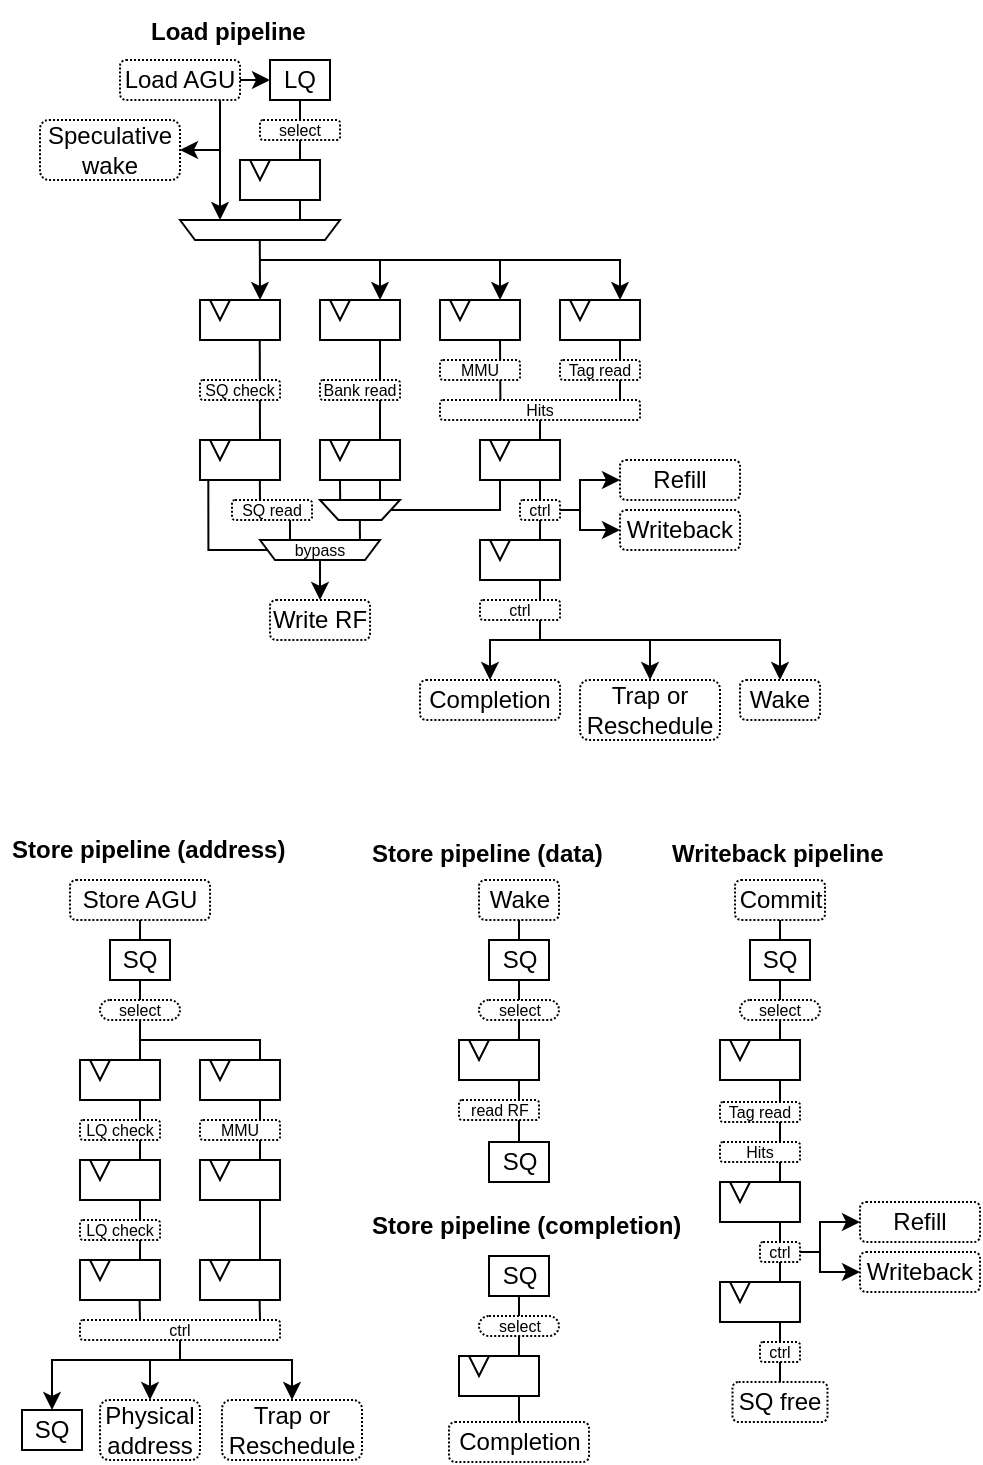 <mxfile version="16.5.1" type="device" pages="3"><diagram id="ig-2AVWA0T57yhrwyXbR" name="load/store"><mxGraphModel dx="930" dy="602" grid="1" gridSize="10" guides="1" tooltips="1" connect="1" arrows="1" fold="1" page="1" pageScale="1" pageWidth="850" pageHeight="1100" math="0" shadow="0"><root><mxCell id="0"/><mxCell id="1" parent="0"/><mxCell id="XoV43UJfw9uEOVjZmA34-61" value="" style="endArrow=none;html=1;rounded=0;exitX=0.75;exitY=1;exitDx=0;exitDy=0;entryX=0.302;entryY=0.025;entryDx=0;entryDy=0;endFill=0;entryPerimeter=0;" parent="1" target="XoV43UJfw9uEOVjZmA34-64" edge="1"><mxGeometry width="50" height="50" relative="1" as="geometry"><mxPoint x="330.0" y="230" as="sourcePoint"/><mxPoint x="330.12" y="270" as="targetPoint"/></mxGeometry></mxCell><mxCell id="XoV43UJfw9uEOVjZmA34-62" value="" style="endArrow=none;html=1;rounded=0;exitX=0.75;exitY=1;exitDx=0;exitDy=0;endFill=0;entryX=0.9;entryY=-0.014;entryDx=0;entryDy=0;entryPerimeter=0;" parent="1" target="XoV43UJfw9uEOVjZmA34-64" edge="1"><mxGeometry width="50" height="50" relative="1" as="geometry"><mxPoint x="390.0" y="230" as="sourcePoint"/><mxPoint x="390" y="258" as="targetPoint"/></mxGeometry></mxCell><mxCell id="XoV43UJfw9uEOVjZmA34-63" value="" style="endArrow=none;html=1;rounded=0;exitX=0.75;exitY=1;exitDx=0;exitDy=0;entryX=0.75;entryY=0;entryDx=0;entryDy=0;endFill=0;" parent="1" target="XoV43UJfw9uEOVjZmA34-58" edge="1"><mxGeometry width="50" height="50" relative="1" as="geometry"><mxPoint x="270.0" y="230" as="sourcePoint"/><mxPoint x="270.12" y="270" as="targetPoint"/></mxGeometry></mxCell><mxCell id="XoV43UJfw9uEOVjZmA34-60" value="" style="endArrow=none;html=1;rounded=0;exitX=0.75;exitY=1;exitDx=0;exitDy=0;entryX=0.75;entryY=0;entryDx=0;entryDy=0;endFill=0;" parent="1" target="XoV43UJfw9uEOVjZmA34-49" edge="1"><mxGeometry width="50" height="50" relative="1" as="geometry"><mxPoint x="209.88" y="230" as="sourcePoint"/><mxPoint x="209.98" y="260" as="targetPoint"/></mxGeometry></mxCell><mxCell id="j7af88liLNCwf9xtdLHz-4" value="LQ" style="rounded=0;whiteSpace=wrap;html=1;" parent="1" vertex="1"><mxGeometry x="215" y="90" width="30" height="20" as="geometry"/></mxCell><mxCell id="j7af88liLNCwf9xtdLHz-5" value="" style="endArrow=classic;html=1;rounded=0;exitX=1;exitY=0.5;exitDx=0;exitDy=0;entryX=0;entryY=0.5;entryDx=0;entryDy=0;" parent="1" target="j7af88liLNCwf9xtdLHz-4" edge="1"><mxGeometry width="50" height="50" relative="1" as="geometry"><mxPoint x="200" y="100" as="sourcePoint"/><mxPoint x="400" y="110" as="targetPoint"/></mxGeometry></mxCell><mxCell id="j7af88liLNCwf9xtdLHz-10" value="" style="verticalLabelPosition=middle;verticalAlign=middle;html=1;shape=trapezoid;perimeter=trapezoidPerimeter;whiteSpace=wrap;size=0.094;arcSize=10;flipV=1;labelPosition=center;align=center;" parent="1" vertex="1"><mxGeometry x="170" y="170" width="80" height="10" as="geometry"/></mxCell><mxCell id="j7af88liLNCwf9xtdLHz-12" value="" style="endArrow=classic;html=1;rounded=0;exitX=0.667;exitY=1;exitDx=0;exitDy=0;entryX=0.25;entryY=0;entryDx=0;entryDy=0;exitPerimeter=0;" parent="1" target="j7af88liLNCwf9xtdLHz-10" edge="1"><mxGeometry width="50" height="50" relative="1" as="geometry"><mxPoint x="190.01" y="110" as="sourcePoint"/><mxPoint x="200" y="110" as="targetPoint"/></mxGeometry></mxCell><mxCell id="j7af88liLNCwf9xtdLHz-13" value="" style="endArrow=none;html=1;rounded=0;exitX=0.5;exitY=1;exitDx=0;exitDy=0;entryX=0.75;entryY=0;entryDx=0;entryDy=0;endFill=0;" parent="1" source="j7af88liLNCwf9xtdLHz-4" target="XoV43UJfw9uEOVjZmA34-1" edge="1"><mxGeometry width="50" height="50" relative="1" as="geometry"><mxPoint x="170" y="120" as="sourcePoint"/><mxPoint x="270" y="110" as="targetPoint"/></mxGeometry></mxCell><mxCell id="XoV43UJfw9uEOVjZmA34-6" value="" style="endArrow=none;html=1;rounded=0;exitX=0.75;exitY=1;exitDx=0;exitDy=0;entryX=0.75;entryY=0;entryDx=0;entryDy=0;endFill=0;" parent="1" source="XoV43UJfw9uEOVjZmA34-1" target="j7af88liLNCwf9xtdLHz-10" edge="1"><mxGeometry width="50" height="50" relative="1" as="geometry"><mxPoint x="215.0" y="160" as="sourcePoint"/><mxPoint x="225.0" y="220" as="targetPoint"/></mxGeometry></mxCell><mxCell id="XoV43UJfw9uEOVjZmA34-9" value="" style="group" parent="1" vertex="1" connectable="0"><mxGeometry x="200" y="140" width="40" height="20" as="geometry"/></mxCell><mxCell id="XoV43UJfw9uEOVjZmA34-1" value="" style="rounded=0;whiteSpace=wrap;html=1;" parent="XoV43UJfw9uEOVjZmA34-9" vertex="1"><mxGeometry width="40" height="20" as="geometry"/></mxCell><mxCell id="XoV43UJfw9uEOVjZmA34-2" value="" style="triangle;whiteSpace=wrap;html=1;rotation=90;" parent="XoV43UJfw9uEOVjZmA34-9" vertex="1"><mxGeometry x="5" width="10" height="10" as="geometry"/></mxCell><mxCell id="XoV43UJfw9uEOVjZmA34-10" value="" style="group" parent="1" vertex="1" connectable="0"><mxGeometry x="180" y="210" width="40" height="20" as="geometry"/></mxCell><mxCell id="XoV43UJfw9uEOVjZmA34-11" value="" style="rounded=0;whiteSpace=wrap;html=1;" parent="XoV43UJfw9uEOVjZmA34-10" vertex="1"><mxGeometry width="40" height="20" as="geometry"/></mxCell><mxCell id="XoV43UJfw9uEOVjZmA34-12" value="" style="triangle;whiteSpace=wrap;html=1;rotation=90;" parent="XoV43UJfw9uEOVjZmA34-10" vertex="1"><mxGeometry x="5" width="10" height="10" as="geometry"/></mxCell><mxCell id="XoV43UJfw9uEOVjZmA34-13" value="" style="endArrow=classic;html=1;rounded=0;exitX=0.75;exitY=1;exitDx=0;exitDy=0;entryX=0.75;entryY=0;entryDx=0;entryDy=0;" parent="1" target="XoV43UJfw9uEOVjZmA34-11" edge="1"><mxGeometry width="50" height="50" relative="1" as="geometry"><mxPoint x="209.9" y="180" as="sourcePoint"/><mxPoint x="209.9" y="200" as="targetPoint"/></mxGeometry></mxCell><mxCell id="XoV43UJfw9uEOVjZmA34-20" value="" style="group" parent="1" vertex="1" connectable="0"><mxGeometry x="300" y="210" width="40" height="20" as="geometry"/></mxCell><mxCell id="XoV43UJfw9uEOVjZmA34-21" value="" style="rounded=0;whiteSpace=wrap;html=1;" parent="XoV43UJfw9uEOVjZmA34-20" vertex="1"><mxGeometry width="40" height="20" as="geometry"/></mxCell><mxCell id="XoV43UJfw9uEOVjZmA34-22" value="" style="triangle;whiteSpace=wrap;html=1;rotation=90;" parent="XoV43UJfw9uEOVjZmA34-20" vertex="1"><mxGeometry x="5" width="10" height="10" as="geometry"/></mxCell><mxCell id="XoV43UJfw9uEOVjZmA34-23" value="" style="endArrow=classic;html=1;rounded=0;entryX=0.75;entryY=0;entryDx=0;entryDy=0;edgeStyle=orthogonalEdgeStyle;endFill=1;" parent="1" target="XoV43UJfw9uEOVjZmA34-44" edge="1"><mxGeometry width="50" height="50" relative="1" as="geometry"><mxPoint x="210" y="190" as="sourcePoint"/><mxPoint x="320" y="190" as="targetPoint"/><Array as="points"><mxPoint x="270" y="190"/></Array></mxGeometry></mxCell><mxCell id="XoV43UJfw9uEOVjZmA34-29" value="MMU" style="rounded=1;whiteSpace=wrap;html=1;fontSize=8;strokeWidth=1;dashed=1;dashPattern=1 1;" parent="1" vertex="1"><mxGeometry x="300" y="240" width="40" height="10" as="geometry"/></mxCell><mxCell id="XoV43UJfw9uEOVjZmA34-30" value="SQ check" style="rounded=1;whiteSpace=wrap;html=1;fontSize=8;strokeWidth=1;dashed=1;dashPattern=1 1;" parent="1" vertex="1"><mxGeometry x="180" y="250" width="40" height="10" as="geometry"/></mxCell><mxCell id="XoV43UJfw9uEOVjZmA34-31" value="" style="group" parent="1" vertex="1" connectable="0"><mxGeometry x="360" y="210" width="40" height="20" as="geometry"/></mxCell><mxCell id="XoV43UJfw9uEOVjZmA34-32" value="" style="rounded=0;whiteSpace=wrap;html=1;" parent="XoV43UJfw9uEOVjZmA34-31" vertex="1"><mxGeometry width="40" height="20" as="geometry"/></mxCell><mxCell id="XoV43UJfw9uEOVjZmA34-33" value="" style="triangle;whiteSpace=wrap;html=1;rotation=90;" parent="XoV43UJfw9uEOVjZmA34-31" vertex="1"><mxGeometry x="5" width="10" height="10" as="geometry"/></mxCell><mxCell id="XoV43UJfw9uEOVjZmA34-34" value="" style="endArrow=classic;html=1;rounded=0;entryX=0.75;entryY=0;entryDx=0;entryDy=0;edgeStyle=orthogonalEdgeStyle;endFill=1;" parent="1" target="XoV43UJfw9uEOVjZmA34-21" edge="1"><mxGeometry width="50" height="50" relative="1" as="geometry"><mxPoint x="270" y="190" as="sourcePoint"/><mxPoint x="380" y="190" as="targetPoint"/><Array as="points"><mxPoint x="330" y="190"/></Array></mxGeometry></mxCell><mxCell id="XoV43UJfw9uEOVjZmA34-35" value="Bank read" style="rounded=1;whiteSpace=wrap;html=1;fontSize=8;strokeWidth=1;dashed=1;dashPattern=1 1;" parent="1" vertex="1"><mxGeometry x="240" y="250" width="40" height="10" as="geometry"/></mxCell><mxCell id="XoV43UJfw9uEOVjZmA34-43" value="" style="group" parent="1" vertex="1" connectable="0"><mxGeometry x="240" y="210" width="40" height="20" as="geometry"/></mxCell><mxCell id="XoV43UJfw9uEOVjZmA34-44" value="" style="rounded=0;whiteSpace=wrap;html=1;" parent="XoV43UJfw9uEOVjZmA34-43" vertex="1"><mxGeometry width="40" height="20" as="geometry"/></mxCell><mxCell id="XoV43UJfw9uEOVjZmA34-45" value="" style="triangle;whiteSpace=wrap;html=1;rotation=90;" parent="XoV43UJfw9uEOVjZmA34-43" vertex="1"><mxGeometry x="5" width="10" height="10" as="geometry"/></mxCell><mxCell id="XoV43UJfw9uEOVjZmA34-46" value="" style="endArrow=classic;html=1;rounded=0;entryX=0.75;entryY=0;entryDx=0;entryDy=0;edgeStyle=orthogonalEdgeStyle;endFill=1;" parent="1" target="XoV43UJfw9uEOVjZmA34-32" edge="1"><mxGeometry width="50" height="50" relative="1" as="geometry"><mxPoint x="330" y="190" as="sourcePoint"/><mxPoint x="440" y="190" as="targetPoint"/><Array as="points"><mxPoint x="390" y="190"/></Array></mxGeometry></mxCell><mxCell id="XoV43UJfw9uEOVjZmA34-47" value="Tag read" style="rounded=1;whiteSpace=wrap;html=1;fontSize=8;strokeWidth=1;dashed=1;dashPattern=1 1;" parent="1" vertex="1"><mxGeometry x="360" y="240" width="40" height="10" as="geometry"/></mxCell><mxCell id="XoV43UJfw9uEOVjZmA34-48" value="" style="group" parent="1" vertex="1" connectable="0"><mxGeometry x="180" y="280" width="40" height="20" as="geometry"/></mxCell><mxCell id="XoV43UJfw9uEOVjZmA34-49" value="" style="rounded=0;whiteSpace=wrap;html=1;" parent="XoV43UJfw9uEOVjZmA34-48" vertex="1"><mxGeometry width="40" height="20" as="geometry"/></mxCell><mxCell id="XoV43UJfw9uEOVjZmA34-50" value="" style="triangle;whiteSpace=wrap;html=1;rotation=90;" parent="XoV43UJfw9uEOVjZmA34-48" vertex="1"><mxGeometry x="5" width="10" height="10" as="geometry"/></mxCell><mxCell id="XoV43UJfw9uEOVjZmA34-54" value="" style="group" parent="1" vertex="1" connectable="0"><mxGeometry x="320" y="280" width="40" height="20" as="geometry"/></mxCell><mxCell id="XoV43UJfw9uEOVjZmA34-55" value="" style="rounded=0;whiteSpace=wrap;html=1;" parent="XoV43UJfw9uEOVjZmA34-54" vertex="1"><mxGeometry width="40" height="20" as="geometry"/></mxCell><mxCell id="XoV43UJfw9uEOVjZmA34-56" value="" style="triangle;whiteSpace=wrap;html=1;rotation=90;" parent="XoV43UJfw9uEOVjZmA34-54" vertex="1"><mxGeometry x="5" width="10" height="10" as="geometry"/></mxCell><mxCell id="XoV43UJfw9uEOVjZmA34-57" value="" style="group" parent="1" vertex="1" connectable="0"><mxGeometry x="240" y="280" width="40" height="20" as="geometry"/></mxCell><mxCell id="XoV43UJfw9uEOVjZmA34-58" value="" style="rounded=0;whiteSpace=wrap;html=1;" parent="XoV43UJfw9uEOVjZmA34-57" vertex="1"><mxGeometry width="40" height="20" as="geometry"/></mxCell><mxCell id="XoV43UJfw9uEOVjZmA34-59" value="" style="triangle;whiteSpace=wrap;html=1;rotation=90;" parent="XoV43UJfw9uEOVjZmA34-57" vertex="1"><mxGeometry x="5" width="10" height="10" as="geometry"/></mxCell><mxCell id="XoV43UJfw9uEOVjZmA34-64" value="Hits" style="rounded=1;whiteSpace=wrap;html=1;fontSize=8;strokeWidth=1;dashed=1;dashPattern=1 1;" parent="1" vertex="1"><mxGeometry x="300" y="260" width="100" height="10" as="geometry"/></mxCell><mxCell id="XoV43UJfw9uEOVjZmA34-74" value="" style="group" parent="1" vertex="1" connectable="0"><mxGeometry x="320" y="330" width="40" height="20" as="geometry"/></mxCell><mxCell id="XoV43UJfw9uEOVjZmA34-75" value="" style="rounded=0;whiteSpace=wrap;html=1;" parent="XoV43UJfw9uEOVjZmA34-74" vertex="1"><mxGeometry width="40" height="20" as="geometry"/></mxCell><mxCell id="XoV43UJfw9uEOVjZmA34-76" value="" style="triangle;whiteSpace=wrap;html=1;rotation=90;" parent="XoV43UJfw9uEOVjZmA34-74" vertex="1"><mxGeometry x="5" width="10" height="10" as="geometry"/></mxCell><mxCell id="nR3L5u3n6BRf07FyqgcQ-2" value="" style="endArrow=none;html=1;rounded=0;exitX=0.5;exitY=1;exitDx=0;exitDy=0;endFill=0;" parent="1" source="XoV43UJfw9uEOVjZmA34-64" edge="1"><mxGeometry width="50" height="50" relative="1" as="geometry"><mxPoint x="340.0" y="284.87" as="sourcePoint"/><mxPoint x="350" y="280" as="targetPoint"/></mxGeometry></mxCell><mxCell id="nR3L5u3n6BRf07FyqgcQ-4" value="bypass" style="verticalLabelPosition=middle;verticalAlign=middle;html=1;shape=trapezoid;perimeter=trapezoidPerimeter;whiteSpace=wrap;size=0.125;arcSize=10;flipV=1;labelPosition=center;align=center;fontSize=8;" parent="1" vertex="1"><mxGeometry x="210" y="330" width="60" height="10" as="geometry"/></mxCell><mxCell id="nR3L5u3n6BRf07FyqgcQ-5" value="SQ read" style="rounded=1;whiteSpace=wrap;html=1;fontSize=8;strokeWidth=1;dashed=1;dashPattern=1 1;" parent="1" vertex="1"><mxGeometry x="196" y="310" width="40" height="10" as="geometry"/></mxCell><mxCell id="nR3L5u3n6BRf07FyqgcQ-7" value="" style="verticalLabelPosition=middle;verticalAlign=middle;html=1;shape=trapezoid;perimeter=trapezoidPerimeter;whiteSpace=wrap;size=0.23;arcSize=10;flipV=1;labelPosition=center;align=center;" parent="1" vertex="1"><mxGeometry x="240" y="310" width="40" height="10" as="geometry"/></mxCell><mxCell id="nR3L5u3n6BRf07FyqgcQ-8" value="" style="endArrow=none;html=1;rounded=0;exitX=0.75;exitY=1;exitDx=0;exitDy=0;entryX=0.75;entryY=0;entryDx=0;entryDy=0;endFill=0;" parent="1" source="XoV43UJfw9uEOVjZmA34-58" target="nR3L5u3n6BRf07FyqgcQ-7" edge="1"><mxGeometry width="50" height="50" relative="1" as="geometry"><mxPoint x="280.0" y="240" as="sourcePoint"/><mxPoint x="280" y="290" as="targetPoint"/></mxGeometry></mxCell><mxCell id="nR3L5u3n6BRf07FyqgcQ-9" value="" style="endArrow=none;html=1;rounded=0;exitX=0.75;exitY=1;exitDx=0;exitDy=0;entryX=1;entryY=0.5;entryDx=0;entryDy=0;endFill=0;edgeStyle=orthogonalEdgeStyle;" parent="1" target="nR3L5u3n6BRf07FyqgcQ-7" edge="1"><mxGeometry width="50" height="50" relative="1" as="geometry"><mxPoint x="330.0" y="300" as="sourcePoint"/><mxPoint x="330" y="350" as="targetPoint"/><Array as="points"><mxPoint x="330" y="315"/></Array></mxGeometry></mxCell><mxCell id="nR3L5u3n6BRf07FyqgcQ-10" value="" style="endArrow=none;html=1;rounded=0;exitX=0.25;exitY=1;exitDx=0;exitDy=0;entryX=0.252;entryY=0.975;entryDx=0;entryDy=0;endFill=0;entryPerimeter=0;" parent="1" source="XoV43UJfw9uEOVjZmA34-58" target="nR3L5u3n6BRf07FyqgcQ-7" edge="1"><mxGeometry width="50" height="50" relative="1" as="geometry"><mxPoint x="276" y="310" as="sourcePoint"/><mxPoint x="276" y="320" as="targetPoint"/></mxGeometry></mxCell><mxCell id="nR3L5u3n6BRf07FyqgcQ-11" value="" style="endArrow=none;html=1;rounded=0;exitX=0.75;exitY=1;exitDx=0;exitDy=0;endFill=0;" parent="1" edge="1"><mxGeometry width="50" height="50" relative="1" as="geometry"><mxPoint x="209.92" y="300" as="sourcePoint"/><mxPoint x="210" y="310" as="targetPoint"/></mxGeometry></mxCell><mxCell id="nR3L5u3n6BRf07FyqgcQ-14" value="" style="endArrow=none;html=1;rounded=0;exitX=0.104;exitY=1.028;exitDx=0;exitDy=0;entryX=0;entryY=0.5;entryDx=0;entryDy=0;endFill=0;edgeStyle=orthogonalEdgeStyle;exitPerimeter=0;" parent="1" source="XoV43UJfw9uEOVjZmA34-49" target="nR3L5u3n6BRf07FyqgcQ-4" edge="1"><mxGeometry width="50" height="50" relative="1" as="geometry"><mxPoint x="340.0" y="310" as="sourcePoint"/><mxPoint x="285.4" y="325" as="targetPoint"/><Array as="points"><mxPoint x="184" y="335"/></Array></mxGeometry></mxCell><mxCell id="nR3L5u3n6BRf07FyqgcQ-17" value="" style="endArrow=none;html=1;rounded=0;exitX=0.25;exitY=0;exitDx=0;exitDy=0;endFill=0;" parent="1" source="nR3L5u3n6BRf07FyqgcQ-4" edge="1"><mxGeometry width="50" height="50" relative="1" as="geometry"><mxPoint x="219.92" y="310" as="sourcePoint"/><mxPoint x="225" y="320" as="targetPoint"/></mxGeometry></mxCell><mxCell id="nR3L5u3n6BRf07FyqgcQ-18" value="" style="endArrow=none;html=1;rounded=0;exitX=0.75;exitY=1;exitDx=0;exitDy=0;entryX=0.833;entryY=1;entryDx=0;entryDy=0;endFill=0;entryPerimeter=0;" parent="1" target="nR3L5u3n6BRf07FyqgcQ-4" edge="1"><mxGeometry width="50" height="50" relative="1" as="geometry"><mxPoint x="259.92" y="320" as="sourcePoint"/><mxPoint x="259.92" y="370" as="targetPoint"/><Array as="points"><mxPoint x="260" y="320"/></Array></mxGeometry></mxCell><mxCell id="nR3L5u3n6BRf07FyqgcQ-19" value="" style="endArrow=classic;html=1;rounded=0;edgeStyle=orthogonalEdgeStyle;endFill=1;exitX=0.5;exitY=1;exitDx=0;exitDy=0;" parent="1" source="nR3L5u3n6BRf07FyqgcQ-4" edge="1"><mxGeometry width="50" height="50" relative="1" as="geometry"><mxPoint x="270" y="350" as="sourcePoint"/><mxPoint x="240" y="360" as="targetPoint"/><Array as="points"><mxPoint x="240" y="350"/><mxPoint x="240" y="350"/></Array></mxGeometry></mxCell><mxCell id="nR3L5u3n6BRf07FyqgcQ-21" value="" style="endArrow=none;html=1;rounded=0;exitX=0.75;exitY=1;exitDx=0;exitDy=0;endFill=0;entryX=0.75;entryY=0;entryDx=0;entryDy=0;" parent="1" source="XoV43UJfw9uEOVjZmA34-55" target="XoV43UJfw9uEOVjZmA34-75" edge="1"><mxGeometry width="50" height="50" relative="1" as="geometry"><mxPoint x="219.92" y="310" as="sourcePoint"/><mxPoint x="220.0" y="320" as="targetPoint"/></mxGeometry></mxCell><mxCell id="nR3L5u3n6BRf07FyqgcQ-22" value="ctrl" style="rounded=1;whiteSpace=wrap;html=1;fontSize=8;strokeWidth=1;dashed=1;dashPattern=1 1;" parent="1" vertex="1"><mxGeometry x="340" y="310" width="20" height="10" as="geometry"/></mxCell><mxCell id="nR3L5u3n6BRf07FyqgcQ-25" value="&lt;font style=&quot;font-size: 12px&quot;&gt;Load AGU&lt;/font&gt;" style="rounded=1;whiteSpace=wrap;html=1;fontSize=8;strokeWidth=1;dashed=1;dashPattern=1 1;" parent="1" vertex="1"><mxGeometry x="140" y="90" width="60" height="20" as="geometry"/></mxCell><mxCell id="nR3L5u3n6BRf07FyqgcQ-26" value="&lt;font style=&quot;font-size: 12px&quot;&gt;Write RF&lt;/font&gt;" style="rounded=1;whiteSpace=wrap;html=1;fontSize=8;strokeWidth=1;dashed=1;dashPattern=1 1;" parent="1" vertex="1"><mxGeometry x="215" y="360" width="50" height="20" as="geometry"/></mxCell><mxCell id="nR3L5u3n6BRf07FyqgcQ-27" value="&lt;font style=&quot;font-size: 12px&quot;&gt;Refill&lt;/font&gt;" style="rounded=1;whiteSpace=wrap;html=1;fontSize=8;strokeWidth=1;dashed=1;dashPattern=1 1;" parent="1" vertex="1"><mxGeometry x="390" y="290" width="60" height="20" as="geometry"/></mxCell><mxCell id="nR3L5u3n6BRf07FyqgcQ-28" value="&lt;font style=&quot;font-size: 12px&quot;&gt;Writeback&lt;/font&gt;" style="rounded=1;whiteSpace=wrap;html=1;fontSize=8;strokeWidth=1;dashed=1;dashPattern=1 1;" parent="1" vertex="1"><mxGeometry x="390" y="315" width="60" height="20" as="geometry"/></mxCell><mxCell id="nR3L5u3n6BRf07FyqgcQ-29" value="" style="endArrow=classic;html=1;rounded=0;edgeStyle=orthogonalEdgeStyle;endFill=1;exitX=1;exitY=0.5;exitDx=0;exitDy=0;entryX=0;entryY=0.5;entryDx=0;entryDy=0;" parent="1" source="nR3L5u3n6BRf07FyqgcQ-22" target="nR3L5u3n6BRf07FyqgcQ-27" edge="1"><mxGeometry width="50" height="50" relative="1" as="geometry"><mxPoint x="250" y="340" as="sourcePoint"/><mxPoint x="250" y="360" as="targetPoint"/><Array as="points"><mxPoint x="370" y="315"/><mxPoint x="370" y="300"/></Array></mxGeometry></mxCell><mxCell id="nR3L5u3n6BRf07FyqgcQ-30" value="" style="endArrow=classic;html=1;rounded=0;edgeStyle=orthogonalEdgeStyle;endFill=1;exitX=1;exitY=0.5;exitDx=0;exitDy=0;entryX=0;entryY=0.5;entryDx=0;entryDy=0;" parent="1" source="nR3L5u3n6BRf07FyqgcQ-22" target="nR3L5u3n6BRf07FyqgcQ-28" edge="1"><mxGeometry width="50" height="50" relative="1" as="geometry"><mxPoint x="370" y="325" as="sourcePoint"/><mxPoint x="400" y="310" as="targetPoint"/><Array as="points"><mxPoint x="370" y="315"/><mxPoint x="370" y="325"/></Array></mxGeometry></mxCell><mxCell id="nR3L5u3n6BRf07FyqgcQ-31" value="&lt;font style=&quot;font-size: 12px&quot;&gt;Speculative wake&lt;/font&gt;" style="rounded=1;whiteSpace=wrap;html=1;fontSize=8;strokeWidth=1;dashed=1;dashPattern=1 1;" parent="1" vertex="1"><mxGeometry x="100" y="120" width="70" height="30" as="geometry"/></mxCell><mxCell id="nR3L5u3n6BRf07FyqgcQ-32" value="&lt;font style=&quot;font-size: 12px&quot;&gt;Completion&lt;/font&gt;" style="rounded=1;whiteSpace=wrap;html=1;fontSize=8;strokeWidth=1;dashed=1;dashPattern=1 1;" parent="1" vertex="1"><mxGeometry x="290" y="400" width="70" height="20" as="geometry"/></mxCell><mxCell id="nR3L5u3n6BRf07FyqgcQ-33" value="&lt;font style=&quot;font-size: 12px&quot;&gt;Trap or Reschedule&lt;/font&gt;" style="rounded=1;whiteSpace=wrap;html=1;fontSize=8;strokeWidth=1;dashed=1;dashPattern=1 1;" parent="1" vertex="1"><mxGeometry x="370" y="400" width="70" height="30" as="geometry"/></mxCell><mxCell id="nR3L5u3n6BRf07FyqgcQ-34" value="&lt;font style=&quot;font-size: 12px&quot;&gt;Wake&lt;/font&gt;" style="rounded=1;whiteSpace=wrap;html=1;fontSize=8;strokeWidth=1;dashed=1;dashPattern=1 1;" parent="1" vertex="1"><mxGeometry x="450" y="400" width="40" height="20" as="geometry"/></mxCell><mxCell id="nR3L5u3n6BRf07FyqgcQ-35" value="" style="endArrow=classic;html=1;rounded=0;entryX=1;entryY=0.5;entryDx=0;entryDy=0;" parent="1" target="nR3L5u3n6BRf07FyqgcQ-31" edge="1"><mxGeometry width="50" height="50" relative="1" as="geometry"><mxPoint x="190" y="135" as="sourcePoint"/><mxPoint x="200.0" y="180" as="targetPoint"/></mxGeometry></mxCell><mxCell id="nR3L5u3n6BRf07FyqgcQ-36" value="" style="endArrow=classic;html=1;rounded=0;edgeStyle=orthogonalEdgeStyle;endFill=1;exitX=0.5;exitY=1;exitDx=0;exitDy=0;entryX=0.5;entryY=0;entryDx=0;entryDy=0;" parent="1" target="nR3L5u3n6BRf07FyqgcQ-34" edge="1"><mxGeometry width="50" height="50" relative="1" as="geometry"><mxPoint x="350" y="370" as="sourcePoint"/><mxPoint x="410" y="355" as="targetPoint"/><Array as="points"><mxPoint x="350" y="380"/><mxPoint x="470" y="380"/></Array></mxGeometry></mxCell><mxCell id="nR3L5u3n6BRf07FyqgcQ-37" value="" style="endArrow=classic;html=1;rounded=0;edgeStyle=orthogonalEdgeStyle;endFill=1;entryX=0.5;entryY=0;entryDx=0;entryDy=0;" parent="1" target="nR3L5u3n6BRf07FyqgcQ-33" edge="1"><mxGeometry width="50" height="50" relative="1" as="geometry"><mxPoint x="350" y="370" as="sourcePoint"/><mxPoint x="485" y="410" as="targetPoint"/><Array as="points"><mxPoint x="350" y="380"/><mxPoint x="405" y="380"/></Array></mxGeometry></mxCell><mxCell id="nR3L5u3n6BRf07FyqgcQ-38" value="" style="endArrow=classic;html=1;rounded=0;edgeStyle=orthogonalEdgeStyle;endFill=1;entryX=0.5;entryY=0;entryDx=0;entryDy=0;exitX=0.75;exitY=1;exitDx=0;exitDy=0;" parent="1" source="XoV43UJfw9uEOVjZmA34-75" target="nR3L5u3n6BRf07FyqgcQ-32" edge="1"><mxGeometry width="50" height="50" relative="1" as="geometry"><mxPoint x="350" y="370" as="sourcePoint"/><mxPoint x="405" y="400" as="targetPoint"/><Array as="points"><mxPoint x="350" y="380"/><mxPoint x="325" y="380"/></Array></mxGeometry></mxCell><mxCell id="nR3L5u3n6BRf07FyqgcQ-39" value="select" style="rounded=1;whiteSpace=wrap;html=1;fontSize=8;strokeWidth=1;dashed=1;dashPattern=1 1;" parent="1" vertex="1"><mxGeometry x="210" y="120" width="40" height="10" as="geometry"/></mxCell><mxCell id="72G1lK6lV9cHOGxT_BZD-1" value="&lt;font style=&quot;font-size: 12px&quot;&gt;Store AGU&lt;/font&gt;" style="rounded=1;whiteSpace=wrap;html=1;fontSize=8;strokeWidth=1;dashed=1;dashPattern=1 1;" parent="1" vertex="1"><mxGeometry x="115" y="500" width="70" height="20" as="geometry"/></mxCell><mxCell id="72G1lK6lV9cHOGxT_BZD-2" value="SQ" style="rounded=0;whiteSpace=wrap;html=1;" parent="1" vertex="1"><mxGeometry x="135" y="530" width="30" height="20" as="geometry"/></mxCell><mxCell id="72G1lK6lV9cHOGxT_BZD-3" value="" style="endArrow=none;html=1;rounded=0;exitX=0.5;exitY=1;exitDx=0;exitDy=0;entryX=0.5;entryY=0;entryDx=0;entryDy=0;endFill=0;" parent="1" source="72G1lK6lV9cHOGxT_BZD-1" target="72G1lK6lV9cHOGxT_BZD-2" edge="1"><mxGeometry width="50" height="50" relative="1" as="geometry"><mxPoint x="130" y="540" as="sourcePoint"/><mxPoint x="330" y="550" as="targetPoint"/></mxGeometry></mxCell><mxCell id="72G1lK6lV9cHOGxT_BZD-5" value="" style="group" parent="1" vertex="1" connectable="0"><mxGeometry x="120" y="590" width="40" height="20" as="geometry"/></mxCell><mxCell id="72G1lK6lV9cHOGxT_BZD-6" value="" style="rounded=0;whiteSpace=wrap;html=1;" parent="72G1lK6lV9cHOGxT_BZD-5" vertex="1"><mxGeometry width="40" height="20" as="geometry"/></mxCell><mxCell id="72G1lK6lV9cHOGxT_BZD-7" value="" style="triangle;whiteSpace=wrap;html=1;rotation=90;" parent="72G1lK6lV9cHOGxT_BZD-5" vertex="1"><mxGeometry x="5" width="10" height="10" as="geometry"/></mxCell><mxCell id="72G1lK6lV9cHOGxT_BZD-9" value="" style="group" parent="1" vertex="1" connectable="0"><mxGeometry x="180" y="590" width="40" height="20" as="geometry"/></mxCell><mxCell id="72G1lK6lV9cHOGxT_BZD-10" value="" style="rounded=0;whiteSpace=wrap;html=1;" parent="72G1lK6lV9cHOGxT_BZD-9" vertex="1"><mxGeometry width="40" height="20" as="geometry"/></mxCell><mxCell id="72G1lK6lV9cHOGxT_BZD-11" value="" style="triangle;whiteSpace=wrap;html=1;rotation=90;" parent="72G1lK6lV9cHOGxT_BZD-9" vertex="1"><mxGeometry x="5" width="10" height="10" as="geometry"/></mxCell><mxCell id="72G1lK6lV9cHOGxT_BZD-13" value="" style="group" parent="1" vertex="1" connectable="0"><mxGeometry x="120" y="640" width="40" height="20" as="geometry"/></mxCell><mxCell id="72G1lK6lV9cHOGxT_BZD-14" value="" style="rounded=0;whiteSpace=wrap;html=1;" parent="72G1lK6lV9cHOGxT_BZD-13" vertex="1"><mxGeometry width="40" height="20" as="geometry"/></mxCell><mxCell id="72G1lK6lV9cHOGxT_BZD-15" value="" style="triangle;whiteSpace=wrap;html=1;rotation=90;" parent="72G1lK6lV9cHOGxT_BZD-13" vertex="1"><mxGeometry x="5" width="10" height="10" as="geometry"/></mxCell><mxCell id="72G1lK6lV9cHOGxT_BZD-20" value="" style="group" parent="1" vertex="1" connectable="0"><mxGeometry x="120" y="690" width="40" height="20" as="geometry"/></mxCell><mxCell id="72G1lK6lV9cHOGxT_BZD-21" value="" style="rounded=0;whiteSpace=wrap;html=1;" parent="72G1lK6lV9cHOGxT_BZD-20" vertex="1"><mxGeometry width="40" height="20" as="geometry"/></mxCell><mxCell id="72G1lK6lV9cHOGxT_BZD-22" value="" style="triangle;whiteSpace=wrap;html=1;rotation=90;" parent="72G1lK6lV9cHOGxT_BZD-20" vertex="1"><mxGeometry x="5" width="10" height="10" as="geometry"/></mxCell><mxCell id="72G1lK6lV9cHOGxT_BZD-23" value="ctrl" style="rounded=1;whiteSpace=wrap;html=1;fontSize=8;strokeWidth=1;dashed=1;dashPattern=1 1;" parent="1" vertex="1"><mxGeometry x="120" y="720" width="100" height="10" as="geometry"/></mxCell><mxCell id="72G1lK6lV9cHOGxT_BZD-24" value="" style="group" parent="1" vertex="1" connectable="0"><mxGeometry x="180" y="640" width="40" height="20" as="geometry"/></mxCell><mxCell id="72G1lK6lV9cHOGxT_BZD-25" value="" style="rounded=0;whiteSpace=wrap;html=1;" parent="72G1lK6lV9cHOGxT_BZD-24" vertex="1"><mxGeometry width="40" height="20" as="geometry"/></mxCell><mxCell id="72G1lK6lV9cHOGxT_BZD-26" value="" style="triangle;whiteSpace=wrap;html=1;rotation=90;" parent="72G1lK6lV9cHOGxT_BZD-24" vertex="1"><mxGeometry x="5" width="10" height="10" as="geometry"/></mxCell><mxCell id="72G1lK6lV9cHOGxT_BZD-27" value="" style="group" parent="1" vertex="1" connectable="0"><mxGeometry x="180" y="690" width="40" height="20" as="geometry"/></mxCell><mxCell id="72G1lK6lV9cHOGxT_BZD-28" value="" style="rounded=0;whiteSpace=wrap;html=1;" parent="72G1lK6lV9cHOGxT_BZD-27" vertex="1"><mxGeometry width="40" height="20" as="geometry"/></mxCell><mxCell id="72G1lK6lV9cHOGxT_BZD-29" value="" style="triangle;whiteSpace=wrap;html=1;rotation=90;" parent="72G1lK6lV9cHOGxT_BZD-27" vertex="1"><mxGeometry x="5" width="10" height="10" as="geometry"/></mxCell><mxCell id="72G1lK6lV9cHOGxT_BZD-31" value="&lt;font style=&quot;font-size: 12px&quot;&gt;Physical address&lt;/font&gt;" style="rounded=1;whiteSpace=wrap;html=1;fontSize=8;strokeWidth=1;dashed=1;dashPattern=1 1;" parent="1" vertex="1"><mxGeometry x="130" y="760" width="50" height="30" as="geometry"/></mxCell><mxCell id="72G1lK6lV9cHOGxT_BZD-34" value="&lt;font style=&quot;font-size: 12px&quot;&gt;Trap or Reschedule&lt;/font&gt;" style="rounded=1;whiteSpace=wrap;html=1;fontSize=8;strokeWidth=1;dashed=1;dashPattern=1 1;" parent="1" vertex="1"><mxGeometry x="191" y="760" width="70" height="30" as="geometry"/></mxCell><mxCell id="72G1lK6lV9cHOGxT_BZD-35" value="" style="endArrow=none;html=1;rounded=0;exitX=0.5;exitY=1;exitDx=0;exitDy=0;entryX=0.75;entryY=0;entryDx=0;entryDy=0;endFill=0;" parent="1" source="72G1lK6lV9cHOGxT_BZD-2" target="72G1lK6lV9cHOGxT_BZD-6" edge="1"><mxGeometry width="50" height="50" relative="1" as="geometry"><mxPoint x="280" y="340" as="sourcePoint"/><mxPoint x="280" y="350" as="targetPoint"/></mxGeometry></mxCell><mxCell id="72G1lK6lV9cHOGxT_BZD-36" value="" style="endArrow=none;html=1;rounded=0;exitX=0.75;exitY=1;exitDx=0;exitDy=0;entryX=0.75;entryY=0;entryDx=0;entryDy=0;endFill=0;" parent="1" source="72G1lK6lV9cHOGxT_BZD-6" target="72G1lK6lV9cHOGxT_BZD-14" edge="1"><mxGeometry width="50" height="50" relative="1" as="geometry"><mxPoint x="150" y="570" as="sourcePoint"/><mxPoint x="160" y="600" as="targetPoint"/></mxGeometry></mxCell><mxCell id="72G1lK6lV9cHOGxT_BZD-37" value="" style="endArrow=none;html=1;rounded=0;exitX=0.75;exitY=1;exitDx=0;exitDy=0;entryX=0.75;entryY=0;entryDx=0;entryDy=0;endFill=0;" parent="1" source="72G1lK6lV9cHOGxT_BZD-10" target="72G1lK6lV9cHOGxT_BZD-25" edge="1"><mxGeometry width="50" height="50" relative="1" as="geometry"><mxPoint x="160.0" y="620" as="sourcePoint"/><mxPoint x="160.0" y="650" as="targetPoint"/></mxGeometry></mxCell><mxCell id="72G1lK6lV9cHOGxT_BZD-38" value="" style="endArrow=none;html=1;rounded=0;exitX=0.75;exitY=1;exitDx=0;exitDy=0;entryX=0.75;entryY=0;entryDx=0;entryDy=0;endFill=0;" parent="1" edge="1"><mxGeometry width="50" height="50" relative="1" as="geometry"><mxPoint x="150.0" y="660" as="sourcePoint"/><mxPoint x="150.0" y="690" as="targetPoint"/></mxGeometry></mxCell><mxCell id="72G1lK6lV9cHOGxT_BZD-39" value="" style="endArrow=none;html=1;rounded=0;exitX=0.75;exitY=1;exitDx=0;exitDy=0;entryX=0.75;entryY=0;entryDx=0;entryDy=0;endFill=0;" parent="1" edge="1"><mxGeometry width="50" height="50" relative="1" as="geometry"><mxPoint x="210" y="660" as="sourcePoint"/><mxPoint x="210" y="690" as="targetPoint"/></mxGeometry></mxCell><mxCell id="72G1lK6lV9cHOGxT_BZD-40" value="" style="endArrow=none;html=1;rounded=0;exitX=0.75;exitY=1;exitDx=0;exitDy=0;endFill=0;" parent="1" edge="1"><mxGeometry width="50" height="50" relative="1" as="geometry"><mxPoint x="149.8" y="710.0" as="sourcePoint"/><mxPoint x="150" y="720" as="targetPoint"/></mxGeometry></mxCell><mxCell id="72G1lK6lV9cHOGxT_BZD-41" value="" style="endArrow=none;html=1;rounded=0;exitX=0.75;exitY=1;exitDx=0;exitDy=0;endFill=0;" parent="1" edge="1"><mxGeometry width="50" height="50" relative="1" as="geometry"><mxPoint x="209.8" y="710.0" as="sourcePoint"/><mxPoint x="210" y="720" as="targetPoint"/></mxGeometry></mxCell><mxCell id="72G1lK6lV9cHOGxT_BZD-4" value="MMU" style="rounded=1;whiteSpace=wrap;html=1;fontSize=8;strokeWidth=1;dashed=1;dashPattern=1 1;" parent="1" vertex="1"><mxGeometry x="180" y="620" width="40" height="10" as="geometry"/></mxCell><mxCell id="72G1lK6lV9cHOGxT_BZD-8" value="LQ check" style="rounded=1;whiteSpace=wrap;html=1;fontSize=8;strokeWidth=1;dashed=1;dashPattern=1 1;" parent="1" vertex="1"><mxGeometry x="120" y="620" width="40" height="10" as="geometry"/></mxCell><mxCell id="72G1lK6lV9cHOGxT_BZD-16" value="LQ check" style="rounded=1;whiteSpace=wrap;html=1;fontSize=8;strokeWidth=1;dashed=1;dashPattern=1 1;" parent="1" vertex="1"><mxGeometry x="120" y="670" width="40" height="10" as="geometry"/></mxCell><mxCell id="72G1lK6lV9cHOGxT_BZD-43" value="" style="endArrow=classic;html=1;rounded=0;edgeStyle=orthogonalEdgeStyle;endFill=1;entryX=0.5;entryY=0;entryDx=0;entryDy=0;" parent="1" target="72G1lK6lV9cHOGxT_BZD-34" edge="1"><mxGeometry width="50" height="50" relative="1" as="geometry"><mxPoint x="170" y="730" as="sourcePoint"/><mxPoint x="225" y="760" as="targetPoint"/><Array as="points"><mxPoint x="170" y="740"/><mxPoint x="226" y="740"/></Array></mxGeometry></mxCell><mxCell id="72G1lK6lV9cHOGxT_BZD-44" value="" style="endArrow=classic;html=1;rounded=0;edgeStyle=orthogonalEdgeStyle;endFill=1;entryX=0.5;entryY=0;entryDx=0;entryDy=0;" parent="1" target="72G1lK6lV9cHOGxT_BZD-31" edge="1"><mxGeometry width="50" height="50" relative="1" as="geometry"><mxPoint x="170.0" y="730.0" as="sourcePoint"/><mxPoint x="216" y="760.0" as="targetPoint"/><Array as="points"><mxPoint x="170" y="740"/><mxPoint x="155" y="740"/></Array></mxGeometry></mxCell><mxCell id="72G1lK6lV9cHOGxT_BZD-45" value="ctrl" style="rounded=1;whiteSpace=wrap;html=1;fontSize=8;strokeWidth=1;dashed=1;dashPattern=1 1;" parent="1" vertex="1"><mxGeometry x="320" y="360" width="40" height="10" as="geometry"/></mxCell><mxCell id="72G1lK6lV9cHOGxT_BZD-46" value="select" style="rounded=1;whiteSpace=wrap;html=1;fontSize=8;strokeWidth=1;dashed=1;dashPattern=1 1;arcSize=50;" parent="1" vertex="1"><mxGeometry x="130" y="560" width="40" height="10" as="geometry"/></mxCell><mxCell id="72G1lK6lV9cHOGxT_BZD-47" value="" style="endArrow=none;html=1;rounded=0;edgeStyle=orthogonalEdgeStyle;endFill=0;entryX=0.75;entryY=0;entryDx=0;entryDy=0;" parent="1" target="72G1lK6lV9cHOGxT_BZD-10" edge="1"><mxGeometry width="50" height="50" relative="1" as="geometry"><mxPoint x="150.0" y="570.0" as="sourcePoint"/><mxPoint x="196" y="600.0" as="targetPoint"/><Array as="points"><mxPoint x="150" y="580"/><mxPoint x="210" y="580"/></Array></mxGeometry></mxCell><mxCell id="72G1lK6lV9cHOGxT_BZD-48" value="SQ" style="rounded=0;whiteSpace=wrap;html=1;" parent="1" vertex="1"><mxGeometry x="324.5" y="530" width="30" height="20" as="geometry"/></mxCell><mxCell id="72G1lK6lV9cHOGxT_BZD-49" value="" style="group" parent="1" vertex="1" connectable="0"><mxGeometry x="309.5" y="580" width="40" height="20" as="geometry"/></mxCell><mxCell id="72G1lK6lV9cHOGxT_BZD-50" value="" style="rounded=0;whiteSpace=wrap;html=1;" parent="72G1lK6lV9cHOGxT_BZD-49" vertex="1"><mxGeometry width="40" height="20" as="geometry"/></mxCell><mxCell id="72G1lK6lV9cHOGxT_BZD-51" value="" style="triangle;whiteSpace=wrap;html=1;rotation=90;" parent="72G1lK6lV9cHOGxT_BZD-49" vertex="1"><mxGeometry x="5" width="10" height="10" as="geometry"/></mxCell><mxCell id="72G1lK6lV9cHOGxT_BZD-70" value="" style="endArrow=none;html=1;rounded=0;exitX=0.5;exitY=1;exitDx=0;exitDy=0;entryX=0.75;entryY=0;entryDx=0;entryDy=0;endFill=0;" parent="1" source="72G1lK6lV9cHOGxT_BZD-48" target="72G1lK6lV9cHOGxT_BZD-50" edge="1"><mxGeometry width="50" height="50" relative="1" as="geometry"><mxPoint x="468.5" y="341" as="sourcePoint"/><mxPoint x="468.5" y="351" as="targetPoint"/></mxGeometry></mxCell><mxCell id="72G1lK6lV9cHOGxT_BZD-71" value="" style="endArrow=none;html=1;rounded=0;exitX=0.75;exitY=1;exitDx=0;exitDy=0;entryX=0.5;entryY=0;entryDx=0;entryDy=0;endFill=0;" parent="1" source="72G1lK6lV9cHOGxT_BZD-50" target="72G1lK6lV9cHOGxT_BZD-87" edge="1"><mxGeometry width="50" height="50" relative="1" as="geometry"><mxPoint x="339.5" y="560" as="sourcePoint"/><mxPoint x="339.5" y="630" as="targetPoint"/></mxGeometry></mxCell><mxCell id="72G1lK6lV9cHOGxT_BZD-78" value="read RF" style="rounded=1;whiteSpace=wrap;html=1;fontSize=8;strokeWidth=1;dashed=1;dashPattern=1 1;" parent="1" vertex="1"><mxGeometry x="309.5" y="610" width="40" height="10" as="geometry"/></mxCell><mxCell id="72G1lK6lV9cHOGxT_BZD-82" value="select" style="rounded=1;whiteSpace=wrap;html=1;fontSize=8;strokeWidth=1;dashed=1;dashPattern=1 1;arcSize=50;" parent="1" vertex="1"><mxGeometry x="319.5" y="560" width="40" height="10" as="geometry"/></mxCell><mxCell id="72G1lK6lV9cHOGxT_BZD-87" value="SQ" style="rounded=0;whiteSpace=wrap;html=1;" parent="1" vertex="1"><mxGeometry x="324.5" y="631" width="30" height="20" as="geometry"/></mxCell><mxCell id="72G1lK6lV9cHOGxT_BZD-88" value="SQ" style="rounded=0;whiteSpace=wrap;html=1;" parent="1" vertex="1"><mxGeometry x="455" y="530" width="30" height="20" as="geometry"/></mxCell><mxCell id="72G1lK6lV9cHOGxT_BZD-89" value="" style="group" parent="1" vertex="1" connectable="0"><mxGeometry x="440" y="580" width="40" height="20" as="geometry"/></mxCell><mxCell id="72G1lK6lV9cHOGxT_BZD-90" value="" style="rounded=0;whiteSpace=wrap;html=1;" parent="72G1lK6lV9cHOGxT_BZD-89" vertex="1"><mxGeometry width="40" height="20" as="geometry"/></mxCell><mxCell id="72G1lK6lV9cHOGxT_BZD-91" value="" style="triangle;whiteSpace=wrap;html=1;rotation=90;" parent="72G1lK6lV9cHOGxT_BZD-89" vertex="1"><mxGeometry x="5" width="10" height="10" as="geometry"/></mxCell><mxCell id="72G1lK6lV9cHOGxT_BZD-92" value="" style="endArrow=none;html=1;rounded=0;exitX=0.5;exitY=1;exitDx=0;exitDy=0;entryX=0.75;entryY=0;entryDx=0;entryDy=0;endFill=0;" parent="1" source="72G1lK6lV9cHOGxT_BZD-88" target="72G1lK6lV9cHOGxT_BZD-90" edge="1"><mxGeometry width="50" height="50" relative="1" as="geometry"><mxPoint x="599" y="341" as="sourcePoint"/><mxPoint x="599" y="351" as="targetPoint"/></mxGeometry></mxCell><mxCell id="72G1lK6lV9cHOGxT_BZD-93" value="" style="endArrow=none;html=1;rounded=0;exitX=0.75;exitY=1;exitDx=0;exitDy=0;entryX=0.75;entryY=0;entryDx=0;entryDy=0;endFill=0;" parent="1" source="72G1lK6lV9cHOGxT_BZD-90" target="72G1lK6lV9cHOGxT_BZD-103" edge="1"><mxGeometry width="50" height="50" relative="1" as="geometry"><mxPoint x="470" y="560" as="sourcePoint"/><mxPoint x="470" y="631" as="targetPoint"/></mxGeometry></mxCell><mxCell id="72G1lK6lV9cHOGxT_BZD-95" value="select" style="rounded=1;whiteSpace=wrap;html=1;fontSize=8;strokeWidth=1;dashed=1;dashPattern=1 1;arcSize=50;" parent="1" vertex="1"><mxGeometry x="450" y="560" width="40" height="10" as="geometry"/></mxCell><mxCell id="72G1lK6lV9cHOGxT_BZD-97" value="&lt;font style=&quot;font-size: 12px&quot;&gt;Commit&lt;/font&gt;" style="rounded=1;whiteSpace=wrap;html=1;fontSize=8;strokeWidth=1;dashed=1;dashPattern=1 1;" parent="1" vertex="1"><mxGeometry x="447.5" y="500" width="45" height="20" as="geometry"/></mxCell><mxCell id="72G1lK6lV9cHOGxT_BZD-98" value="" style="endArrow=none;html=1;rounded=0;exitX=0.5;exitY=1;exitDx=0;exitDy=0;entryX=0.5;entryY=0;entryDx=0;entryDy=0;endFill=0;" parent="1" source="72G1lK6lV9cHOGxT_BZD-97" target="72G1lK6lV9cHOGxT_BZD-88" edge="1"><mxGeometry width="50" height="50" relative="1" as="geometry"><mxPoint x="480" y="561" as="sourcePoint"/><mxPoint x="480" y="590" as="targetPoint"/></mxGeometry></mxCell><mxCell id="72G1lK6lV9cHOGxT_BZD-99" value="Tag read" style="rounded=1;whiteSpace=wrap;html=1;fontSize=8;strokeWidth=1;dashed=1;dashPattern=1 1;" parent="1" vertex="1"><mxGeometry x="440" y="611" width="40" height="10" as="geometry"/></mxCell><mxCell id="72G1lK6lV9cHOGxT_BZD-101" value="Hits" style="rounded=1;whiteSpace=wrap;html=1;fontSize=8;strokeWidth=1;dashed=1;dashPattern=1 1;" parent="1" vertex="1"><mxGeometry x="440" y="631" width="40" height="10" as="geometry"/></mxCell><mxCell id="72G1lK6lV9cHOGxT_BZD-102" value="" style="group" parent="1" vertex="1" connectable="0"><mxGeometry x="440" y="651" width="40" height="20" as="geometry"/></mxCell><mxCell id="72G1lK6lV9cHOGxT_BZD-103" value="" style="rounded=0;whiteSpace=wrap;html=1;" parent="72G1lK6lV9cHOGxT_BZD-102" vertex="1"><mxGeometry width="40" height="20" as="geometry"/></mxCell><mxCell id="72G1lK6lV9cHOGxT_BZD-104" value="" style="triangle;whiteSpace=wrap;html=1;rotation=90;" parent="72G1lK6lV9cHOGxT_BZD-102" vertex="1"><mxGeometry x="5" width="10" height="10" as="geometry"/></mxCell><mxCell id="72G1lK6lV9cHOGxT_BZD-108" value="" style="endArrow=none;html=1;rounded=0;exitX=0.75;exitY=1;exitDx=0;exitDy=0;endFill=0;entryX=0.75;entryY=0;entryDx=0;entryDy=0;" parent="1" edge="1"><mxGeometry width="50" height="50" relative="1" as="geometry"><mxPoint x="470" y="671" as="sourcePoint"/><mxPoint x="470" y="701" as="targetPoint"/></mxGeometry></mxCell><mxCell id="72G1lK6lV9cHOGxT_BZD-109" value="ctrl" style="rounded=1;whiteSpace=wrap;html=1;fontSize=8;strokeWidth=1;dashed=1;dashPattern=1 1;" parent="1" vertex="1"><mxGeometry x="460" y="681" width="20" height="10" as="geometry"/></mxCell><mxCell id="72G1lK6lV9cHOGxT_BZD-110" value="&lt;font style=&quot;font-size: 12px&quot;&gt;Refill&lt;/font&gt;" style="rounded=1;whiteSpace=wrap;html=1;fontSize=8;strokeWidth=1;dashed=1;dashPattern=1 1;" parent="1" vertex="1"><mxGeometry x="510" y="661" width="60" height="20" as="geometry"/></mxCell><mxCell id="72G1lK6lV9cHOGxT_BZD-111" value="&lt;font style=&quot;font-size: 12px&quot;&gt;Writeback&lt;/font&gt;" style="rounded=1;whiteSpace=wrap;html=1;fontSize=8;strokeWidth=1;dashed=1;dashPattern=1 1;" parent="1" vertex="1"><mxGeometry x="510" y="686" width="60" height="20" as="geometry"/></mxCell><mxCell id="72G1lK6lV9cHOGxT_BZD-112" value="" style="endArrow=classic;html=1;rounded=0;edgeStyle=orthogonalEdgeStyle;endFill=1;exitX=1;exitY=0.5;exitDx=0;exitDy=0;entryX=0;entryY=0.5;entryDx=0;entryDy=0;" parent="1" source="72G1lK6lV9cHOGxT_BZD-109" target="72G1lK6lV9cHOGxT_BZD-110" edge="1"><mxGeometry width="50" height="50" relative="1" as="geometry"><mxPoint x="370" y="711" as="sourcePoint"/><mxPoint x="370" y="731" as="targetPoint"/><Array as="points"><mxPoint x="490" y="686"/><mxPoint x="490" y="671"/></Array></mxGeometry></mxCell><mxCell id="72G1lK6lV9cHOGxT_BZD-113" value="" style="endArrow=classic;html=1;rounded=0;edgeStyle=orthogonalEdgeStyle;endFill=1;exitX=1;exitY=0.5;exitDx=0;exitDy=0;entryX=0;entryY=0.5;entryDx=0;entryDy=0;" parent="1" source="72G1lK6lV9cHOGxT_BZD-109" target="72G1lK6lV9cHOGxT_BZD-111" edge="1"><mxGeometry width="50" height="50" relative="1" as="geometry"><mxPoint x="490" y="696" as="sourcePoint"/><mxPoint x="520" y="681" as="targetPoint"/><Array as="points"><mxPoint x="490" y="686"/><mxPoint x="490" y="696"/></Array></mxGeometry></mxCell><mxCell id="72G1lK6lV9cHOGxT_BZD-114" value="" style="group" parent="1" vertex="1" connectable="0"><mxGeometry x="440" y="701" width="40" height="20" as="geometry"/></mxCell><mxCell id="72G1lK6lV9cHOGxT_BZD-115" value="" style="rounded=0;whiteSpace=wrap;html=1;" parent="72G1lK6lV9cHOGxT_BZD-114" vertex="1"><mxGeometry width="40" height="20" as="geometry"/></mxCell><mxCell id="72G1lK6lV9cHOGxT_BZD-116" value="" style="triangle;whiteSpace=wrap;html=1;rotation=90;" parent="72G1lK6lV9cHOGxT_BZD-114" vertex="1"><mxGeometry x="5" width="10" height="10" as="geometry"/></mxCell><mxCell id="72G1lK6lV9cHOGxT_BZD-119" value="" style="endArrow=none;html=1;rounded=0;exitX=0.5;exitY=0;exitDx=0;exitDy=0;endFill=0;entryX=0.75;entryY=1;entryDx=0;entryDy=0;" parent="1" target="72G1lK6lV9cHOGxT_BZD-115" edge="1"><mxGeometry width="50" height="50" relative="1" as="geometry"><mxPoint x="470" y="751" as="sourcePoint"/><mxPoint x="480" y="711" as="targetPoint"/></mxGeometry></mxCell><mxCell id="72G1lK6lV9cHOGxT_BZD-118" value="ctrl" style="rounded=1;whiteSpace=wrap;html=1;fontSize=8;strokeWidth=1;dashed=1;dashPattern=1 1;" parent="1" vertex="1"><mxGeometry x="460" y="731" width="20" height="10" as="geometry"/></mxCell><mxCell id="72G1lK6lV9cHOGxT_BZD-120" value="&lt;font style=&quot;font-size: 12px&quot;&gt;SQ free&lt;/font&gt;" style="rounded=1;whiteSpace=wrap;html=1;fontSize=8;strokeWidth=1;dashed=1;dashPattern=1 1;" parent="1" vertex="1"><mxGeometry x="446.25" y="751" width="47.5" height="20" as="geometry"/></mxCell><mxCell id="72G1lK6lV9cHOGxT_BZD-121" value="Load pipeline" style="text;strokeColor=none;fillColor=none;align=left;verticalAlign=middle;spacingLeft=4;spacingRight=4;overflow=hidden;points=[[0,0.5],[1,0.5]];portConstraint=eastwest;rotatable=0;fontStyle=1" parent="1" vertex="1"><mxGeometry x="149.5" y="60" width="110" height="30" as="geometry"/></mxCell><mxCell id="72G1lK6lV9cHOGxT_BZD-122" value="Store pipeline (address)" style="text;strokeColor=none;fillColor=none;align=left;verticalAlign=middle;spacingLeft=4;spacingRight=4;overflow=hidden;points=[[0,0.5],[1,0.5]];portConstraint=eastwest;rotatable=0;fontStyle=1" parent="1" vertex="1"><mxGeometry x="80" y="469" width="165" height="30" as="geometry"/></mxCell><mxCell id="72G1lK6lV9cHOGxT_BZD-123" value="Store pipeline (data)" style="text;strokeColor=none;fillColor=none;align=left;verticalAlign=middle;spacingLeft=4;spacingRight=4;overflow=hidden;points=[[0,0.5],[1,0.5]];portConstraint=eastwest;rotatable=0;fontStyle=1" parent="1" vertex="1"><mxGeometry x="260" y="471" width="140" height="30" as="geometry"/></mxCell><mxCell id="72G1lK6lV9cHOGxT_BZD-124" value="&lt;font style=&quot;font-size: 12px&quot;&gt;Wake&lt;/font&gt;" style="rounded=1;whiteSpace=wrap;html=1;fontSize=8;strokeWidth=1;dashed=1;dashPattern=1 1;" parent="1" vertex="1"><mxGeometry x="319.5" y="500" width="40" height="20" as="geometry"/></mxCell><mxCell id="72G1lK6lV9cHOGxT_BZD-125" value="" style="endArrow=none;html=1;rounded=0;exitX=0.5;exitY=1;exitDx=0;exitDy=0;entryX=0.5;entryY=0;entryDx=0;entryDy=0;endFill=0;" parent="1" source="72G1lK6lV9cHOGxT_BZD-124" target="72G1lK6lV9cHOGxT_BZD-48" edge="1"><mxGeometry width="50" height="50" relative="1" as="geometry"><mxPoint x="470" y="531" as="sourcePoint"/><mxPoint x="470" y="541" as="targetPoint"/></mxGeometry></mxCell><mxCell id="72G1lK6lV9cHOGxT_BZD-126" value="Writeback pipeline" style="text;strokeColor=none;fillColor=none;align=left;verticalAlign=middle;spacingLeft=4;spacingRight=4;overflow=hidden;points=[[0,0.5],[1,0.5]];portConstraint=eastwest;rotatable=0;fontStyle=1" parent="1" vertex="1"><mxGeometry x="410" y="471" width="140" height="30" as="geometry"/></mxCell><mxCell id="72G1lK6lV9cHOGxT_BZD-128" value="SQ" style="rounded=0;whiteSpace=wrap;html=1;" parent="1" vertex="1"><mxGeometry x="324.5" y="688" width="30" height="20" as="geometry"/></mxCell><mxCell id="72G1lK6lV9cHOGxT_BZD-129" value="" style="group" parent="1" vertex="1" connectable="0"><mxGeometry x="309.5" y="738" width="40" height="20" as="geometry"/></mxCell><mxCell id="72G1lK6lV9cHOGxT_BZD-130" value="" style="rounded=0;whiteSpace=wrap;html=1;" parent="72G1lK6lV9cHOGxT_BZD-129" vertex="1"><mxGeometry width="40" height="20" as="geometry"/></mxCell><mxCell id="72G1lK6lV9cHOGxT_BZD-131" value="" style="triangle;whiteSpace=wrap;html=1;rotation=90;" parent="72G1lK6lV9cHOGxT_BZD-129" vertex="1"><mxGeometry x="5" width="10" height="10" as="geometry"/></mxCell><mxCell id="72G1lK6lV9cHOGxT_BZD-132" value="" style="endArrow=none;html=1;rounded=0;exitX=0.5;exitY=1;exitDx=0;exitDy=0;entryX=0.75;entryY=0;entryDx=0;entryDy=0;endFill=0;" parent="1" source="72G1lK6lV9cHOGxT_BZD-128" target="72G1lK6lV9cHOGxT_BZD-130" edge="1"><mxGeometry width="50" height="50" relative="1" as="geometry"><mxPoint x="468.5" y="499" as="sourcePoint"/><mxPoint x="468.5" y="509" as="targetPoint"/></mxGeometry></mxCell><mxCell id="72G1lK6lV9cHOGxT_BZD-133" value="" style="endArrow=none;html=1;rounded=0;exitX=0.75;exitY=1;exitDx=0;exitDy=0;entryX=0.5;entryY=0;entryDx=0;entryDy=0;endFill=0;" parent="1" source="72G1lK6lV9cHOGxT_BZD-130" edge="1"><mxGeometry width="50" height="50" relative="1" as="geometry"><mxPoint x="339.5" y="718" as="sourcePoint"/><mxPoint x="339.5" y="789" as="targetPoint"/></mxGeometry></mxCell><mxCell id="72G1lK6lV9cHOGxT_BZD-135" value="select" style="rounded=1;whiteSpace=wrap;html=1;fontSize=8;strokeWidth=1;dashed=1;dashPattern=1 1;arcSize=50;" parent="1" vertex="1"><mxGeometry x="319.5" y="718" width="40" height="10" as="geometry"/></mxCell><mxCell id="72G1lK6lV9cHOGxT_BZD-137" value="Store pipeline (completion)" style="text;strokeColor=none;fillColor=none;align=left;verticalAlign=middle;spacingLeft=4;spacingRight=4;overflow=hidden;points=[[0,0.5],[1,0.5]];portConstraint=eastwest;rotatable=0;fontStyle=1" parent="1" vertex="1"><mxGeometry x="260" y="657" width="170" height="30" as="geometry"/></mxCell><mxCell id="72G1lK6lV9cHOGxT_BZD-140" value="SQ" style="rounded=0;whiteSpace=wrap;html=1;" parent="1" vertex="1"><mxGeometry x="91" y="765" width="30" height="20" as="geometry"/></mxCell><mxCell id="72G1lK6lV9cHOGxT_BZD-141" value="" style="endArrow=classic;html=1;rounded=0;edgeStyle=orthogonalEdgeStyle;endFill=1;entryX=0.5;entryY=0;entryDx=0;entryDy=0;" parent="1" target="72G1lK6lV9cHOGxT_BZD-140" edge="1"><mxGeometry width="50" height="50" relative="1" as="geometry"><mxPoint x="160" y="740" as="sourcePoint"/><mxPoint x="144" y="770" as="targetPoint"/><Array as="points"><mxPoint x="106" y="740"/></Array></mxGeometry></mxCell><mxCell id="72G1lK6lV9cHOGxT_BZD-143" value="&lt;font style=&quot;font-size: 12px&quot;&gt;Completion&lt;/font&gt;" style="rounded=1;whiteSpace=wrap;html=1;fontSize=8;strokeWidth=1;dashed=1;dashPattern=1 1;" parent="1" vertex="1"><mxGeometry x="304.5" y="771" width="70" height="20" as="geometry"/></mxCell></root></mxGraphModel></diagram><diagram id="1zTZuWebIDR57pxed0VY" name="issueQueue"><mxGraphModel dx="542" dy="351" grid="1" gridSize="5" guides="1" tooltips="1" connect="1" arrows="1" fold="1" page="1" pageScale="1" pageWidth="850" pageHeight="1100" math="0" shadow="0"><root><mxCell id="hn3CgXDb1nyXk7GM0Cr4-0"/><mxCell id="hn3CgXDb1nyXk7GM0Cr4-1" parent="hn3CgXDb1nyXk7GM0Cr4-0"/><mxCell id="hn3CgXDb1nyXk7GM0Cr4-2" value="" style="rounded=0;whiteSpace=wrap;html=1;" parent="hn3CgXDb1nyXk7GM0Cr4-1" vertex="1"><mxGeometry x="335" y="870" width="20" height="20" as="geometry"/></mxCell><mxCell id="hn3CgXDb1nyXk7GM0Cr4-5" value="W0" style="endArrow=none;html=1;rounded=0;exitX=0.5;exitY=0;exitDx=0;exitDy=0;labelBackgroundColor=none;" parent="hn3CgXDb1nyXk7GM0Cr4-1" source="hn3CgXDb1nyXk7GM0Cr4-2" edge="1"><mxGeometry x="1" y="5" width="50" height="50" relative="1" as="geometry"><mxPoint x="354.72" y="870" as="sourcePoint"/><mxPoint x="345" y="860" as="targetPoint"/><mxPoint x="5" y="-5" as="offset"/></mxGeometry></mxCell><mxCell id="hn3CgXDb1nyXk7GM0Cr4-6" value="" style="rounded=0;whiteSpace=wrap;html=1;" parent="hn3CgXDb1nyXk7GM0Cr4-1" vertex="1"><mxGeometry x="315" y="870" width="20" height="20" as="geometry"/></mxCell><mxCell id="hn3CgXDb1nyXk7GM0Cr4-7" value="" style="rounded=0;whiteSpace=wrap;html=1;" parent="hn3CgXDb1nyXk7GM0Cr4-1" vertex="1"><mxGeometry x="335" y="890" width="20" height="20" as="geometry"/></mxCell><mxCell id="hn3CgXDb1nyXk7GM0Cr4-8" value="" style="rounded=0;whiteSpace=wrap;html=1;" parent="hn3CgXDb1nyXk7GM0Cr4-1" vertex="1"><mxGeometry x="315" y="890" width="20" height="20" as="geometry"/></mxCell><mxCell id="hn3CgXDb1nyXk7GM0Cr4-9" value="" style="rounded=0;whiteSpace=wrap;html=1;" parent="hn3CgXDb1nyXk7GM0Cr4-1" vertex="1"><mxGeometry x="295" y="870" width="20" height="20" as="geometry"/></mxCell><mxCell id="hn3CgXDb1nyXk7GM0Cr4-10" value="" style="rounded=0;whiteSpace=wrap;html=1;" parent="hn3CgXDb1nyXk7GM0Cr4-1" vertex="1"><mxGeometry x="335" y="910" width="20" height="20" as="geometry"/></mxCell><mxCell id="hn3CgXDb1nyXk7GM0Cr4-19" value="" style="endArrow=none;html=1;rounded=0;exitX=0.5;exitY=0;exitDx=0;exitDy=0;startArrow=none;" parent="hn3CgXDb1nyXk7GM0Cr4-1" source="RGniYEEsPxAWMCFN8ZaM-8" edge="1"><mxGeometry width="50" height="50" relative="1" as="geometry"><mxPoint x="355" y="880" as="sourcePoint"/><mxPoint x="375" y="880" as="targetPoint"/></mxGeometry></mxCell><mxCell id="hn3CgXDb1nyXk7GM0Cr4-20" value="" style="endArrow=none;html=1;rounded=0;" parent="hn3CgXDb1nyXk7GM0Cr4-1" edge="1"><mxGeometry width="50" height="50" relative="1" as="geometry"><mxPoint x="360" y="885" as="sourcePoint"/><mxPoint x="370" y="875" as="targetPoint"/></mxGeometry></mxCell><mxCell id="RGniYEEsPxAWMCFN8ZaM-1" value="3" style="edgeLabel;html=1;align=center;verticalAlign=middle;resizable=0;points=[];labelBackgroundColor=none;" parent="hn3CgXDb1nyXk7GM0Cr4-20" vertex="1" connectable="0"><mxGeometry x="-0.425" y="-1" relative="1" as="geometry"><mxPoint y="-13" as="offset"/></mxGeometry></mxCell><mxCell id="RGniYEEsPxAWMCFN8ZaM-2" value="" style="endArrow=none;html=1;rounded=0;exitX=0.5;exitY=0;exitDx=0;exitDy=0;" parent="hn3CgXDb1nyXk7GM0Cr4-1" edge="1"><mxGeometry width="50" height="50" relative="1" as="geometry"><mxPoint x="355" y="900" as="sourcePoint"/><mxPoint x="375" y="900" as="targetPoint"/></mxGeometry></mxCell><mxCell id="RGniYEEsPxAWMCFN8ZaM-3" value="" style="endArrow=none;html=1;rounded=0;" parent="hn3CgXDb1nyXk7GM0Cr4-1" edge="1"><mxGeometry width="50" height="50" relative="1" as="geometry"><mxPoint x="360" y="905" as="sourcePoint"/><mxPoint x="370" y="895" as="targetPoint"/></mxGeometry></mxCell><mxCell id="RGniYEEsPxAWMCFN8ZaM-4" value="2" style="edgeLabel;html=1;align=center;verticalAlign=middle;resizable=0;points=[];labelBackgroundColor=none;" parent="RGniYEEsPxAWMCFN8ZaM-3" vertex="1" connectable="0"><mxGeometry x="-0.425" y="-1" relative="1" as="geometry"><mxPoint y="-13" as="offset"/></mxGeometry></mxCell><mxCell id="RGniYEEsPxAWMCFN8ZaM-5" value="" style="shape=or;whiteSpace=wrap;html=1;labelBackgroundColor=none;" parent="hn3CgXDb1nyXk7GM0Cr4-1" vertex="1"><mxGeometry x="380" y="875" width="10" height="10" as="geometry"/></mxCell><mxCell id="RGniYEEsPxAWMCFN8ZaM-9" value="" style="endArrow=none;html=1;rounded=0;exitX=0.5;exitY=0;exitDx=0;exitDy=0;" parent="hn3CgXDb1nyXk7GM0Cr4-1" edge="1"><mxGeometry width="50" height="50" relative="1" as="geometry"><mxPoint x="390" y="879.94" as="sourcePoint"/><mxPoint x="395" y="880" as="targetPoint"/></mxGeometry></mxCell><mxCell id="RGniYEEsPxAWMCFN8ZaM-8" value="" style="verticalLabelPosition=bottom;shadow=0;dashed=0;align=center;html=1;verticalAlign=top;shape=mxgraph.electrical.logic_gates.inverting_contact;labelBackgroundColor=none;" parent="hn3CgXDb1nyXk7GM0Cr4-1" vertex="1"><mxGeometry x="375" y="877.5" width="5" height="5" as="geometry"/></mxCell><mxCell id="RGniYEEsPxAWMCFN8ZaM-10" value="" style="endArrow=none;html=1;rounded=0;exitX=0.5;exitY=0;exitDx=0;exitDy=0;" parent="hn3CgXDb1nyXk7GM0Cr4-1" target="RGniYEEsPxAWMCFN8ZaM-8" edge="1"><mxGeometry width="50" height="50" relative="1" as="geometry"><mxPoint x="355" y="880" as="sourcePoint"/><mxPoint x="375" y="880" as="targetPoint"/></mxGeometry></mxCell><mxCell id="rsH_7UanvkqKNZ6naB81-1" value="" style="endArrow=none;html=1;rounded=0;entryX=0;entryY=0.25;entryDx=0;entryDy=0;entryPerimeter=0;" parent="hn3CgXDb1nyXk7GM0Cr4-1" target="05wG03IUbbpp2GrR_EBC-39" edge="1"><mxGeometry width="50" height="50" relative="1" as="geometry"><mxPoint x="395" y="880" as="sourcePoint"/><mxPoint x="405" y="880" as="targetPoint"/></mxGeometry></mxCell><mxCell id="rsH_7UanvkqKNZ6naB81-2" value="&lt;div style=&quot;font-size: 8px;&quot;&gt;&lt;span style=&quot;font-size: 8px&quot;&gt;Priority&lt;/span&gt;&lt;/div&gt;" style="rounded=1;whiteSpace=wrap;html=1;labelBackgroundColor=none;dashed=1;dashPattern=1 1;rotation=-90;align=center;fontSize=8;verticalAlign=middle;" parent="hn3CgXDb1nyXk7GM0Cr4-1" vertex="1"><mxGeometry x="450" y="880" width="40" height="10" as="geometry"/></mxCell><mxCell id="05wG03IUbbpp2GrR_EBC-0" value="&lt;div style=&quot;font-size: 8px;&quot;&gt;&lt;span style=&quot;font-size: 8px&quot;&gt;Priority&lt;/span&gt;&lt;/div&gt;" style="rounded=1;whiteSpace=wrap;html=1;labelBackgroundColor=none;dashed=1;dashPattern=1 1;rotation=-90;align=center;fontSize=8;verticalAlign=middle;" parent="hn3CgXDb1nyXk7GM0Cr4-1" vertex="1"><mxGeometry x="450" y="930" width="40" height="10" as="geometry"/></mxCell><mxCell id="05wG03IUbbpp2GrR_EBC-1" value="" style="endArrow=none;html=1;rounded=0;entryX=0;entryY=0.25;entryDx=0;entryDy=0;entryPerimeter=0;" parent="hn3CgXDb1nyXk7GM0Cr4-1" target="05wG03IUbbpp2GrR_EBC-43" edge="1"><mxGeometry width="50" height="50" relative="1" as="geometry"><mxPoint x="415" y="930" as="sourcePoint"/><mxPoint x="430" y="930" as="targetPoint"/></mxGeometry></mxCell><mxCell id="05wG03IUbbpp2GrR_EBC-2" value="" style="endArrow=none;html=1;rounded=0;" parent="hn3CgXDb1nyXk7GM0Cr4-1" edge="1"><mxGeometry width="50" height="50" relative="1" as="geometry"><mxPoint x="415" y="930" as="sourcePoint"/><mxPoint x="415" y="880" as="targetPoint"/></mxGeometry></mxCell><mxCell id="05wG03IUbbpp2GrR_EBC-3" value="" style="endArrow=none;html=1;rounded=0;" parent="hn3CgXDb1nyXk7GM0Cr4-1" edge="1"><mxGeometry width="50" height="50" relative="1" as="geometry"><mxPoint x="395" y="940" as="sourcePoint"/><mxPoint x="395" y="880" as="targetPoint"/></mxGeometry></mxCell><mxCell id="05wG03IUbbpp2GrR_EBC-4" value="" style="endArrow=none;html=1;rounded=0;exitX=0.5;exitY=0;exitDx=0;exitDy=0;startArrow=none;" parent="hn3CgXDb1nyXk7GM0Cr4-1" source="05wG03IUbbpp2GrR_EBC-7" edge="1"><mxGeometry width="50" height="50" relative="1" as="geometry"><mxPoint x="355" y="900" as="sourcePoint"/><mxPoint x="375" y="900" as="targetPoint"/></mxGeometry></mxCell><mxCell id="05wG03IUbbpp2GrR_EBC-5" value="" style="shape=or;whiteSpace=wrap;html=1;labelBackgroundColor=none;" parent="hn3CgXDb1nyXk7GM0Cr4-1" vertex="1"><mxGeometry x="380" y="895" width="10" height="10" as="geometry"/></mxCell><mxCell id="05wG03IUbbpp2GrR_EBC-6" value="" style="endArrow=none;html=1;rounded=0;exitX=0.5;exitY=0;exitDx=0;exitDy=0;" parent="hn3CgXDb1nyXk7GM0Cr4-1" edge="1"><mxGeometry width="50" height="50" relative="1" as="geometry"><mxPoint x="390" y="899.94" as="sourcePoint"/><mxPoint x="395" y="900" as="targetPoint"/></mxGeometry></mxCell><mxCell id="05wG03IUbbpp2GrR_EBC-7" value="" style="verticalLabelPosition=bottom;shadow=0;dashed=0;align=center;html=1;verticalAlign=top;shape=mxgraph.electrical.logic_gates.inverting_contact;labelBackgroundColor=none;" parent="hn3CgXDb1nyXk7GM0Cr4-1" vertex="1"><mxGeometry x="375" y="897.5" width="5" height="5" as="geometry"/></mxCell><mxCell id="05wG03IUbbpp2GrR_EBC-8" value="" style="endArrow=none;html=1;rounded=0;exitX=0.5;exitY=0;exitDx=0;exitDy=0;startArrow=none;" parent="hn3CgXDb1nyXk7GM0Cr4-1" source="05wG03IUbbpp2GrR_EBC-11" edge="1"><mxGeometry width="50" height="50" relative="1" as="geometry"><mxPoint x="355" y="920" as="sourcePoint"/><mxPoint x="375" y="920" as="targetPoint"/></mxGeometry></mxCell><mxCell id="05wG03IUbbpp2GrR_EBC-9" value="" style="shape=or;whiteSpace=wrap;html=1;labelBackgroundColor=none;" parent="hn3CgXDb1nyXk7GM0Cr4-1" vertex="1"><mxGeometry x="380" y="915" width="10" height="10" as="geometry"/></mxCell><mxCell id="05wG03IUbbpp2GrR_EBC-10" value="" style="endArrow=none;html=1;rounded=0;exitX=0.5;exitY=0;exitDx=0;exitDy=0;" parent="hn3CgXDb1nyXk7GM0Cr4-1" edge="1"><mxGeometry width="50" height="50" relative="1" as="geometry"><mxPoint x="390" y="919.94" as="sourcePoint"/><mxPoint x="395" y="920" as="targetPoint"/></mxGeometry></mxCell><mxCell id="05wG03IUbbpp2GrR_EBC-11" value="" style="verticalLabelPosition=bottom;shadow=0;dashed=0;align=center;html=1;verticalAlign=top;shape=mxgraph.electrical.logic_gates.inverting_contact;labelBackgroundColor=none;" parent="hn3CgXDb1nyXk7GM0Cr4-1" vertex="1"><mxGeometry x="375" y="917.5" width="5" height="5" as="geometry"/></mxCell><mxCell id="05wG03IUbbpp2GrR_EBC-16" value="" style="endArrow=none;html=1;rounded=0;exitX=0.5;exitY=0;exitDx=0;exitDy=0;" parent="hn3CgXDb1nyXk7GM0Cr4-1" edge="1"><mxGeometry width="50" height="50" relative="1" as="geometry"><mxPoint x="355" y="920" as="sourcePoint"/><mxPoint x="375" y="920" as="targetPoint"/></mxGeometry></mxCell><mxCell id="05wG03IUbbpp2GrR_EBC-17" value="" style="endArrow=none;html=1;rounded=0;" parent="hn3CgXDb1nyXk7GM0Cr4-1" edge="1"><mxGeometry width="50" height="50" relative="1" as="geometry"><mxPoint x="360" y="925" as="sourcePoint"/><mxPoint x="370" y="915" as="targetPoint"/></mxGeometry></mxCell><mxCell id="05wG03IUbbpp2GrR_EBC-18" value="1" style="edgeLabel;html=1;align=center;verticalAlign=middle;resizable=0;points=[];labelBackgroundColor=none;" parent="05wG03IUbbpp2GrR_EBC-17" vertex="1" connectable="0"><mxGeometry x="-0.425" y="-1" relative="1" as="geometry"><mxPoint y="-13" as="offset"/></mxGeometry></mxCell><mxCell id="05wG03IUbbpp2GrR_EBC-22" value="" style="rounded=0;whiteSpace=wrap;html=1;" parent="hn3CgXDb1nyXk7GM0Cr4-1" vertex="1"><mxGeometry x="245" y="870" width="20" height="20" as="geometry"/></mxCell><mxCell id="05wG03IUbbpp2GrR_EBC-23" value="" style="rounded=0;whiteSpace=wrap;html=1;" parent="hn3CgXDb1nyXk7GM0Cr4-1" vertex="1"><mxGeometry x="245" y="890" width="20" height="20" as="geometry"/></mxCell><mxCell id="05wG03IUbbpp2GrR_EBC-24" value="" style="rounded=0;whiteSpace=wrap;html=1;" parent="hn3CgXDb1nyXk7GM0Cr4-1" vertex="1"><mxGeometry x="245" y="910" width="20" height="20" as="geometry"/></mxCell><mxCell id="05wG03IUbbpp2GrR_EBC-25" value="W1" style="endArrow=none;html=1;rounded=0;exitX=0.5;exitY=0;exitDx=0;exitDy=0;labelBackgroundColor=none;" parent="hn3CgXDb1nyXk7GM0Cr4-1" edge="1"><mxGeometry x="1" y="5" width="50" height="50" relative="1" as="geometry"><mxPoint x="325" y="870" as="sourcePoint"/><mxPoint x="325" y="860" as="targetPoint"/><mxPoint x="5" y="-5" as="offset"/></mxGeometry></mxCell><mxCell id="05wG03IUbbpp2GrR_EBC-26" value="W2" style="endArrow=none;html=1;rounded=0;exitX=0.5;exitY=0;exitDx=0;exitDy=0;labelBackgroundColor=none;" parent="hn3CgXDb1nyXk7GM0Cr4-1" edge="1"><mxGeometry x="1" y="5" width="50" height="50" relative="1" as="geometry"><mxPoint x="305" y="870" as="sourcePoint"/><mxPoint x="305" y="860" as="targetPoint"/><mxPoint x="5" y="-5" as="offset"/></mxGeometry></mxCell><mxCell id="05wG03IUbbpp2GrR_EBC-27" value="H" style="rounded=0;whiteSpace=wrap;html=1;" parent="hn3CgXDb1nyXk7GM0Cr4-1" vertex="1"><mxGeometry x="335" y="930" width="20" height="20" as="geometry"/></mxCell><mxCell id="05wG03IUbbpp2GrR_EBC-28" value="H" style="rounded=0;whiteSpace=wrap;html=1;" parent="hn3CgXDb1nyXk7GM0Cr4-1" vertex="1"><mxGeometry x="315" y="910" width="20" height="20" as="geometry"/></mxCell><mxCell id="05wG03IUbbpp2GrR_EBC-29" value="H" style="rounded=0;whiteSpace=wrap;html=1;" parent="hn3CgXDb1nyXk7GM0Cr4-1" vertex="1"><mxGeometry x="295" y="890" width="20" height="20" as="geometry"/></mxCell><mxCell id="05wG03IUbbpp2GrR_EBC-30" value="H" style="rounded=0;whiteSpace=wrap;html=1;" parent="hn3CgXDb1nyXk7GM0Cr4-1" vertex="1"><mxGeometry x="275" y="870" width="20" height="20" as="geometry"/></mxCell><mxCell id="05wG03IUbbpp2GrR_EBC-31" value="W3" style="endArrow=none;html=1;rounded=0;exitX=0.5;exitY=0;exitDx=0;exitDy=0;labelBackgroundColor=none;" parent="hn3CgXDb1nyXk7GM0Cr4-1" edge="1"><mxGeometry x="1" y="5" width="50" height="50" relative="1" as="geometry"><mxPoint x="285" y="870" as="sourcePoint"/><mxPoint x="285" y="860" as="targetPoint"/><mxPoint x="5" y="-5" as="offset"/></mxGeometry></mxCell><mxCell id="05wG03IUbbpp2GrR_EBC-32" value="W -&amp;gt; Wake&lt;br&gt;H -&amp;gt; Hold&lt;br&gt;D -&amp;gt; Dispatch&lt;br&gt;S -&amp;gt; Slot" style="text;html=1;strokeColor=none;fillColor=none;align=left;verticalAlign=middle;whiteSpace=wrap;rounded=0;dashed=1;dashPattern=1 1;labelBackgroundColor=none;fontSize=8;" parent="hn3CgXDb1nyXk7GM0Cr4-1" vertex="1"><mxGeometry x="215" y="810" width="60" height="40" as="geometry"/></mxCell><mxCell id="05wG03IUbbpp2GrR_EBC-42" style="edgeStyle=orthogonalEdgeStyle;rounded=0;orthogonalLoop=1;jettySize=auto;html=1;entryX=0;entryY=0.75;entryDx=0;entryDy=0;entryPerimeter=0;fontSize=8;endArrow=none;endFill=0;exitX=0.5;exitY=1;exitDx=0;exitDy=0;" parent="hn3CgXDb1nyXk7GM0Cr4-1" source="05wG03IUbbpp2GrR_EBC-33" target="05wG03IUbbpp2GrR_EBC-39" edge="1"><mxGeometry relative="1" as="geometry"><Array as="points"><mxPoint x="255" y="960"/><mxPoint x="405" y="960"/><mxPoint x="405" y="890"/></Array></mxGeometry></mxCell><mxCell id="05wG03IUbbpp2GrR_EBC-33" value="" style="rounded=0;whiteSpace=wrap;html=1;" parent="hn3CgXDb1nyXk7GM0Cr4-1" vertex="1"><mxGeometry x="245" y="930" width="20" height="20" as="geometry"/></mxCell><mxCell id="05wG03IUbbpp2GrR_EBC-34" value="" style="rounded=0;whiteSpace=wrap;html=1;" parent="hn3CgXDb1nyXk7GM0Cr4-1" vertex="1"><mxGeometry x="225" y="870" width="20" height="20" as="geometry"/></mxCell><mxCell id="05wG03IUbbpp2GrR_EBC-35" value="" style="rounded=0;whiteSpace=wrap;html=1;" parent="hn3CgXDb1nyXk7GM0Cr4-1" vertex="1"><mxGeometry x="225" y="890" width="20" height="20" as="geometry"/></mxCell><mxCell id="05wG03IUbbpp2GrR_EBC-36" value="" style="rounded=0;whiteSpace=wrap;html=1;" parent="hn3CgXDb1nyXk7GM0Cr4-1" vertex="1"><mxGeometry x="225" y="910" width="20" height="20" as="geometry"/></mxCell><mxCell id="05wG03IUbbpp2GrR_EBC-44" style="edgeStyle=orthogonalEdgeStyle;rounded=0;orthogonalLoop=1;jettySize=auto;html=1;entryX=0;entryY=0.75;entryDx=0;entryDy=0;entryPerimeter=0;fontSize=8;endArrow=none;endFill=0;exitX=0.5;exitY=1;exitDx=0;exitDy=0;" parent="hn3CgXDb1nyXk7GM0Cr4-1" source="05wG03IUbbpp2GrR_EBC-37" target="05wG03IUbbpp2GrR_EBC-43" edge="1"><mxGeometry relative="1" as="geometry"><Array as="points"><mxPoint x="235" y="970"/><mxPoint x="415" y="970"/><mxPoint x="415" y="940"/></Array></mxGeometry></mxCell><mxCell id="05wG03IUbbpp2GrR_EBC-37" value="" style="rounded=0;whiteSpace=wrap;html=1;" parent="hn3CgXDb1nyXk7GM0Cr4-1" vertex="1"><mxGeometry x="225" y="930" width="20" height="20" as="geometry"/></mxCell><mxCell id="05wG03IUbbpp2GrR_EBC-39" value="" style="shape=or;whiteSpace=wrap;html=1;labelBackgroundColor=none;" parent="hn3CgXDb1nyXk7GM0Cr4-1" vertex="1"><mxGeometry x="425" y="875" width="20" height="20" as="geometry"/></mxCell><mxCell id="05wG03IUbbpp2GrR_EBC-43" value="" style="shape=or;whiteSpace=wrap;html=1;labelBackgroundColor=none;" parent="hn3CgXDb1nyXk7GM0Cr4-1" vertex="1"><mxGeometry x="425" y="925" width="20" height="20" as="geometry"/></mxCell><mxCell id="05wG03IUbbpp2GrR_EBC-45" value="" style="endArrow=none;html=1;rounded=0;" parent="hn3CgXDb1nyXk7GM0Cr4-1" edge="1"><mxGeometry width="50" height="50" relative="1" as="geometry"><mxPoint x="360" y="965.0" as="sourcePoint"/><mxPoint x="370" y="955.0" as="targetPoint"/></mxGeometry></mxCell><mxCell id="05wG03IUbbpp2GrR_EBC-46" value="4" style="edgeLabel;html=1;align=center;verticalAlign=middle;resizable=0;points=[];labelBackgroundColor=none;" parent="05wG03IUbbpp2GrR_EBC-45" vertex="1" connectable="0"><mxGeometry x="-0.425" y="-1" relative="1" as="geometry"><mxPoint y="-13" as="offset"/></mxGeometry></mxCell><mxCell id="05wG03IUbbpp2GrR_EBC-47" value="" style="endArrow=none;html=1;rounded=0;" parent="hn3CgXDb1nyXk7GM0Cr4-1" edge="1"><mxGeometry width="50" height="50" relative="1" as="geometry"><mxPoint x="360" y="975.0" as="sourcePoint"/><mxPoint x="370" y="965.0" as="targetPoint"/></mxGeometry></mxCell><mxCell id="05wG03IUbbpp2GrR_EBC-49" value="" style="endArrow=none;html=1;rounded=0;" parent="hn3CgXDb1nyXk7GM0Cr4-1" edge="1"><mxGeometry width="50" height="50" relative="1" as="geometry"><mxPoint x="395" y="940" as="sourcePoint"/><mxPoint x="385" y="940" as="targetPoint"/></mxGeometry></mxCell><mxCell id="05wG03IUbbpp2GrR_EBC-50" value="1" style="text;html=1;strokeColor=none;fillColor=none;align=left;verticalAlign=middle;whiteSpace=wrap;rounded=0;dashed=1;dashPattern=1 1;labelBackgroundColor=none;fontSize=8;" parent="hn3CgXDb1nyXk7GM0Cr4-1" vertex="1"><mxGeometry x="377.5" y="935" width="15" height="10" as="geometry"/></mxCell><mxCell id="05wG03IUbbpp2GrR_EBC-51" value="" style="endArrow=none;html=1;rounded=0;exitX=0.5;exitY=0;exitDx=0;exitDy=0;" parent="hn3CgXDb1nyXk7GM0Cr4-1" edge="1"><mxGeometry width="50" height="50" relative="1" as="geometry"><mxPoint x="445" y="885" as="sourcePoint"/><mxPoint x="465" y="885" as="targetPoint"/></mxGeometry></mxCell><mxCell id="05wG03IUbbpp2GrR_EBC-52" value="" style="endArrow=none;html=1;rounded=0;" parent="hn3CgXDb1nyXk7GM0Cr4-1" edge="1"><mxGeometry width="50" height="50" relative="1" as="geometry"><mxPoint x="450" y="890.0" as="sourcePoint"/><mxPoint x="460" y="880.0" as="targetPoint"/></mxGeometry></mxCell><mxCell id="05wG03IUbbpp2GrR_EBC-53" value="4" style="edgeLabel;html=1;align=center;verticalAlign=middle;resizable=0;points=[];labelBackgroundColor=none;" parent="05wG03IUbbpp2GrR_EBC-52" vertex="1" connectable="0"><mxGeometry x="-0.425" y="-1" relative="1" as="geometry"><mxPoint y="-13" as="offset"/></mxGeometry></mxCell><mxCell id="05wG03IUbbpp2GrR_EBC-54" value="" style="endArrow=none;html=1;rounded=0;exitX=0.5;exitY=0;exitDx=0;exitDy=0;" parent="hn3CgXDb1nyXk7GM0Cr4-1" edge="1"><mxGeometry width="50" height="50" relative="1" as="geometry"><mxPoint x="445" y="935" as="sourcePoint"/><mxPoint x="465" y="935" as="targetPoint"/></mxGeometry></mxCell><mxCell id="05wG03IUbbpp2GrR_EBC-55" value="" style="endArrow=none;html=1;rounded=0;" parent="hn3CgXDb1nyXk7GM0Cr4-1" edge="1"><mxGeometry width="50" height="50" relative="1" as="geometry"><mxPoint x="450" y="940.0" as="sourcePoint"/><mxPoint x="460" y="930.0" as="targetPoint"/></mxGeometry></mxCell><mxCell id="05wG03IUbbpp2GrR_EBC-56" value="4" style="edgeLabel;html=1;align=center;verticalAlign=middle;resizable=0;points=[];labelBackgroundColor=none;" parent="05wG03IUbbpp2GrR_EBC-55" vertex="1" connectable="0"><mxGeometry x="-0.425" y="-1" relative="1" as="geometry"><mxPoint y="-13" as="offset"/></mxGeometry></mxCell><mxCell id="05wG03IUbbpp2GrR_EBC-57" value="S0" style="text;html=1;strokeColor=none;fillColor=none;align=center;verticalAlign=middle;whiteSpace=wrap;rounded=0;dashed=1;dashPattern=1 1;labelBackgroundColor=none;fontSize=11;" parent="hn3CgXDb1nyXk7GM0Cr4-1" vertex="1"><mxGeometry x="195" y="930" width="20" height="20" as="geometry"/></mxCell><mxCell id="05wG03IUbbpp2GrR_EBC-62" value="S1" style="text;html=1;strokeColor=none;fillColor=none;align=center;verticalAlign=middle;whiteSpace=wrap;rounded=0;dashed=1;dashPattern=1 1;labelBackgroundColor=none;fontSize=11;" parent="hn3CgXDb1nyXk7GM0Cr4-1" vertex="1"><mxGeometry x="195" y="910" width="20" height="20" as="geometry"/></mxCell><mxCell id="05wG03IUbbpp2GrR_EBC-63" value="S2" style="text;html=1;strokeColor=none;fillColor=none;align=center;verticalAlign=middle;whiteSpace=wrap;rounded=0;dashed=1;dashPattern=1 1;labelBackgroundColor=none;fontSize=11;" parent="hn3CgXDb1nyXk7GM0Cr4-1" vertex="1"><mxGeometry x="195" y="890" width="20" height="20" as="geometry"/></mxCell><mxCell id="05wG03IUbbpp2GrR_EBC-64" value="S3" style="text;html=1;strokeColor=none;fillColor=none;align=center;verticalAlign=middle;whiteSpace=wrap;rounded=0;dashed=1;dashPattern=1 1;labelBackgroundColor=none;fontSize=11;" parent="hn3CgXDb1nyXk7GM0Cr4-1" vertex="1"><mxGeometry x="195" y="870" width="20" height="20" as="geometry"/></mxCell><mxCell id="05wG03IUbbpp2GrR_EBC-65" value="" style="endArrow=none;html=1;rounded=0;exitX=0;exitY=1;exitDx=0;exitDy=0;dashed=1;dashPattern=1 1;entryX=1;entryY=1;entryDx=0;entryDy=0;" parent="hn3CgXDb1nyXk7GM0Cr4-1" source="05wG03IUbbpp2GrR_EBC-57" target="05wG03IUbbpp2GrR_EBC-27" edge="1"><mxGeometry width="50" height="50" relative="1" as="geometry"><mxPoint x="255" y="995" as="sourcePoint"/><mxPoint x="275" y="995" as="targetPoint"/><Array as="points"/></mxGeometry></mxCell><mxCell id="05wG03IUbbpp2GrR_EBC-66" value="" style="endArrow=none;html=1;rounded=0;exitX=0;exitY=1;exitDx=0;exitDy=0;dashed=1;dashPattern=1 1;entryX=1;entryY=1;entryDx=0;entryDy=0;" parent="hn3CgXDb1nyXk7GM0Cr4-1" edge="1"><mxGeometry width="50" height="50" relative="1" as="geometry"><mxPoint x="195" y="930" as="sourcePoint"/><mxPoint x="355" y="930" as="targetPoint"/><Array as="points"/></mxGeometry></mxCell><mxCell id="05wG03IUbbpp2GrR_EBC-67" value="" style="endArrow=none;html=1;rounded=0;exitX=0;exitY=1;exitDx=0;exitDy=0;dashed=1;dashPattern=1 1;entryX=1;entryY=1;entryDx=0;entryDy=0;" parent="hn3CgXDb1nyXk7GM0Cr4-1" edge="1"><mxGeometry width="50" height="50" relative="1" as="geometry"><mxPoint x="195" y="910" as="sourcePoint"/><mxPoint x="355" y="910" as="targetPoint"/><Array as="points"/></mxGeometry></mxCell><mxCell id="05wG03IUbbpp2GrR_EBC-68" value="" style="endArrow=none;html=1;rounded=0;exitX=0;exitY=1;exitDx=0;exitDy=0;dashed=1;dashPattern=1 1;entryX=1;entryY=1;entryDx=0;entryDy=0;" parent="hn3CgXDb1nyXk7GM0Cr4-1" edge="1"><mxGeometry width="50" height="50" relative="1" as="geometry"><mxPoint x="195" y="889.8" as="sourcePoint"/><mxPoint x="355" y="889.8" as="targetPoint"/><Array as="points"/></mxGeometry></mxCell><mxCell id="05wG03IUbbpp2GrR_EBC-69" value="" style="endArrow=none;html=1;rounded=0;exitX=0;exitY=1;exitDx=0;exitDy=0;dashed=1;dashPattern=1 1;entryX=1;entryY=1;entryDx=0;entryDy=0;" parent="hn3CgXDb1nyXk7GM0Cr4-1" edge="1"><mxGeometry width="50" height="50" relative="1" as="geometry"><mxPoint x="195" y="869.8" as="sourcePoint"/><mxPoint x="355" y="869.8" as="targetPoint"/><Array as="points"/></mxGeometry></mxCell><mxCell id="05wG03IUbbpp2GrR_EBC-71" value="" style="endArrow=none;html=1;rounded=0;exitX=0.5;exitY=0;exitDx=0;exitDy=0;entryX=0;entryY=0.5;entryDx=0;entryDy=0;" parent="hn3CgXDb1nyXk7GM0Cr4-1" target="qhB_PoDJzCejF-oY9Jeb-0" edge="1"><mxGeometry width="50" height="50" relative="1" as="geometry"><mxPoint x="475" y="885" as="sourcePoint"/><mxPoint x="495" y="885" as="targetPoint"/></mxGeometry></mxCell><mxCell id="05wG03IUbbpp2GrR_EBC-72" value="" style="endArrow=none;html=1;rounded=0;" parent="hn3CgXDb1nyXk7GM0Cr4-1" edge="1"><mxGeometry width="50" height="50" relative="1" as="geometry"><mxPoint x="480" y="890.0" as="sourcePoint"/><mxPoint x="490" y="880.0" as="targetPoint"/></mxGeometry></mxCell><mxCell id="05wG03IUbbpp2GrR_EBC-73" value="4" style="edgeLabel;html=1;align=center;verticalAlign=middle;resizable=0;points=[];labelBackgroundColor=none;" parent="05wG03IUbbpp2GrR_EBC-72" vertex="1" connectable="0"><mxGeometry x="-0.425" y="-1" relative="1" as="geometry"><mxPoint y="-13" as="offset"/></mxGeometry></mxCell><mxCell id="05wG03IUbbpp2GrR_EBC-74" value="" style="endArrow=none;html=1;rounded=0;exitX=0.5;exitY=0;exitDx=0;exitDy=0;entryX=0;entryY=0.5;entryDx=0;entryDy=0;" parent="hn3CgXDb1nyXk7GM0Cr4-1" target="qhB_PoDJzCejF-oY9Jeb-1" edge="1"><mxGeometry width="50" height="50" relative="1" as="geometry"><mxPoint x="475" y="935" as="sourcePoint"/><mxPoint x="495" y="935" as="targetPoint"/></mxGeometry></mxCell><mxCell id="05wG03IUbbpp2GrR_EBC-75" value="" style="endArrow=none;html=1;rounded=0;" parent="hn3CgXDb1nyXk7GM0Cr4-1" edge="1"><mxGeometry width="50" height="50" relative="1" as="geometry"><mxPoint x="480" y="940.0" as="sourcePoint"/><mxPoint x="490" y="930.0" as="targetPoint"/></mxGeometry></mxCell><mxCell id="05wG03IUbbpp2GrR_EBC-76" value="4" style="edgeLabel;html=1;align=center;verticalAlign=middle;resizable=0;points=[];labelBackgroundColor=none;" parent="05wG03IUbbpp2GrR_EBC-75" vertex="1" connectable="0"><mxGeometry x="-0.425" y="-1" relative="1" as="geometry"><mxPoint y="-13" as="offset"/></mxGeometry></mxCell><mxCell id="05wG03IUbbpp2GrR_EBC-77" value="One hot" style="text;html=1;strokeColor=none;fillColor=none;align=center;verticalAlign=middle;whiteSpace=wrap;rounded=0;dashed=1;dashPattern=1 1;labelBackgroundColor=none;fontSize=8;" parent="hn3CgXDb1nyXk7GM0Cr4-1" vertex="1"><mxGeometry x="475" y="940" width="40" height="20" as="geometry"/></mxCell><mxCell id="05wG03IUbbpp2GrR_EBC-78" value="Dx" style="text;html=1;strokeColor=none;fillColor=none;align=center;verticalAlign=middle;whiteSpace=wrap;rounded=0;dashed=1;dashPattern=1 1;labelBackgroundColor=none;fontSize=11;" parent="hn3CgXDb1nyXk7GM0Cr4-1" vertex="1"><mxGeometry x="245" y="850" width="20" height="20" as="geometry"/></mxCell><mxCell id="05wG03IUbbpp2GrR_EBC-79" value="Dy" style="text;html=1;strokeColor=none;fillColor=none;align=center;verticalAlign=middle;whiteSpace=wrap;rounded=0;dashed=1;dashPattern=1 1;labelBackgroundColor=none;fontSize=11;" parent="hn3CgXDb1nyXk7GM0Cr4-1" vertex="1"><mxGeometry x="225" y="850" width="20" height="20" as="geometry"/></mxCell><mxCell id="qhB_PoDJzCejF-oY9Jeb-0" value="&lt;span style=&quot;font-size: 12px&quot;&gt;EUx&lt;/span&gt;" style="rounded=1;whiteSpace=wrap;html=1;fontSize=8;strokeWidth=1;dashed=1;dashPattern=1 1;" parent="hn3CgXDb1nyXk7GM0Cr4-1" vertex="1"><mxGeometry x="510" y="875" width="40" height="20" as="geometry"/></mxCell><mxCell id="qhB_PoDJzCejF-oY9Jeb-1" value="&lt;span style=&quot;font-size: 12px&quot;&gt;EUy&lt;br&gt;&lt;/span&gt;" style="rounded=1;whiteSpace=wrap;html=1;fontSize=8;strokeWidth=1;dashed=1;dashPattern=1 1;" parent="hn3CgXDb1nyXk7GM0Cr4-1" vertex="1"><mxGeometry x="510" y="925" width="40" height="20" as="geometry"/></mxCell><mxCell id="qhB_PoDJzCejF-oY9Jeb-2" value="" style="endArrow=none;html=1;rounded=0;" parent="hn3CgXDb1nyXk7GM0Cr4-1" edge="1"><mxGeometry width="50" height="50" relative="1" as="geometry"><mxPoint x="344.94" y="840" as="sourcePoint"/><mxPoint x="344.94" y="850" as="targetPoint"/></mxGeometry></mxCell><mxCell id="qhB_PoDJzCejF-oY9Jeb-3" value="" style="endArrow=none;html=1;rounded=0;" parent="hn3CgXDb1nyXk7GM0Cr4-1" edge="1"><mxGeometry width="50" height="50" relative="1" as="geometry"><mxPoint x="324.94" y="840" as="sourcePoint"/><mxPoint x="324.94" y="850" as="targetPoint"/></mxGeometry></mxCell><mxCell id="qhB_PoDJzCejF-oY9Jeb-4" value="" style="endArrow=none;html=1;rounded=0;" parent="hn3CgXDb1nyXk7GM0Cr4-1" edge="1"><mxGeometry width="50" height="50" relative="1" as="geometry"><mxPoint x="304.94" y="840" as="sourcePoint"/><mxPoint x="304.94" y="850" as="targetPoint"/></mxGeometry></mxCell><mxCell id="qhB_PoDJzCejF-oY9Jeb-5" value="" style="endArrow=none;html=1;rounded=0;" parent="hn3CgXDb1nyXk7GM0Cr4-1" edge="1"><mxGeometry width="50" height="50" relative="1" as="geometry"><mxPoint x="284.94" y="840" as="sourcePoint"/><mxPoint x="284.94" y="850" as="targetPoint"/></mxGeometry></mxCell><mxCell id="qhB_PoDJzCejF-oY9Jeb-6" value="" style="endArrow=none;html=1;rounded=0;" parent="hn3CgXDb1nyXk7GM0Cr4-1" edge="1"><mxGeometry width="50" height="50" relative="1" as="geometry"><mxPoint x="495" y="840" as="sourcePoint"/><mxPoint x="284.94" y="840" as="targetPoint"/></mxGeometry></mxCell><mxCell id="qhB_PoDJzCejF-oY9Jeb-7" value="" style="endArrow=none;html=1;rounded=0;endFill=0;startArrow=classic;startFill=1;exitX=0.109;exitY=1.057;exitDx=0;exitDy=0;exitPerimeter=0;" parent="hn3CgXDb1nyXk7GM0Cr4-1" edge="1" source="F1LAggf5lj0MlV_9G0cC-2"><mxGeometry width="50" height="50" relative="1" as="geometry"><mxPoint x="495" y="855" as="sourcePoint"/><mxPoint x="495" y="885" as="targetPoint"/></mxGeometry></mxCell><mxCell id="qhB_PoDJzCejF-oY9Jeb-8" value="(static latency)" style="text;html=1;strokeColor=none;fillColor=none;align=center;verticalAlign=middle;whiteSpace=wrap;rounded=0;dashed=1;dashPattern=1 1;labelBackgroundColor=none;fontSize=8;" parent="hn3CgXDb1nyXk7GM0Cr4-1" vertex="1"><mxGeometry x="490" y="857.5" width="80" height="20" as="geometry"/></mxCell><mxCell id="qhB_PoDJzCejF-oY9Jeb-9" value="(dynamic latency)" style="text;html=1;strokeColor=none;fillColor=none;align=center;verticalAlign=middle;whiteSpace=wrap;rounded=0;dashed=1;dashPattern=1 1;labelBackgroundColor=none;fontSize=8;" parent="hn3CgXDb1nyXk7GM0Cr4-1" vertex="1"><mxGeometry x="490" y="910" width="80" height="20" as="geometry"/></mxCell><mxCell id="qhB_PoDJzCejF-oY9Jeb-10" value="" style="endArrow=none;html=1;rounded=0;exitX=0.5;exitY=0;exitDx=0;exitDy=0;" parent="hn3CgXDb1nyXk7GM0Cr4-1" edge="1"><mxGeometry width="50" height="50" relative="1" as="geometry"><mxPoint x="550" y="935" as="sourcePoint"/><mxPoint x="565" y="935" as="targetPoint"/></mxGeometry></mxCell><mxCell id="qhB_PoDJzCejF-oY9Jeb-13" value="" style="endArrow=classic;html=1;rounded=0;startArrow=none;startFill=0;endFill=1;entryX=0.905;entryY=1.001;entryDx=0;entryDy=0;entryPerimeter=0;" parent="hn3CgXDb1nyXk7GM0Cr4-1" edge="1" target="F1LAggf5lj0MlV_9G0cC-2"><mxGeometry width="50" height="50" relative="1" as="geometry"><mxPoint x="575" y="980" as="sourcePoint"/><mxPoint x="575" y="851" as="targetPoint"/></mxGeometry></mxCell><mxCell id="qhB_PoDJzCejF-oY9Jeb-15" value="" style="endArrow=none;html=1;rounded=0;entryX=0;entryY=0.5;entryDx=0;entryDy=0;" parent="hn3CgXDb1nyXk7GM0Cr4-1" edge="1" target="F1LAggf5lj0MlV_9G0cC-2"><mxGeometry width="50" height="50" relative="1" as="geometry"><mxPoint x="495" y="840" as="sourcePoint"/><mxPoint x="565" y="840" as="targetPoint"/></mxGeometry></mxCell><mxCell id="qhB_PoDJzCejF-oY9Jeb-16" value="" style="endArrow=none;html=1;rounded=0;" parent="hn3CgXDb1nyXk7GM0Cr4-1" edge="1"><mxGeometry width="50" height="50" relative="1" as="geometry"><mxPoint x="400" y="885.0" as="sourcePoint"/><mxPoint x="410" y="875.0" as="targetPoint"/></mxGeometry></mxCell><mxCell id="qhB_PoDJzCejF-oY9Jeb-17" value="4" style="edgeLabel;html=1;align=center;verticalAlign=middle;resizable=0;points=[];labelBackgroundColor=none;" parent="qhB_PoDJzCejF-oY9Jeb-16" vertex="1" connectable="0"><mxGeometry x="-0.425" y="-1" relative="1" as="geometry"><mxPoint y="-13" as="offset"/></mxGeometry></mxCell><mxCell id="qhB_PoDJzCejF-oY9Jeb-18" value="&lt;span style=&quot;font-size: 12px&quot;&gt;LSU&lt;/span&gt;" style="rounded=1;whiteSpace=wrap;html=1;fontSize=8;strokeWidth=1;dashed=1;dashPattern=1 1;" parent="hn3CgXDb1nyXk7GM0Cr4-1" vertex="1"><mxGeometry x="510" y="970" width="40" height="20" as="geometry"/></mxCell><mxCell id="qhB_PoDJzCejF-oY9Jeb-19" value="" style="endArrow=none;html=1;rounded=0;exitX=0.5;exitY=0;exitDx=0;exitDy=0;" parent="hn3CgXDb1nyXk7GM0Cr4-1" edge="1"><mxGeometry width="50" height="50" relative="1" as="geometry"><mxPoint x="550" y="979.92" as="sourcePoint"/><mxPoint x="575" y="980" as="targetPoint"/></mxGeometry></mxCell><mxCell id="ltvNBmfqfk-qPg58jzhM-10" value="S0" style="rounded=0;whiteSpace=wrap;html=1;" vertex="1" parent="hn3CgXDb1nyXk7GM0Cr4-1"><mxGeometry x="105" y="631" width="40" height="20" as="geometry"/></mxCell><mxCell id="ltvNBmfqfk-qPg58jzhM-38" style="edgeStyle=orthogonalEdgeStyle;rounded=0;orthogonalLoop=1;jettySize=auto;html=1;entryX=0.065;entryY=0.006;entryDx=0;entryDy=0;entryPerimeter=0;" edge="1" parent="hn3CgXDb1nyXk7GM0Cr4-1" source="ltvNBmfqfk-qPg58jzhM-11" target="ltvNBmfqfk-qPg58jzhM-34"><mxGeometry relative="1" as="geometry"/></mxCell><mxCell id="ltvNBmfqfk-qPg58jzhM-11" value="S1" style="rounded=0;whiteSpace=wrap;html=1;" vertex="1" parent="hn3CgXDb1nyXk7GM0Cr4-1"><mxGeometry x="145" y="631" width="40" height="20" as="geometry"/></mxCell><mxCell id="ltvNBmfqfk-qPg58jzhM-13" value="S2" style="rounded=0;whiteSpace=wrap;html=1;" vertex="1" parent="hn3CgXDb1nyXk7GM0Cr4-1"><mxGeometry x="105" y="591" width="40" height="20" as="geometry"/></mxCell><mxCell id="ltvNBmfqfk-qPg58jzhM-37" style="edgeStyle=orthogonalEdgeStyle;rounded=0;orthogonalLoop=1;jettySize=auto;html=1;entryX=0.357;entryY=-0.033;entryDx=0;entryDy=0;entryPerimeter=0;" edge="1" parent="hn3CgXDb1nyXk7GM0Cr4-1" source="ltvNBmfqfk-qPg58jzhM-14" target="ltvNBmfqfk-qPg58jzhM-34"><mxGeometry relative="1" as="geometry"/></mxCell><mxCell id="ltvNBmfqfk-qPg58jzhM-14" value="S3" style="rounded=0;whiteSpace=wrap;html=1;" vertex="1" parent="hn3CgXDb1nyXk7GM0Cr4-1"><mxGeometry x="145" y="591" width="40" height="20" as="geometry"/></mxCell><mxCell id="ltvNBmfqfk-qPg58jzhM-15" value="S4" style="rounded=0;whiteSpace=wrap;html=1;" vertex="1" parent="hn3CgXDb1nyXk7GM0Cr4-1"><mxGeometry x="105" y="551" width="40" height="20" as="geometry"/></mxCell><mxCell id="ltvNBmfqfk-qPg58jzhM-36" style="edgeStyle=orthogonalEdgeStyle;rounded=0;orthogonalLoop=1;jettySize=auto;html=1;entryX=0.646;entryY=-0.023;entryDx=0;entryDy=0;entryPerimeter=0;" edge="1" parent="hn3CgXDb1nyXk7GM0Cr4-1" source="ltvNBmfqfk-qPg58jzhM-16" target="ltvNBmfqfk-qPg58jzhM-34"><mxGeometry relative="1" as="geometry"/></mxCell><mxCell id="ltvNBmfqfk-qPg58jzhM-16" value="S5" style="rounded=0;whiteSpace=wrap;html=1;" vertex="1" parent="hn3CgXDb1nyXk7GM0Cr4-1"><mxGeometry x="145" y="551" width="40" height="20" as="geometry"/></mxCell><mxCell id="ltvNBmfqfk-qPg58jzhM-22" style="edgeStyle=orthogonalEdgeStyle;rounded=0;orthogonalLoop=1;jettySize=auto;html=1;entryX=0.5;entryY=0;entryDx=0;entryDy=0;" edge="1" parent="hn3CgXDb1nyXk7GM0Cr4-1" source="ltvNBmfqfk-qPg58jzhM-17" target="ltvNBmfqfk-qPg58jzhM-15"><mxGeometry relative="1" as="geometry"/></mxCell><mxCell id="ltvNBmfqfk-qPg58jzhM-17" value="S6" style="rounded=0;whiteSpace=wrap;html=1;" vertex="1" parent="hn3CgXDb1nyXk7GM0Cr4-1"><mxGeometry x="105" y="511" width="40" height="20" as="geometry"/></mxCell><mxCell id="ltvNBmfqfk-qPg58jzhM-35" style="edgeStyle=orthogonalEdgeStyle;rounded=0;orthogonalLoop=1;jettySize=auto;html=1;entryX=0.929;entryY=0.025;entryDx=0;entryDy=0;entryPerimeter=0;" edge="1" parent="hn3CgXDb1nyXk7GM0Cr4-1" source="ltvNBmfqfk-qPg58jzhM-18" target="ltvNBmfqfk-qPg58jzhM-34"><mxGeometry relative="1" as="geometry"/></mxCell><mxCell id="ltvNBmfqfk-qPg58jzhM-18" value="S7" style="rounded=0;whiteSpace=wrap;html=1;" vertex="1" parent="hn3CgXDb1nyXk7GM0Cr4-1"><mxGeometry x="145" y="511" width="40" height="20" as="geometry"/></mxCell><mxCell id="ltvNBmfqfk-qPg58jzhM-24" style="edgeStyle=orthogonalEdgeStyle;rounded=0;orthogonalLoop=1;jettySize=auto;html=1;entryX=0.5;entryY=0;entryDx=0;entryDy=0;" edge="1" parent="hn3CgXDb1nyXk7GM0Cr4-1"><mxGeometry relative="1" as="geometry"><mxPoint x="126" y="571" as="sourcePoint"/><mxPoint x="126" y="591" as="targetPoint"/></mxGeometry></mxCell><mxCell id="ltvNBmfqfk-qPg58jzhM-25" style="edgeStyle=orthogonalEdgeStyle;rounded=0;orthogonalLoop=1;jettySize=auto;html=1;entryX=0.5;entryY=0;entryDx=0;entryDy=0;" edge="1" parent="hn3CgXDb1nyXk7GM0Cr4-1"><mxGeometry relative="1" as="geometry"><mxPoint x="125" y="611" as="sourcePoint"/><mxPoint x="125" y="631" as="targetPoint"/></mxGeometry></mxCell><mxCell id="ltvNBmfqfk-qPg58jzhM-26" style="edgeStyle=orthogonalEdgeStyle;rounded=0;orthogonalLoop=1;jettySize=auto;html=1;entryX=0.5;entryY=0;entryDx=0;entryDy=0;" edge="1" parent="hn3CgXDb1nyXk7GM0Cr4-1"><mxGeometry relative="1" as="geometry"><mxPoint x="163.89" y="531" as="sourcePoint"/><mxPoint x="163.89" y="551" as="targetPoint"/></mxGeometry></mxCell><mxCell id="ltvNBmfqfk-qPg58jzhM-27" style="edgeStyle=orthogonalEdgeStyle;rounded=0;orthogonalLoop=1;jettySize=auto;html=1;entryX=0.5;entryY=0;entryDx=0;entryDy=0;" edge="1" parent="hn3CgXDb1nyXk7GM0Cr4-1"><mxGeometry relative="1" as="geometry"><mxPoint x="164.89" y="571" as="sourcePoint"/><mxPoint x="164.89" y="591" as="targetPoint"/></mxGeometry></mxCell><mxCell id="ltvNBmfqfk-qPg58jzhM-28" style="edgeStyle=orthogonalEdgeStyle;rounded=0;orthogonalLoop=1;jettySize=auto;html=1;entryX=0.5;entryY=0;entryDx=0;entryDy=0;" edge="1" parent="hn3CgXDb1nyXk7GM0Cr4-1"><mxGeometry relative="1" as="geometry"><mxPoint x="163.89" y="611" as="sourcePoint"/><mxPoint x="163.89" y="631" as="targetPoint"/></mxGeometry></mxCell><mxCell id="ltvNBmfqfk-qPg58jzhM-29" style="edgeStyle=orthogonalEdgeStyle;rounded=0;orthogonalLoop=1;jettySize=auto;html=1;entryX=0.5;entryY=0;entryDx=0;entryDy=0;" edge="1" parent="hn3CgXDb1nyXk7GM0Cr4-1"><mxGeometry relative="1" as="geometry"><mxPoint x="125" y="491" as="sourcePoint"/><mxPoint x="125" y="511" as="targetPoint"/></mxGeometry></mxCell><mxCell id="ltvNBmfqfk-qPg58jzhM-30" style="edgeStyle=orthogonalEdgeStyle;rounded=0;orthogonalLoop=1;jettySize=auto;html=1;entryX=0.5;entryY=0;entryDx=0;entryDy=0;" edge="1" parent="hn3CgXDb1nyXk7GM0Cr4-1"><mxGeometry relative="1" as="geometry"><mxPoint x="163.89" y="491" as="sourcePoint"/><mxPoint x="163.89" y="511" as="targetPoint"/><Array as="points"><mxPoint x="164" y="506"/><mxPoint x="164" y="506"/></Array></mxGeometry></mxCell><mxCell id="ltvNBmfqfk-qPg58jzhM-31" value="&lt;span style=&quot;font-size: 12px&quot;&gt;EUx&lt;/span&gt;" style="rounded=1;whiteSpace=wrap;html=1;fontSize=8;strokeWidth=1;dashed=1;dashPattern=1 1;" vertex="1" parent="hn3CgXDb1nyXk7GM0Cr4-1"><mxGeometry x="245" y="531" width="40" height="20" as="geometry"/></mxCell><mxCell id="ltvNBmfqfk-qPg58jzhM-32" value="&lt;span style=&quot;font-size: 12px&quot;&gt;EUy&lt;br&gt;&lt;/span&gt;" style="rounded=1;whiteSpace=wrap;html=1;fontSize=8;strokeWidth=1;dashed=1;dashPattern=1 1;" vertex="1" parent="hn3CgXDb1nyXk7GM0Cr4-1"><mxGeometry x="245" y="571" width="40" height="20" as="geometry"/></mxCell><mxCell id="ltvNBmfqfk-qPg58jzhM-33" value="&lt;span style=&quot;font-size: 12px&quot;&gt;LSU&lt;/span&gt;" style="rounded=1;whiteSpace=wrap;html=1;fontSize=8;strokeWidth=1;dashed=1;dashPattern=1 1;" vertex="1" parent="hn3CgXDb1nyXk7GM0Cr4-1"><mxGeometry x="245" y="611" width="40" height="20" as="geometry"/></mxCell><mxCell id="ltvNBmfqfk-qPg58jzhM-34" value="&lt;div&gt;&lt;font style=&quot;font-size: 12px&quot;&gt;Pop&lt;/font&gt;&lt;/div&gt;" style="rounded=1;whiteSpace=wrap;html=1;labelBackgroundColor=none;dashed=1;dashPattern=1 1;rotation=-90;align=center;fontSize=8;verticalAlign=middle;" vertex="1" parent="hn3CgXDb1nyXk7GM0Cr4-1"><mxGeometry x="145" y="571" width="140" height="20" as="geometry"/></mxCell><mxCell id="ltvNBmfqfk-qPg58jzhM-42" style="edgeStyle=orthogonalEdgeStyle;rounded=0;orthogonalLoop=1;jettySize=auto;html=1;entryX=0.357;entryY=-0.033;entryDx=0;entryDy=0;entryPerimeter=0;" edge="1" parent="hn3CgXDb1nyXk7GM0Cr4-1"><mxGeometry relative="1" as="geometry"><mxPoint x="225" y="621.0" as="sourcePoint"/><mxPoint x="244.34" y="621.02" as="targetPoint"/></mxGeometry></mxCell><mxCell id="ltvNBmfqfk-qPg58jzhM-43" style="edgeStyle=orthogonalEdgeStyle;rounded=0;orthogonalLoop=1;jettySize=auto;html=1;entryX=0.646;entryY=-0.023;entryDx=0;entryDy=0;entryPerimeter=0;" edge="1" parent="hn3CgXDb1nyXk7GM0Cr4-1"><mxGeometry relative="1" as="geometry"><mxPoint x="225" y="581.0" as="sourcePoint"/><mxPoint x="244.54" y="580.56" as="targetPoint"/></mxGeometry></mxCell><mxCell id="ltvNBmfqfk-qPg58jzhM-44" style="edgeStyle=orthogonalEdgeStyle;rounded=0;orthogonalLoop=1;jettySize=auto;html=1;entryX=0.929;entryY=0.025;entryDx=0;entryDy=0;entryPerimeter=0;" edge="1" parent="hn3CgXDb1nyXk7GM0Cr4-1"><mxGeometry relative="1" as="geometry"><mxPoint x="225" y="541.0" as="sourcePoint"/><mxPoint x="245.5" y="540.94" as="targetPoint"/></mxGeometry></mxCell><mxCell id="ltvNBmfqfk-qPg58jzhM-45" value="&lt;span style=&quot;font-size: 12px&quot;&gt;Push&lt;br&gt;&lt;/span&gt;" style="rounded=1;whiteSpace=wrap;html=1;fontSize=8;strokeWidth=1;dashed=1;dashPattern=1 1;" vertex="1" parent="hn3CgXDb1nyXk7GM0Cr4-1"><mxGeometry x="105" y="471" width="80" height="20" as="geometry"/></mxCell><mxCell id="F1LAggf5lj0MlV_9G0cC-0" value="Issue logic (pop, wake)" style="text;strokeColor=none;fillColor=none;align=left;verticalAlign=middle;spacingLeft=4;spacingRight=4;overflow=hidden;points=[[0,0.5],[1,0.5]];portConstraint=eastwest;rotatable=0;fontStyle=1" vertex="1" parent="hn3CgXDb1nyXk7GM0Cr4-1"><mxGeometry x="325" y="800" width="175" height="30" as="geometry"/></mxCell><mxCell id="F1LAggf5lj0MlV_9G0cC-1" value="Issue queue (4 row, 2 col)" style="text;strokeColor=none;fillColor=none;align=left;verticalAlign=middle;spacingLeft=4;spacingRight=4;overflow=hidden;points=[[0,0.5],[1,0.5]];portConstraint=eastwest;rotatable=0;fontStyle=1" vertex="1" parent="hn3CgXDb1nyXk7GM0Cr4-1"><mxGeometry x="124" y="440" width="165" height="30" as="geometry"/></mxCell><mxCell id="F1LAggf5lj0MlV_9G0cC-2" value="&lt;span style=&quot;font-size: 12px&quot;&gt;Wakes&lt;/span&gt;" style="rounded=1;whiteSpace=wrap;html=1;fontSize=8;strokeWidth=1;dashed=1;dashPattern=1 1;" vertex="1" parent="hn3CgXDb1nyXk7GM0Cr4-1"><mxGeometry x="485" y="830" width="100" height="20" as="geometry"/></mxCell><mxCell id="F1LAggf5lj0MlV_9G0cC-3" value="" style="endArrow=none;html=1;rounded=0;" edge="1" parent="hn3CgXDb1nyXk7GM0Cr4-1"><mxGeometry width="50" height="50" relative="1" as="geometry"><mxPoint x="465" y="845.0" as="sourcePoint"/><mxPoint x="475" y="835.0" as="targetPoint"/></mxGeometry></mxCell><mxCell id="F1LAggf5lj0MlV_9G0cC-4" value="4" style="edgeLabel;html=1;align=center;verticalAlign=middle;resizable=0;points=[];labelBackgroundColor=none;" connectable="0" vertex="1" parent="F1LAggf5lj0MlV_9G0cC-3"><mxGeometry x="-0.425" y="-1" relative="1" as="geometry"><mxPoint y="-13" as="offset"/></mxGeometry></mxCell><mxCell id="F1LAggf5lj0MlV_9G0cC-6" value="" style="endArrow=classic;html=1;rounded=0;entryX=0.8;entryY=1;entryDx=0;entryDy=0;entryPerimeter=0;endFill=1;" edge="1" parent="hn3CgXDb1nyXk7GM0Cr4-1" target="F1LAggf5lj0MlV_9G0cC-2"><mxGeometry width="50" height="50" relative="1" as="geometry"><mxPoint x="565" y="935" as="sourcePoint"/><mxPoint x="565" y="855" as="targetPoint"/></mxGeometry></mxCell><mxCell id="F1LAggf5lj0MlV_9G0cC-12" style="edgeStyle=orthogonalEdgeStyle;rounded=0;orthogonalLoop=1;jettySize=auto;html=1;fontSize=12;startArrow=none;startFill=0;endArrow=classic;endFill=1;entryX=1;entryY=0.5;entryDx=0;entryDy=0;" edge="1" parent="hn3CgXDb1nyXk7GM0Cr4-1" source="F1LAggf5lj0MlV_9G0cC-13" target="F1LAggf5lj0MlV_9G0cC-16"><mxGeometry relative="1" as="geometry"><mxPoint x="458" y="515" as="targetPoint"/></mxGeometry></mxCell><mxCell id="F1LAggf5lj0MlV_9G0cC-13" value="S0 ROB ID" style="rounded=0;whiteSpace=wrap;html=1;" vertex="1" parent="hn3CgXDb1nyXk7GM0Cr4-1"><mxGeometry x="430" y="475" width="85" height="20" as="geometry"/></mxCell><mxCell id="F1LAggf5lj0MlV_9G0cC-20" style="edgeStyle=orthogonalEdgeStyle;rounded=0;orthogonalLoop=1;jettySize=auto;html=1;entryX=0;entryY=0.5;entryDx=0;entryDy=0;fontSize=12;startArrow=none;startFill=0;endArrow=classic;endFill=1;" edge="1" parent="hn3CgXDb1nyXk7GM0Cr4-1" source="F1LAggf5lj0MlV_9G0cC-15" target="F1LAggf5lj0MlV_9G0cC-16"><mxGeometry relative="1" as="geometry"/></mxCell><mxCell id="F1LAggf5lj0MlV_9G0cC-23" value="ROB ID" style="edgeLabel;html=1;align=center;verticalAlign=middle;resizable=0;points=[];fontSize=12;" connectable="0" vertex="1" parent="F1LAggf5lj0MlV_9G0cC-20"><mxGeometry x="-0.101" y="-1" relative="1" as="geometry"><mxPoint x="3" y="9" as="offset"/></mxGeometry></mxCell><mxCell id="F1LAggf5lj0MlV_9G0cC-15" value="&lt;span style=&quot;font-size: 12px&quot;&gt;Dynamic wake&lt;br&gt;&lt;/span&gt;" style="rounded=1;whiteSpace=wrap;html=1;fontSize=8;strokeWidth=1;dashed=1;dashPattern=1 1;" vertex="1" parent="hn3CgXDb1nyXk7GM0Cr4-1"><mxGeometry x="335" y="475" width="85" height="20" as="geometry"/></mxCell><mxCell id="F1LAggf5lj0MlV_9G0cC-17" value="&lt;span style=&quot;font-size: 12px&quot;&gt;toOneHot&lt;/span&gt;" style="rounded=1;whiteSpace=wrap;html=1;fontSize=8;strokeWidth=1;dashed=1;dashPattern=1 1;" vertex="1" parent="hn3CgXDb1nyXk7GM0Cr4-1"><mxGeometry x="397.5" y="545" width="55" height="20" as="geometry"/></mxCell><mxCell id="F1LAggf5lj0MlV_9G0cC-21" style="edgeStyle=orthogonalEdgeStyle;rounded=0;orthogonalLoop=1;jettySize=auto;html=1;entryX=0.5;entryY=0;entryDx=0;entryDy=0;fontSize=12;startArrow=none;startFill=0;endArrow=classic;endFill=1;" edge="1" parent="hn3CgXDb1nyXk7GM0Cr4-1" source="F1LAggf5lj0MlV_9G0cC-16" target="F1LAggf5lj0MlV_9G0cC-17"><mxGeometry relative="1" as="geometry"/></mxCell><mxCell id="F1LAggf5lj0MlV_9G0cC-16" value="-" style="ellipse;whiteSpace=wrap;html=1;aspect=fixed;fontSize=12;" vertex="1" parent="hn3CgXDb1nyXk7GM0Cr4-1"><mxGeometry x="415" y="505" width="20" height="20" as="geometry"/></mxCell><mxCell id="F1LAggf5lj0MlV_9G0cC-25" style="edgeStyle=orthogonalEdgeStyle;rounded=0;orthogonalLoop=1;jettySize=auto;html=1;fontSize=12;startArrow=none;startFill=0;endArrow=classic;endFill=1;entryX=0.185;entryY=0.275;entryDx=0;entryDy=0;entryPerimeter=0;" edge="1" parent="hn3CgXDb1nyXk7GM0Cr4-1" target="F1LAggf5lj0MlV_9G0cC-30"><mxGeometry relative="1" as="geometry"><mxPoint x="424.9" y="565" as="sourcePoint"/><mxPoint x="425" y="595" as="targetPoint"/><Array as="points"><mxPoint x="425" y="585"/><mxPoint x="404" y="585"/></Array></mxGeometry></mxCell><mxCell id="F1LAggf5lj0MlV_9G0cC-26" value="" style="endArrow=none;html=1;rounded=0;" edge="1" parent="hn3CgXDb1nyXk7GM0Cr4-1"><mxGeometry width="50" height="50" relative="1" as="geometry"><mxPoint x="420" y="580.0" as="sourcePoint"/><mxPoint x="430" y="570.0" as="targetPoint"/></mxGeometry></mxCell><mxCell id="F1LAggf5lj0MlV_9G0cC-27" value="nSlots" style="edgeLabel;html=1;align=center;verticalAlign=middle;resizable=0;points=[];labelBackgroundColor=none;" connectable="0" vertex="1" parent="F1LAggf5lj0MlV_9G0cC-26"><mxGeometry x="-0.425" y="-1" relative="1" as="geometry"><mxPoint x="21" y="-3" as="offset"/></mxGeometry></mxCell><mxCell id="F1LAggf5lj0MlV_9G0cC-31" style="edgeStyle=orthogonalEdgeStyle;rounded=0;orthogonalLoop=1;jettySize=auto;html=1;entryX=0.175;entryY=0.75;entryDx=0;entryDy=0;entryPerimeter=0;fontSize=12;startArrow=none;startFill=0;endArrow=classic;endFill=1;" edge="1" parent="hn3CgXDb1nyXk7GM0Cr4-1" source="F1LAggf5lj0MlV_9G0cC-29" target="F1LAggf5lj0MlV_9G0cC-30"><mxGeometry relative="1" as="geometry"/></mxCell><mxCell id="F1LAggf5lj0MlV_9G0cC-29" value="&lt;span style=&quot;font-size: 12px&quot;&gt;Static wake&lt;br&gt;&lt;/span&gt;" style="rounded=1;whiteSpace=wrap;html=1;fontSize=8;strokeWidth=1;dashed=1;dashPattern=1 1;" vertex="1" parent="hn3CgXDb1nyXk7GM0Cr4-1"><mxGeometry x="320" y="545" width="70" height="20" as="geometry"/></mxCell><mxCell id="F1LAggf5lj0MlV_9G0cC-32" style="edgeStyle=orthogonalEdgeStyle;rounded=0;orthogonalLoop=1;jettySize=auto;html=1;fontSize=12;startArrow=none;startFill=0;endArrow=none;endFill=0;exitX=1;exitY=0.5;exitDx=0;exitDy=0;exitPerimeter=0;" edge="1" parent="hn3CgXDb1nyXk7GM0Cr4-1" source="F1LAggf5lj0MlV_9G0cC-30"><mxGeometry relative="1" as="geometry"><mxPoint x="394" y="665" as="targetPoint"/></mxGeometry></mxCell><mxCell id="F1LAggf5lj0MlV_9G0cC-30" value="" style="shape=xor;whiteSpace=wrap;html=1;fontSize=12;rotation=90;" vertex="1" parent="hn3CgXDb1nyXk7GM0Cr4-1"><mxGeometry x="375" y="595" width="38.75" height="42.5" as="geometry"/></mxCell><mxCell id="F1LAggf5lj0MlV_9G0cC-33" value="" style="endArrow=none;html=1;rounded=0;" edge="1" parent="hn3CgXDb1nyXk7GM0Cr4-1"><mxGeometry width="50" height="50" relative="1" as="geometry"><mxPoint x="350" y="580.0" as="sourcePoint"/><mxPoint x="360" y="570.0" as="targetPoint"/></mxGeometry></mxCell><mxCell id="F1LAggf5lj0MlV_9G0cC-34" value="nSlots" style="edgeLabel;html=1;align=center;verticalAlign=middle;resizable=0;points=[];labelBackgroundColor=none;" connectable="0" vertex="1" parent="F1LAggf5lj0MlV_9G0cC-33"><mxGeometry x="-0.425" y="-1" relative="1" as="geometry"><mxPoint x="21" y="-3" as="offset"/></mxGeometry></mxCell><mxCell id="F1LAggf5lj0MlV_9G0cC-35" value="" style="endArrow=none;html=1;rounded=0;" edge="1" parent="hn3CgXDb1nyXk7GM0Cr4-1"><mxGeometry width="50" height="50" relative="1" as="geometry"><mxPoint x="390.0" y="650.0" as="sourcePoint"/><mxPoint x="400.0" y="640.0" as="targetPoint"/></mxGeometry></mxCell><mxCell id="F1LAggf5lj0MlV_9G0cC-36" value="nSlots" style="edgeLabel;html=1;align=center;verticalAlign=middle;resizable=0;points=[];labelBackgroundColor=none;" connectable="0" vertex="1" parent="F1LAggf5lj0MlV_9G0cC-35"><mxGeometry x="-0.425" y="-1" relative="1" as="geometry"><mxPoint x="21" y="-3" as="offset"/></mxGeometry></mxCell><mxCell id="F1LAggf5lj0MlV_9G0cC-37" value="" style="rounded=0;whiteSpace=wrap;html=1;" vertex="1" parent="hn3CgXDb1nyXk7GM0Cr4-1"><mxGeometry x="415" y="695" width="20" height="20" as="geometry"/></mxCell><mxCell id="F1LAggf5lj0MlV_9G0cC-38" value="W0" style="endArrow=none;html=1;rounded=0;exitX=0.5;exitY=0;exitDx=0;exitDy=0;labelBackgroundColor=none;" edge="1" parent="hn3CgXDb1nyXk7GM0Cr4-1" source="F1LAggf5lj0MlV_9G0cC-37"><mxGeometry x="1" y="5" width="50" height="50" relative="1" as="geometry"><mxPoint x="434.72" y="695" as="sourcePoint"/><mxPoint x="425" y="685" as="targetPoint"/><mxPoint x="5" y="-5" as="offset"/></mxGeometry></mxCell><mxCell id="F1LAggf5lj0MlV_9G0cC-39" value="" style="rounded=0;whiteSpace=wrap;html=1;" vertex="1" parent="hn3CgXDb1nyXk7GM0Cr4-1"><mxGeometry x="395" y="695" width="20" height="20" as="geometry"/></mxCell><mxCell id="F1LAggf5lj0MlV_9G0cC-40" value="" style="rounded=0;whiteSpace=wrap;html=1;" vertex="1" parent="hn3CgXDb1nyXk7GM0Cr4-1"><mxGeometry x="415" y="715" width="20" height="20" as="geometry"/></mxCell><mxCell id="F1LAggf5lj0MlV_9G0cC-41" value="" style="rounded=0;whiteSpace=wrap;html=1;" vertex="1" parent="hn3CgXDb1nyXk7GM0Cr4-1"><mxGeometry x="395" y="715" width="20" height="20" as="geometry"/></mxCell><mxCell id="F1LAggf5lj0MlV_9G0cC-42" value="" style="rounded=0;whiteSpace=wrap;html=1;" vertex="1" parent="hn3CgXDb1nyXk7GM0Cr4-1"><mxGeometry x="375" y="695" width="20" height="20" as="geometry"/></mxCell><mxCell id="F1LAggf5lj0MlV_9G0cC-43" value="" style="rounded=0;whiteSpace=wrap;html=1;" vertex="1" parent="hn3CgXDb1nyXk7GM0Cr4-1"><mxGeometry x="415" y="735" width="20" height="20" as="geometry"/></mxCell><mxCell id="F1LAggf5lj0MlV_9G0cC-50" value="W1" style="endArrow=none;html=1;rounded=0;exitX=0.5;exitY=0;exitDx=0;exitDy=0;labelBackgroundColor=none;" edge="1" parent="hn3CgXDb1nyXk7GM0Cr4-1"><mxGeometry x="1" y="5" width="50" height="50" relative="1" as="geometry"><mxPoint x="405" y="695" as="sourcePoint"/><mxPoint x="405" y="685" as="targetPoint"/><mxPoint x="5" y="-5" as="offset"/></mxGeometry></mxCell><mxCell id="F1LAggf5lj0MlV_9G0cC-51" value="W2" style="endArrow=none;html=1;rounded=0;exitX=0.5;exitY=0;exitDx=0;exitDy=0;labelBackgroundColor=none;" edge="1" parent="hn3CgXDb1nyXk7GM0Cr4-1"><mxGeometry x="1" y="5" width="50" height="50" relative="1" as="geometry"><mxPoint x="385" y="695" as="sourcePoint"/><mxPoint x="385" y="685" as="targetPoint"/><mxPoint x="5" y="-5" as="offset"/></mxGeometry></mxCell><mxCell id="F1LAggf5lj0MlV_9G0cC-52" value="H" style="rounded=0;whiteSpace=wrap;html=1;" vertex="1" parent="hn3CgXDb1nyXk7GM0Cr4-1"><mxGeometry x="415" y="755" width="20" height="20" as="geometry"/></mxCell><mxCell id="F1LAggf5lj0MlV_9G0cC-53" value="H" style="rounded=0;whiteSpace=wrap;html=1;" vertex="1" parent="hn3CgXDb1nyXk7GM0Cr4-1"><mxGeometry x="395" y="735" width="20" height="20" as="geometry"/></mxCell><mxCell id="F1LAggf5lj0MlV_9G0cC-54" value="H" style="rounded=0;whiteSpace=wrap;html=1;" vertex="1" parent="hn3CgXDb1nyXk7GM0Cr4-1"><mxGeometry x="375" y="715" width="20" height="20" as="geometry"/></mxCell><mxCell id="F1LAggf5lj0MlV_9G0cC-55" value="H" style="rounded=0;whiteSpace=wrap;html=1;" vertex="1" parent="hn3CgXDb1nyXk7GM0Cr4-1"><mxGeometry x="355" y="695" width="20" height="20" as="geometry"/></mxCell><mxCell id="F1LAggf5lj0MlV_9G0cC-56" value="W3" style="endArrow=none;html=1;rounded=0;exitX=0.5;exitY=0;exitDx=0;exitDy=0;labelBackgroundColor=none;" edge="1" parent="hn3CgXDb1nyXk7GM0Cr4-1"><mxGeometry x="1" y="5" width="50" height="50" relative="1" as="geometry"><mxPoint x="365" y="695" as="sourcePoint"/><mxPoint x="365" y="685" as="targetPoint"/><mxPoint x="5" y="-5" as="offset"/></mxGeometry></mxCell><mxCell id="F1LAggf5lj0MlV_9G0cC-63" value="S0" style="text;html=1;strokeColor=none;fillColor=none;align=center;verticalAlign=middle;whiteSpace=wrap;rounded=0;dashed=1;dashPattern=1 1;labelBackgroundColor=none;fontSize=11;" vertex="1" parent="hn3CgXDb1nyXk7GM0Cr4-1"><mxGeometry x="335" y="755" width="20" height="20" as="geometry"/></mxCell><mxCell id="F1LAggf5lj0MlV_9G0cC-64" value="S1" style="text;html=1;strokeColor=none;fillColor=none;align=center;verticalAlign=middle;whiteSpace=wrap;rounded=0;dashed=1;dashPattern=1 1;labelBackgroundColor=none;fontSize=11;" vertex="1" parent="hn3CgXDb1nyXk7GM0Cr4-1"><mxGeometry x="335" y="735" width="20" height="20" as="geometry"/></mxCell><mxCell id="F1LAggf5lj0MlV_9G0cC-65" value="S2" style="text;html=1;strokeColor=none;fillColor=none;align=center;verticalAlign=middle;whiteSpace=wrap;rounded=0;dashed=1;dashPattern=1 1;labelBackgroundColor=none;fontSize=11;" vertex="1" parent="hn3CgXDb1nyXk7GM0Cr4-1"><mxGeometry x="335" y="715" width="20" height="20" as="geometry"/></mxCell><mxCell id="F1LAggf5lj0MlV_9G0cC-66" value="S3" style="text;html=1;strokeColor=none;fillColor=none;align=center;verticalAlign=middle;whiteSpace=wrap;rounded=0;dashed=1;dashPattern=1 1;labelBackgroundColor=none;fontSize=11;" vertex="1" parent="hn3CgXDb1nyXk7GM0Cr4-1"><mxGeometry x="335" y="695" width="20" height="20" as="geometry"/></mxCell><mxCell id="F1LAggf5lj0MlV_9G0cC-67" value="" style="endArrow=none;html=1;rounded=0;exitX=0;exitY=1;exitDx=0;exitDy=0;dashed=1;dashPattern=1 1;entryX=1;entryY=1;entryDx=0;entryDy=0;" edge="1" parent="hn3CgXDb1nyXk7GM0Cr4-1" source="F1LAggf5lj0MlV_9G0cC-63" target="F1LAggf5lj0MlV_9G0cC-52"><mxGeometry width="50" height="50" relative="1" as="geometry"><mxPoint x="335" y="820" as="sourcePoint"/><mxPoint x="355" y="820" as="targetPoint"/><Array as="points"/></mxGeometry></mxCell><mxCell id="F1LAggf5lj0MlV_9G0cC-68" value="" style="endArrow=none;html=1;rounded=0;dashed=1;dashPattern=1 1;entryX=1;entryY=1;entryDx=0;entryDy=0;" edge="1" parent="hn3CgXDb1nyXk7GM0Cr4-1"><mxGeometry width="50" height="50" relative="1" as="geometry"><mxPoint x="335" y="755" as="sourcePoint"/><mxPoint x="435" y="755" as="targetPoint"/><Array as="points"/></mxGeometry></mxCell><mxCell id="F1LAggf5lj0MlV_9G0cC-69" value="" style="endArrow=none;html=1;rounded=0;dashed=1;dashPattern=1 1;entryX=1;entryY=1;entryDx=0;entryDy=0;" edge="1" parent="hn3CgXDb1nyXk7GM0Cr4-1"><mxGeometry width="50" height="50" relative="1" as="geometry"><mxPoint x="335" y="735" as="sourcePoint"/><mxPoint x="435" y="735" as="targetPoint"/><Array as="points"/></mxGeometry></mxCell><mxCell id="F1LAggf5lj0MlV_9G0cC-70" value="" style="endArrow=none;html=1;rounded=0;dashed=1;dashPattern=1 1;entryX=1;entryY=1;entryDx=0;entryDy=0;" edge="1" parent="hn3CgXDb1nyXk7GM0Cr4-1"><mxGeometry width="50" height="50" relative="1" as="geometry"><mxPoint x="335" y="715" as="sourcePoint"/><mxPoint x="435" y="714.8" as="targetPoint"/><Array as="points"/></mxGeometry></mxCell><mxCell id="F1LAggf5lj0MlV_9G0cC-71" value="" style="endArrow=none;html=1;rounded=0;dashed=1;dashPattern=1 1;entryX=1;entryY=1;entryDx=0;entryDy=0;" edge="1" parent="hn3CgXDb1nyXk7GM0Cr4-1"><mxGeometry width="50" height="50" relative="1" as="geometry"><mxPoint x="335" y="695" as="sourcePoint"/><mxPoint x="435" y="694.8" as="targetPoint"/><Array as="points"/></mxGeometry></mxCell><mxCell id="F1LAggf5lj0MlV_9G0cC-74" value="" style="endArrow=none;html=1;rounded=0;" edge="1" parent="hn3CgXDb1nyXk7GM0Cr4-1"><mxGeometry width="50" height="50" relative="1" as="geometry"><mxPoint x="424.94" y="665" as="sourcePoint"/><mxPoint x="424.94" y="675" as="targetPoint"/></mxGeometry></mxCell><mxCell id="F1LAggf5lj0MlV_9G0cC-75" value="" style="endArrow=none;html=1;rounded=0;" edge="1" parent="hn3CgXDb1nyXk7GM0Cr4-1"><mxGeometry width="50" height="50" relative="1" as="geometry"><mxPoint x="404.94" y="665" as="sourcePoint"/><mxPoint x="404.94" y="675" as="targetPoint"/></mxGeometry></mxCell><mxCell id="F1LAggf5lj0MlV_9G0cC-76" value="" style="endArrow=none;html=1;rounded=0;" edge="1" parent="hn3CgXDb1nyXk7GM0Cr4-1"><mxGeometry width="50" height="50" relative="1" as="geometry"><mxPoint x="384.94" y="665" as="sourcePoint"/><mxPoint x="384.94" y="675" as="targetPoint"/></mxGeometry></mxCell><mxCell id="F1LAggf5lj0MlV_9G0cC-77" value="" style="endArrow=none;html=1;rounded=0;" edge="1" parent="hn3CgXDb1nyXk7GM0Cr4-1"><mxGeometry width="50" height="50" relative="1" as="geometry"><mxPoint x="364.94" y="665" as="sourcePoint"/><mxPoint x="364.94" y="675" as="targetPoint"/></mxGeometry></mxCell><mxCell id="F1LAggf5lj0MlV_9G0cC-78" value="" style="endArrow=none;html=1;rounded=0;" edge="1" parent="hn3CgXDb1nyXk7GM0Cr4-1"><mxGeometry width="50" height="50" relative="1" as="geometry"><mxPoint x="365" y="665" as="sourcePoint"/><mxPoint x="425" y="665" as="targetPoint"/></mxGeometry></mxCell><mxCell id="F1LAggf5lj0MlV_9G0cC-79" value="Wake logic (no compression)" style="text;strokeColor=none;fillColor=none;align=left;verticalAlign=middle;spacingLeft=4;spacingRight=4;overflow=hidden;points=[[0,0.5],[1,0.5]];portConstraint=eastwest;rotatable=0;fontStyle=1" vertex="1" parent="hn3CgXDb1nyXk7GM0Cr4-1"><mxGeometry x="335" y="440" width="185" height="30" as="geometry"/></mxCell><mxCell id="oC3jUprvku6dZP6sc3YM-85" value="" style="endArrow=none;html=1;rounded=0;fontSize=8;exitX=1;exitY=0.5;exitDx=0;exitDy=0;strokeColor=#0000FF;" edge="1" parent="hn3CgXDb1nyXk7GM0Cr4-1"><mxGeometry width="50" height="50" relative="1" as="geometry"><mxPoint x="695" y="535" as="sourcePoint"/><mxPoint x="695" y="525" as="targetPoint"/></mxGeometry></mxCell><mxCell id="oC3jUprvku6dZP6sc3YM-86" value="" style="group" vertex="1" connectable="0" parent="hn3CgXDb1nyXk7GM0Cr4-1"><mxGeometry x="685" y="485" width="20" height="40" as="geometry"/></mxCell><mxCell id="oC3jUprvku6dZP6sc3YM-87" value="" style="rounded=0;whiteSpace=wrap;html=1;rotation=-90;" vertex="1" parent="oC3jUprvku6dZP6sc3YM-86"><mxGeometry x="-10" y="10" width="40" height="20" as="geometry"/></mxCell><mxCell id="oC3jUprvku6dZP6sc3YM-88" value="" style="triangle;whiteSpace=wrap;html=1;rotation=0;" vertex="1" parent="oC3jUprvku6dZP6sc3YM-86"><mxGeometry y="27" width="6" height="6" as="geometry"/></mxCell><mxCell id="oC3jUprvku6dZP6sc3YM-89" value="E" style="text;strokeColor=none;fillColor=none;align=center;verticalAlign=middle;spacingLeft=4;spacingRight=4;overflow=hidden;points=[[0,0.5],[1,0.5]];portConstraint=eastwest;rotatable=0;fontStyle=0;fontSize=8;" vertex="1" parent="oC3jUprvku6dZP6sc3YM-86"><mxGeometry x="2" y="12.5" width="5" height="15" as="geometry"/></mxCell><mxCell id="oC3jUprvku6dZP6sc3YM-90" value="D" style="text;strokeColor=none;fillColor=none;align=center;verticalAlign=middle;spacingLeft=4;spacingRight=4;overflow=hidden;points=[[0,0.5],[1,0.5]];portConstraint=eastwest;rotatable=0;fontStyle=0;fontSize=8;" vertex="1" parent="oC3jUprvku6dZP6sc3YM-86"><mxGeometry x="2" y="2.5" width="5" height="15" as="geometry"/></mxCell><mxCell id="oC3jUprvku6dZP6sc3YM-91" value="Q" style="text;strokeColor=none;fillColor=none;align=center;verticalAlign=middle;spacingLeft=4;spacingRight=4;overflow=hidden;points=[[0,0.5],[1,0.5]];portConstraint=eastwest;rotatable=0;fontStyle=0;fontSize=8;" vertex="1" parent="oC3jUprvku6dZP6sc3YM-86"><mxGeometry x="13" y="2.5" width="5" height="15" as="geometry"/></mxCell><mxCell id="oC3jUprvku6dZP6sc3YM-92" value="R" style="text;strokeColor=none;fillColor=none;align=center;verticalAlign=middle;spacingLeft=4;spacingRight=4;overflow=hidden;points=[[0,0.5],[1,0.5]];portConstraint=eastwest;rotatable=0;fontStyle=0;fontSize=8;" vertex="1" parent="oC3jUprvku6dZP6sc3YM-86"><mxGeometry x="8" y="29.5" width="5" height="7.5" as="geometry"/></mxCell><mxCell id="oC3jUprvku6dZP6sc3YM-93" value="" style="endArrow=none;html=1;rounded=0;fontSize=8;strokeColor=#000000;" edge="1" parent="hn3CgXDb1nyXk7GM0Cr4-1"><mxGeometry width="50" height="50" relative="1" as="geometry"><mxPoint x="685" y="495" as="sourcePoint"/><mxPoint x="680" y="495" as="targetPoint"/></mxGeometry></mxCell><mxCell id="oC3jUprvku6dZP6sc3YM-97" value="" style="endArrow=none;html=1;rounded=0;fontSize=8;entryX=0.75;entryY=0;entryDx=0;entryDy=0;strokeColor=#FF3333;" edge="1" parent="hn3CgXDb1nyXk7GM0Cr4-1"><mxGeometry width="50" height="50" relative="1" as="geometry"><mxPoint x="680" y="545" as="sourcePoint"/><mxPoint x="685" y="545" as="targetPoint"/></mxGeometry></mxCell><mxCell id="oC3jUprvku6dZP6sc3YM-99" value="" style="endArrow=none;html=1;rounded=0;fontSize=8;entryX=0.5;entryY=0;entryDx=0;entryDy=0;" edge="1" parent="hn3CgXDb1nyXk7GM0Cr4-1" target="oC3jUprvku6dZP6sc3YM-87"><mxGeometry width="50" height="50" relative="1" as="geometry"><mxPoint x="670" y="505" as="sourcePoint"/><mxPoint x="655" y="500" as="targetPoint"/></mxGeometry></mxCell><mxCell id="oC3jUprvku6dZP6sc3YM-100" value="" style="endArrow=none;html=1;rounded=0;fontSize=8;exitX=1;exitY=0.5;exitDx=0;exitDy=0;strokeColor=#0000FF;" edge="1" parent="hn3CgXDb1nyXk7GM0Cr4-1"><mxGeometry width="50" height="50" relative="1" as="geometry"><mxPoint x="695" y="585" as="sourcePoint"/><mxPoint x="695" y="575" as="targetPoint"/></mxGeometry></mxCell><mxCell id="oC3jUprvku6dZP6sc3YM-101" value="" style="group" vertex="1" connectable="0" parent="hn3CgXDb1nyXk7GM0Cr4-1"><mxGeometry x="685" y="535" width="20" height="40" as="geometry"/></mxCell><mxCell id="oC3jUprvku6dZP6sc3YM-102" value="" style="rounded=0;whiteSpace=wrap;html=1;rotation=-90;" vertex="1" parent="oC3jUprvku6dZP6sc3YM-101"><mxGeometry x="-10" y="10" width="40" height="20" as="geometry"/></mxCell><mxCell id="oC3jUprvku6dZP6sc3YM-103" value="" style="triangle;whiteSpace=wrap;html=1;rotation=0;" vertex="1" parent="oC3jUprvku6dZP6sc3YM-101"><mxGeometry y="27" width="6" height="6" as="geometry"/></mxCell><mxCell id="oC3jUprvku6dZP6sc3YM-104" value="E" style="text;strokeColor=none;fillColor=none;align=center;verticalAlign=middle;spacingLeft=4;spacingRight=4;overflow=hidden;points=[[0,0.5],[1,0.5]];portConstraint=eastwest;rotatable=0;fontStyle=0;fontSize=8;" vertex="1" parent="oC3jUprvku6dZP6sc3YM-101"><mxGeometry x="2" y="12.5" width="5" height="15" as="geometry"/></mxCell><mxCell id="oC3jUprvku6dZP6sc3YM-105" value="D" style="text;strokeColor=none;fillColor=none;align=center;verticalAlign=middle;spacingLeft=4;spacingRight=4;overflow=hidden;points=[[0,0.5],[1,0.5]];portConstraint=eastwest;rotatable=0;fontStyle=0;fontSize=8;" vertex="1" parent="oC3jUprvku6dZP6sc3YM-101"><mxGeometry x="2" y="2.5" width="5" height="15" as="geometry"/></mxCell><mxCell id="oC3jUprvku6dZP6sc3YM-106" value="Q" style="text;strokeColor=none;fillColor=none;align=center;verticalAlign=middle;spacingLeft=4;spacingRight=4;overflow=hidden;points=[[0,0.5],[1,0.5]];portConstraint=eastwest;rotatable=0;fontStyle=0;fontSize=8;" vertex="1" parent="oC3jUprvku6dZP6sc3YM-101"><mxGeometry x="13" y="2.5" width="5" height="15" as="geometry"/></mxCell><mxCell id="oC3jUprvku6dZP6sc3YM-107" value="R" style="text;strokeColor=none;fillColor=none;align=center;verticalAlign=middle;spacingLeft=4;spacingRight=4;overflow=hidden;points=[[0,0.5],[1,0.5]];portConstraint=eastwest;rotatable=0;fontStyle=0;fontSize=8;" vertex="1" parent="oC3jUprvku6dZP6sc3YM-101"><mxGeometry x="8" y="29.5" width="5" height="7.5" as="geometry"/></mxCell><mxCell id="oC3jUprvku6dZP6sc3YM-108" value="" style="endArrow=none;html=1;rounded=0;fontSize=8;strokeColor=#FF0000;" edge="1" parent="hn3CgXDb1nyXk7GM0Cr4-1"><mxGeometry width="50" height="50" relative="1" as="geometry"><mxPoint x="710" y="545" as="sourcePoint"/><mxPoint x="705" y="545" as="targetPoint"/></mxGeometry></mxCell><mxCell id="oC3jUprvku6dZP6sc3YM-112" value="" style="endArrow=none;html=1;rounded=0;fontSize=8;entryX=0.75;entryY=0;entryDx=0;entryDy=0;strokeColor=#FF3333;" edge="1" parent="hn3CgXDb1nyXk7GM0Cr4-1"><mxGeometry width="50" height="50" relative="1" as="geometry"><mxPoint x="680" y="595" as="sourcePoint"/><mxPoint x="685" y="595" as="targetPoint"/></mxGeometry></mxCell><mxCell id="oC3jUprvku6dZP6sc3YM-113" value="" style="endArrow=none;html=1;rounded=0;fontSize=8;entryX=0.5;entryY=0;entryDx=0;entryDy=0;" edge="1" parent="hn3CgXDb1nyXk7GM0Cr4-1" target="oC3jUprvku6dZP6sc3YM-102"><mxGeometry width="50" height="50" relative="1" as="geometry"><mxPoint x="670" y="555" as="sourcePoint"/><mxPoint x="655" y="550" as="targetPoint"/></mxGeometry></mxCell><mxCell id="oC3jUprvku6dZP6sc3YM-114" value="" style="endArrow=none;html=1;rounded=0;fontSize=8;exitX=1;exitY=0.5;exitDx=0;exitDy=0;strokeColor=#0000FF;" edge="1" parent="hn3CgXDb1nyXk7GM0Cr4-1"><mxGeometry width="50" height="50" relative="1" as="geometry"><mxPoint x="695" y="635" as="sourcePoint"/><mxPoint x="695" y="625" as="targetPoint"/></mxGeometry></mxCell><mxCell id="oC3jUprvku6dZP6sc3YM-115" value="" style="group" vertex="1" connectable="0" parent="hn3CgXDb1nyXk7GM0Cr4-1"><mxGeometry x="685" y="585" width="20" height="40" as="geometry"/></mxCell><mxCell id="oC3jUprvku6dZP6sc3YM-116" value="" style="rounded=0;whiteSpace=wrap;html=1;rotation=-90;" vertex="1" parent="oC3jUprvku6dZP6sc3YM-115"><mxGeometry x="-10" y="10" width="40" height="20" as="geometry"/></mxCell><mxCell id="oC3jUprvku6dZP6sc3YM-117" value="" style="triangle;whiteSpace=wrap;html=1;rotation=0;" vertex="1" parent="oC3jUprvku6dZP6sc3YM-115"><mxGeometry y="27" width="6" height="6" as="geometry"/></mxCell><mxCell id="oC3jUprvku6dZP6sc3YM-118" value="E" style="text;strokeColor=none;fillColor=none;align=center;verticalAlign=middle;spacingLeft=4;spacingRight=4;overflow=hidden;points=[[0,0.5],[1,0.5]];portConstraint=eastwest;rotatable=0;fontStyle=0;fontSize=8;" vertex="1" parent="oC3jUprvku6dZP6sc3YM-115"><mxGeometry x="2" y="12.5" width="5" height="15" as="geometry"/></mxCell><mxCell id="oC3jUprvku6dZP6sc3YM-119" value="D" style="text;strokeColor=none;fillColor=none;align=center;verticalAlign=middle;spacingLeft=4;spacingRight=4;overflow=hidden;points=[[0,0.5],[1,0.5]];portConstraint=eastwest;rotatable=0;fontStyle=0;fontSize=8;" vertex="1" parent="oC3jUprvku6dZP6sc3YM-115"><mxGeometry x="2" y="2.5" width="5" height="15" as="geometry"/></mxCell><mxCell id="oC3jUprvku6dZP6sc3YM-120" value="Q" style="text;strokeColor=none;fillColor=none;align=center;verticalAlign=middle;spacingLeft=4;spacingRight=4;overflow=hidden;points=[[0,0.5],[1,0.5]];portConstraint=eastwest;rotatable=0;fontStyle=0;fontSize=8;" vertex="1" parent="oC3jUprvku6dZP6sc3YM-115"><mxGeometry x="13" y="2.5" width="5" height="15" as="geometry"/></mxCell><mxCell id="oC3jUprvku6dZP6sc3YM-121" value="R" style="text;strokeColor=none;fillColor=none;align=center;verticalAlign=middle;spacingLeft=4;spacingRight=4;overflow=hidden;points=[[0,0.5],[1,0.5]];portConstraint=eastwest;rotatable=0;fontStyle=0;fontSize=8;" vertex="1" parent="oC3jUprvku6dZP6sc3YM-115"><mxGeometry x="8" y="29.5" width="5" height="7.5" as="geometry"/></mxCell><mxCell id="oC3jUprvku6dZP6sc3YM-122" value="" style="endArrow=none;html=1;rounded=0;fontSize=8;strokeColor=#FF0000;" edge="1" parent="hn3CgXDb1nyXk7GM0Cr4-1"><mxGeometry width="50" height="50" relative="1" as="geometry"><mxPoint x="710" y="595" as="sourcePoint"/><mxPoint x="705" y="595" as="targetPoint"/></mxGeometry></mxCell><mxCell id="oC3jUprvku6dZP6sc3YM-126" value="" style="endArrow=none;html=1;rounded=0;fontSize=8;entryX=0.75;entryY=0;entryDx=0;entryDy=0;strokeColor=#FF3333;" edge="1" parent="hn3CgXDb1nyXk7GM0Cr4-1"><mxGeometry width="50" height="50" relative="1" as="geometry"><mxPoint x="680" y="645" as="sourcePoint"/><mxPoint x="685" y="645" as="targetPoint"/></mxGeometry></mxCell><mxCell id="oC3jUprvku6dZP6sc3YM-127" value="" style="endArrow=none;html=1;rounded=0;fontSize=8;entryX=0.5;entryY=0;entryDx=0;entryDy=0;" edge="1" parent="hn3CgXDb1nyXk7GM0Cr4-1" target="oC3jUprvku6dZP6sc3YM-116"><mxGeometry width="50" height="50" relative="1" as="geometry"><mxPoint x="670" y="605" as="sourcePoint"/><mxPoint x="655" y="600" as="targetPoint"/></mxGeometry></mxCell><mxCell id="oC3jUprvku6dZP6sc3YM-129" value="" style="group" vertex="1" connectable="0" parent="hn3CgXDb1nyXk7GM0Cr4-1"><mxGeometry x="685" y="635" width="20" height="40" as="geometry"/></mxCell><mxCell id="oC3jUprvku6dZP6sc3YM-130" value="" style="rounded=0;whiteSpace=wrap;html=1;rotation=-90;" vertex="1" parent="oC3jUprvku6dZP6sc3YM-129"><mxGeometry x="-10" y="10" width="40" height="20" as="geometry"/></mxCell><mxCell id="oC3jUprvku6dZP6sc3YM-131" value="" style="triangle;whiteSpace=wrap;html=1;rotation=0;" vertex="1" parent="oC3jUprvku6dZP6sc3YM-129"><mxGeometry y="27" width="6" height="6" as="geometry"/></mxCell><mxCell id="oC3jUprvku6dZP6sc3YM-132" value="E" style="text;strokeColor=none;fillColor=none;align=center;verticalAlign=middle;spacingLeft=4;spacingRight=4;overflow=hidden;points=[[0,0.5],[1,0.5]];portConstraint=eastwest;rotatable=0;fontStyle=0;fontSize=8;" vertex="1" parent="oC3jUprvku6dZP6sc3YM-129"><mxGeometry x="2" y="12.5" width="5" height="15" as="geometry"/></mxCell><mxCell id="oC3jUprvku6dZP6sc3YM-133" value="D" style="text;strokeColor=none;fillColor=none;align=center;verticalAlign=middle;spacingLeft=4;spacingRight=4;overflow=hidden;points=[[0,0.5],[1,0.5]];portConstraint=eastwest;rotatable=0;fontStyle=0;fontSize=8;" vertex="1" parent="oC3jUprvku6dZP6sc3YM-129"><mxGeometry x="2" y="2.5" width="5" height="15" as="geometry"/></mxCell><mxCell id="oC3jUprvku6dZP6sc3YM-134" value="Q" style="text;strokeColor=none;fillColor=none;align=center;verticalAlign=middle;spacingLeft=4;spacingRight=4;overflow=hidden;points=[[0,0.5],[1,0.5]];portConstraint=eastwest;rotatable=0;fontStyle=0;fontSize=8;" vertex="1" parent="oC3jUprvku6dZP6sc3YM-129"><mxGeometry x="13" y="2.5" width="5" height="15" as="geometry"/></mxCell><mxCell id="oC3jUprvku6dZP6sc3YM-135" value="R" style="text;strokeColor=none;fillColor=none;align=center;verticalAlign=middle;spacingLeft=4;spacingRight=4;overflow=hidden;points=[[0,0.5],[1,0.5]];portConstraint=eastwest;rotatable=0;fontStyle=0;fontSize=8;" vertex="1" parent="oC3jUprvku6dZP6sc3YM-129"><mxGeometry x="8" y="29.5" width="5" height="7.5" as="geometry"/></mxCell><mxCell id="oC3jUprvku6dZP6sc3YM-136" value="" style="endArrow=none;html=1;rounded=0;fontSize=8;strokeColor=#FF0000;" edge="1" parent="hn3CgXDb1nyXk7GM0Cr4-1"><mxGeometry width="50" height="50" relative="1" as="geometry"><mxPoint x="710" y="645" as="sourcePoint"/><mxPoint x="705" y="645" as="targetPoint"/></mxGeometry></mxCell><mxCell id="oC3jUprvku6dZP6sc3YM-141" value="" style="endArrow=none;html=1;rounded=0;fontSize=8;entryX=0.5;entryY=0;entryDx=0;entryDy=0;" edge="1" parent="hn3CgXDb1nyXk7GM0Cr4-1" target="oC3jUprvku6dZP6sc3YM-130"><mxGeometry width="50" height="50" relative="1" as="geometry"><mxPoint x="660" y="655" as="sourcePoint"/><mxPoint x="655" y="650" as="targetPoint"/></mxGeometry></mxCell><mxCell id="oC3jUprvku6dZP6sc3YM-142" value="" style="endArrow=none;html=1;rounded=0;fontSize=8;strokeColor=#0000FF;entryX=0;entryY=0.5;entryDx=0;entryDy=0;" edge="1" parent="hn3CgXDb1nyXk7GM0Cr4-1" target="oC3jUprvku6dZP6sc3YM-130"><mxGeometry width="50" height="50" relative="1" as="geometry"><mxPoint x="695" y="680" as="sourcePoint"/><mxPoint x="700" y="630" as="targetPoint"/></mxGeometry></mxCell><mxCell id="oC3jUprvku6dZP6sc3YM-195" value="" style="endArrow=none;html=1;rounded=0;fontSize=8;exitX=1;exitY=0.5;exitDx=0;exitDy=0;strokeColor=#0000FF;" edge="1" parent="hn3CgXDb1nyXk7GM0Cr4-1"><mxGeometry width="50" height="50" relative="1" as="geometry"><mxPoint x="660" y="535" as="sourcePoint"/><mxPoint x="660" y="525" as="targetPoint"/></mxGeometry></mxCell><mxCell id="oC3jUprvku6dZP6sc3YM-196" value="" style="group" vertex="1" connectable="0" parent="hn3CgXDb1nyXk7GM0Cr4-1"><mxGeometry x="650" y="485" width="20" height="40" as="geometry"/></mxCell><mxCell id="oC3jUprvku6dZP6sc3YM-197" value="" style="rounded=0;whiteSpace=wrap;html=1;rotation=-90;" vertex="1" parent="oC3jUprvku6dZP6sc3YM-196"><mxGeometry x="-10" y="10" width="40" height="20" as="geometry"/></mxCell><mxCell id="oC3jUprvku6dZP6sc3YM-198" value="" style="triangle;whiteSpace=wrap;html=1;rotation=0;" vertex="1" parent="oC3jUprvku6dZP6sc3YM-196"><mxGeometry y="27" width="6" height="6" as="geometry"/></mxCell><mxCell id="oC3jUprvku6dZP6sc3YM-199" value="E" style="text;strokeColor=none;fillColor=none;align=center;verticalAlign=middle;spacingLeft=4;spacingRight=4;overflow=hidden;points=[[0,0.5],[1,0.5]];portConstraint=eastwest;rotatable=0;fontStyle=0;fontSize=8;" vertex="1" parent="oC3jUprvku6dZP6sc3YM-196"><mxGeometry x="2" y="12.5" width="5" height="15" as="geometry"/></mxCell><mxCell id="oC3jUprvku6dZP6sc3YM-200" value="D" style="text;strokeColor=none;fillColor=none;align=center;verticalAlign=middle;spacingLeft=4;spacingRight=4;overflow=hidden;points=[[0,0.5],[1,0.5]];portConstraint=eastwest;rotatable=0;fontStyle=0;fontSize=8;" vertex="1" parent="oC3jUprvku6dZP6sc3YM-196"><mxGeometry x="2" y="2.5" width="5" height="15" as="geometry"/></mxCell><mxCell id="oC3jUprvku6dZP6sc3YM-201" value="Q" style="text;strokeColor=none;fillColor=none;align=center;verticalAlign=middle;spacingLeft=4;spacingRight=4;overflow=hidden;points=[[0,0.5],[1,0.5]];portConstraint=eastwest;rotatable=0;fontStyle=0;fontSize=8;" vertex="1" parent="oC3jUprvku6dZP6sc3YM-196"><mxGeometry x="13" y="2.5" width="5" height="15" as="geometry"/></mxCell><mxCell id="oC3jUprvku6dZP6sc3YM-202" value="R" style="text;strokeColor=none;fillColor=none;align=center;verticalAlign=middle;spacingLeft=4;spacingRight=4;overflow=hidden;points=[[0,0.5],[1,0.5]];portConstraint=eastwest;rotatable=0;fontStyle=0;fontSize=8;" vertex="1" parent="oC3jUprvku6dZP6sc3YM-196"><mxGeometry x="8" y="29.5" width="5" height="7.5" as="geometry"/></mxCell><mxCell id="oC3jUprvku6dZP6sc3YM-203" value="" style="endArrow=none;html=1;rounded=0;fontSize=8;strokeColor=#000000;" edge="1" parent="hn3CgXDb1nyXk7GM0Cr4-1"><mxGeometry width="50" height="50" relative="1" as="geometry"><mxPoint x="650" y="495" as="sourcePoint"/><mxPoint x="645" y="495" as="targetPoint"/></mxGeometry></mxCell><mxCell id="oC3jUprvku6dZP6sc3YM-207" value="" style="endArrow=none;html=1;rounded=0;fontSize=8;entryX=0.75;entryY=0;entryDx=0;entryDy=0;strokeColor=#FF3333;" edge="1" parent="hn3CgXDb1nyXk7GM0Cr4-1"><mxGeometry width="50" height="50" relative="1" as="geometry"><mxPoint x="645" y="545" as="sourcePoint"/><mxPoint x="650" y="545" as="targetPoint"/></mxGeometry></mxCell><mxCell id="oC3jUprvku6dZP6sc3YM-208" value="" style="endArrow=none;html=1;rounded=0;fontSize=8;entryX=0.5;entryY=0;entryDx=0;entryDy=0;" edge="1" parent="hn3CgXDb1nyXk7GM0Cr4-1" target="oC3jUprvku6dZP6sc3YM-197"><mxGeometry width="50" height="50" relative="1" as="geometry"><mxPoint x="635" y="505" as="sourcePoint"/><mxPoint x="620" y="500" as="targetPoint"/></mxGeometry></mxCell><mxCell id="oC3jUprvku6dZP6sc3YM-209" value="" style="endArrow=none;html=1;rounded=0;fontSize=8;exitX=1;exitY=0.5;exitDx=0;exitDy=0;strokeColor=#0000FF;" edge="1" parent="hn3CgXDb1nyXk7GM0Cr4-1"><mxGeometry width="50" height="50" relative="1" as="geometry"><mxPoint x="660" y="585" as="sourcePoint"/><mxPoint x="660" y="575" as="targetPoint"/></mxGeometry></mxCell><mxCell id="oC3jUprvku6dZP6sc3YM-210" value="" style="group" vertex="1" connectable="0" parent="hn3CgXDb1nyXk7GM0Cr4-1"><mxGeometry x="650" y="535" width="20" height="40" as="geometry"/></mxCell><mxCell id="oC3jUprvku6dZP6sc3YM-211" value="" style="rounded=0;whiteSpace=wrap;html=1;rotation=-90;" vertex="1" parent="oC3jUprvku6dZP6sc3YM-210"><mxGeometry x="-10" y="10" width="40" height="20" as="geometry"/></mxCell><mxCell id="oC3jUprvku6dZP6sc3YM-212" value="" style="triangle;whiteSpace=wrap;html=1;rotation=0;" vertex="1" parent="oC3jUprvku6dZP6sc3YM-210"><mxGeometry y="27" width="6" height="6" as="geometry"/></mxCell><mxCell id="oC3jUprvku6dZP6sc3YM-213" value="E" style="text;strokeColor=none;fillColor=none;align=center;verticalAlign=middle;spacingLeft=4;spacingRight=4;overflow=hidden;points=[[0,0.5],[1,0.5]];portConstraint=eastwest;rotatable=0;fontStyle=0;fontSize=8;" vertex="1" parent="oC3jUprvku6dZP6sc3YM-210"><mxGeometry x="2" y="12.5" width="5" height="15" as="geometry"/></mxCell><mxCell id="oC3jUprvku6dZP6sc3YM-214" value="D" style="text;strokeColor=none;fillColor=none;align=center;verticalAlign=middle;spacingLeft=4;spacingRight=4;overflow=hidden;points=[[0,0.5],[1,0.5]];portConstraint=eastwest;rotatable=0;fontStyle=0;fontSize=8;" vertex="1" parent="oC3jUprvku6dZP6sc3YM-210"><mxGeometry x="2" y="2.5" width="5" height="15" as="geometry"/></mxCell><mxCell id="oC3jUprvku6dZP6sc3YM-215" value="Q" style="text;strokeColor=none;fillColor=none;align=center;verticalAlign=middle;spacingLeft=4;spacingRight=4;overflow=hidden;points=[[0,0.5],[1,0.5]];portConstraint=eastwest;rotatable=0;fontStyle=0;fontSize=8;" vertex="1" parent="oC3jUprvku6dZP6sc3YM-210"><mxGeometry x="13" y="2.5" width="5" height="15" as="geometry"/></mxCell><mxCell id="oC3jUprvku6dZP6sc3YM-216" value="R" style="text;strokeColor=none;fillColor=none;align=center;verticalAlign=middle;spacingLeft=4;spacingRight=4;overflow=hidden;points=[[0,0.5],[1,0.5]];portConstraint=eastwest;rotatable=0;fontStyle=0;fontSize=8;" vertex="1" parent="oC3jUprvku6dZP6sc3YM-210"><mxGeometry x="8" y="29.5" width="5" height="7.5" as="geometry"/></mxCell><mxCell id="oC3jUprvku6dZP6sc3YM-217" value="" style="endArrow=none;html=1;rounded=0;fontSize=8;strokeColor=#FF0000;" edge="1" parent="hn3CgXDb1nyXk7GM0Cr4-1"><mxGeometry width="50" height="50" relative="1" as="geometry"><mxPoint x="675" y="545" as="sourcePoint"/><mxPoint x="670" y="545" as="targetPoint"/></mxGeometry></mxCell><mxCell id="oC3jUprvku6dZP6sc3YM-221" value="" style="endArrow=none;html=1;rounded=0;fontSize=8;entryX=0.75;entryY=0;entryDx=0;entryDy=0;strokeColor=#FF3333;" edge="1" parent="hn3CgXDb1nyXk7GM0Cr4-1"><mxGeometry width="50" height="50" relative="1" as="geometry"><mxPoint x="645" y="595" as="sourcePoint"/><mxPoint x="650" y="595" as="targetPoint"/></mxGeometry></mxCell><mxCell id="oC3jUprvku6dZP6sc3YM-222" value="" style="endArrow=none;html=1;rounded=0;fontSize=8;entryX=0.5;entryY=0;entryDx=0;entryDy=0;" edge="1" parent="hn3CgXDb1nyXk7GM0Cr4-1" target="oC3jUprvku6dZP6sc3YM-211"><mxGeometry width="50" height="50" relative="1" as="geometry"><mxPoint x="635" y="555" as="sourcePoint"/><mxPoint x="620" y="550" as="targetPoint"/></mxGeometry></mxCell><mxCell id="oC3jUprvku6dZP6sc3YM-223" value="" style="endArrow=none;html=1;rounded=0;fontSize=8;strokeColor=#0000FF;" edge="1" parent="hn3CgXDb1nyXk7GM0Cr4-1"><mxGeometry width="50" height="50" relative="1" as="geometry"><mxPoint x="660" y="630" as="sourcePoint"/><mxPoint x="660" y="625" as="targetPoint"/></mxGeometry></mxCell><mxCell id="oC3jUprvku6dZP6sc3YM-224" value="" style="group" vertex="1" connectable="0" parent="hn3CgXDb1nyXk7GM0Cr4-1"><mxGeometry x="650" y="585" width="20" height="40" as="geometry"/></mxCell><mxCell id="oC3jUprvku6dZP6sc3YM-225" value="" style="rounded=0;whiteSpace=wrap;html=1;rotation=-90;" vertex="1" parent="oC3jUprvku6dZP6sc3YM-224"><mxGeometry x="-10" y="10" width="40" height="20" as="geometry"/></mxCell><mxCell id="oC3jUprvku6dZP6sc3YM-226" value="" style="triangle;whiteSpace=wrap;html=1;rotation=0;" vertex="1" parent="oC3jUprvku6dZP6sc3YM-224"><mxGeometry y="27" width="6" height="6" as="geometry"/></mxCell><mxCell id="oC3jUprvku6dZP6sc3YM-227" value="E" style="text;strokeColor=none;fillColor=none;align=center;verticalAlign=middle;spacingLeft=4;spacingRight=4;overflow=hidden;points=[[0,0.5],[1,0.5]];portConstraint=eastwest;rotatable=0;fontStyle=0;fontSize=8;" vertex="1" parent="oC3jUprvku6dZP6sc3YM-224"><mxGeometry x="2" y="12.5" width="5" height="15" as="geometry"/></mxCell><mxCell id="oC3jUprvku6dZP6sc3YM-228" value="D" style="text;strokeColor=none;fillColor=none;align=center;verticalAlign=middle;spacingLeft=4;spacingRight=4;overflow=hidden;points=[[0,0.5],[1,0.5]];portConstraint=eastwest;rotatable=0;fontStyle=0;fontSize=8;" vertex="1" parent="oC3jUprvku6dZP6sc3YM-224"><mxGeometry x="2" y="2.5" width="5" height="15" as="geometry"/></mxCell><mxCell id="oC3jUprvku6dZP6sc3YM-229" value="Q" style="text;strokeColor=none;fillColor=none;align=center;verticalAlign=middle;spacingLeft=4;spacingRight=4;overflow=hidden;points=[[0,0.5],[1,0.5]];portConstraint=eastwest;rotatable=0;fontStyle=0;fontSize=8;" vertex="1" parent="oC3jUprvku6dZP6sc3YM-224"><mxGeometry x="13" y="2.5" width="5" height="15" as="geometry"/></mxCell><mxCell id="oC3jUprvku6dZP6sc3YM-230" value="R" style="text;strokeColor=none;fillColor=none;align=center;verticalAlign=middle;spacingLeft=4;spacingRight=4;overflow=hidden;points=[[0,0.5],[1,0.5]];portConstraint=eastwest;rotatable=0;fontStyle=0;fontSize=8;" vertex="1" parent="oC3jUprvku6dZP6sc3YM-224"><mxGeometry x="8" y="29.5" width="5" height="7.5" as="geometry"/></mxCell><mxCell id="oC3jUprvku6dZP6sc3YM-231" value="" style="endArrow=none;html=1;rounded=0;fontSize=8;strokeColor=#FF0000;" edge="1" parent="hn3CgXDb1nyXk7GM0Cr4-1"><mxGeometry width="50" height="50" relative="1" as="geometry"><mxPoint x="675" y="595" as="sourcePoint"/><mxPoint x="670" y="595" as="targetPoint"/></mxGeometry></mxCell><mxCell id="oC3jUprvku6dZP6sc3YM-236" value="" style="endArrow=none;html=1;rounded=0;fontSize=8;entryX=0.5;entryY=0;entryDx=0;entryDy=0;" edge="1" parent="hn3CgXDb1nyXk7GM0Cr4-1" target="oC3jUprvku6dZP6sc3YM-225"><mxGeometry width="50" height="50" relative="1" as="geometry"><mxPoint x="625" y="605" as="sourcePoint"/><mxPoint x="620" y="600" as="targetPoint"/></mxGeometry></mxCell><mxCell id="oC3jUprvku6dZP6sc3YM-247" value="" style="endArrow=none;html=1;rounded=0;fontSize=8;exitX=1;exitY=0.5;exitDx=0;exitDy=0;strokeColor=#0000FF;" edge="1" parent="hn3CgXDb1nyXk7GM0Cr4-1"><mxGeometry width="50" height="50" relative="1" as="geometry"><mxPoint x="625" y="535" as="sourcePoint"/><mxPoint x="625" y="525" as="targetPoint"/></mxGeometry></mxCell><mxCell id="oC3jUprvku6dZP6sc3YM-248" value="" style="group" vertex="1" connectable="0" parent="hn3CgXDb1nyXk7GM0Cr4-1"><mxGeometry x="615" y="485" width="20" height="40" as="geometry"/></mxCell><mxCell id="oC3jUprvku6dZP6sc3YM-249" value="" style="rounded=0;whiteSpace=wrap;html=1;rotation=-90;" vertex="1" parent="oC3jUprvku6dZP6sc3YM-248"><mxGeometry x="-10" y="10" width="40" height="20" as="geometry"/></mxCell><mxCell id="oC3jUprvku6dZP6sc3YM-250" value="" style="triangle;whiteSpace=wrap;html=1;rotation=0;" vertex="1" parent="oC3jUprvku6dZP6sc3YM-248"><mxGeometry y="27" width="6" height="6" as="geometry"/></mxCell><mxCell id="oC3jUprvku6dZP6sc3YM-251" value="E" style="text;strokeColor=none;fillColor=none;align=center;verticalAlign=middle;spacingLeft=4;spacingRight=4;overflow=hidden;points=[[0,0.5],[1,0.5]];portConstraint=eastwest;rotatable=0;fontStyle=0;fontSize=8;" vertex="1" parent="oC3jUprvku6dZP6sc3YM-248"><mxGeometry x="2" y="12.5" width="5" height="15" as="geometry"/></mxCell><mxCell id="oC3jUprvku6dZP6sc3YM-252" value="D" style="text;strokeColor=none;fillColor=none;align=center;verticalAlign=middle;spacingLeft=4;spacingRight=4;overflow=hidden;points=[[0,0.5],[1,0.5]];portConstraint=eastwest;rotatable=0;fontStyle=0;fontSize=8;" vertex="1" parent="oC3jUprvku6dZP6sc3YM-248"><mxGeometry x="2" y="2.5" width="5" height="15" as="geometry"/></mxCell><mxCell id="oC3jUprvku6dZP6sc3YM-253" value="Q" style="text;strokeColor=none;fillColor=none;align=center;verticalAlign=middle;spacingLeft=4;spacingRight=4;overflow=hidden;points=[[0,0.5],[1,0.5]];portConstraint=eastwest;rotatable=0;fontStyle=0;fontSize=8;" vertex="1" parent="oC3jUprvku6dZP6sc3YM-248"><mxGeometry x="13" y="2.5" width="5" height="15" as="geometry"/></mxCell><mxCell id="oC3jUprvku6dZP6sc3YM-254" value="R" style="text;strokeColor=none;fillColor=none;align=center;verticalAlign=middle;spacingLeft=4;spacingRight=4;overflow=hidden;points=[[0,0.5],[1,0.5]];portConstraint=eastwest;rotatable=0;fontStyle=0;fontSize=8;" vertex="1" parent="oC3jUprvku6dZP6sc3YM-248"><mxGeometry x="8" y="29.5" width="5" height="7.5" as="geometry"/></mxCell><mxCell id="oC3jUprvku6dZP6sc3YM-255" value="" style="endArrow=none;html=1;rounded=0;fontSize=8;strokeColor=#000000;" edge="1" parent="hn3CgXDb1nyXk7GM0Cr4-1"><mxGeometry width="50" height="50" relative="1" as="geometry"><mxPoint x="615" y="495" as="sourcePoint"/><mxPoint x="610" y="495" as="targetPoint"/></mxGeometry></mxCell><mxCell id="oC3jUprvku6dZP6sc3YM-256" value="" style="endArrow=none;html=1;rounded=0;fontSize=8;strokeColor=#FF3333;" edge="1" parent="hn3CgXDb1nyXk7GM0Cr4-1"><mxGeometry width="50" height="50" relative="1" as="geometry"><mxPoint x="610" y="545" as="sourcePoint"/><mxPoint x="605" y="495" as="targetPoint"/></mxGeometry></mxCell><mxCell id="oC3jUprvku6dZP6sc3YM-259" value="" style="endArrow=none;html=1;rounded=0;fontSize=8;entryX=0.75;entryY=0;entryDx=0;entryDy=0;strokeColor=#FF3333;" edge="1" parent="hn3CgXDb1nyXk7GM0Cr4-1"><mxGeometry width="50" height="50" relative="1" as="geometry"><mxPoint x="610" y="545" as="sourcePoint"/><mxPoint x="615" y="545" as="targetPoint"/></mxGeometry></mxCell><mxCell id="oC3jUprvku6dZP6sc3YM-260" value="" style="endArrow=none;html=1;rounded=0;fontSize=8;entryX=0.5;entryY=0;entryDx=0;entryDy=0;" edge="1" parent="hn3CgXDb1nyXk7GM0Cr4-1" target="oC3jUprvku6dZP6sc3YM-249"><mxGeometry width="50" height="50" relative="1" as="geometry"><mxPoint x="600" y="505" as="sourcePoint"/><mxPoint x="585" y="500" as="targetPoint"/></mxGeometry></mxCell><mxCell id="oC3jUprvku6dZP6sc3YM-261" value="" style="endArrow=none;html=1;rounded=0;fontSize=8;strokeColor=#0000FF;" edge="1" parent="hn3CgXDb1nyXk7GM0Cr4-1"><mxGeometry width="50" height="50" relative="1" as="geometry"><mxPoint x="625" y="580" as="sourcePoint"/><mxPoint x="625" y="575" as="targetPoint"/></mxGeometry></mxCell><mxCell id="oC3jUprvku6dZP6sc3YM-262" value="" style="group" vertex="1" connectable="0" parent="hn3CgXDb1nyXk7GM0Cr4-1"><mxGeometry x="615" y="535" width="20" height="40" as="geometry"/></mxCell><mxCell id="oC3jUprvku6dZP6sc3YM-263" value="" style="rounded=0;whiteSpace=wrap;html=1;rotation=-90;" vertex="1" parent="oC3jUprvku6dZP6sc3YM-262"><mxGeometry x="-10" y="10" width="40" height="20" as="geometry"/></mxCell><mxCell id="oC3jUprvku6dZP6sc3YM-264" value="" style="triangle;whiteSpace=wrap;html=1;rotation=0;" vertex="1" parent="oC3jUprvku6dZP6sc3YM-262"><mxGeometry y="27" width="6" height="6" as="geometry"/></mxCell><mxCell id="oC3jUprvku6dZP6sc3YM-265" value="E" style="text;strokeColor=none;fillColor=none;align=center;verticalAlign=middle;spacingLeft=4;spacingRight=4;overflow=hidden;points=[[0,0.5],[1,0.5]];portConstraint=eastwest;rotatable=0;fontStyle=0;fontSize=8;" vertex="1" parent="oC3jUprvku6dZP6sc3YM-262"><mxGeometry x="2" y="12.5" width="5" height="15" as="geometry"/></mxCell><mxCell id="oC3jUprvku6dZP6sc3YM-266" value="D" style="text;strokeColor=none;fillColor=none;align=center;verticalAlign=middle;spacingLeft=4;spacingRight=4;overflow=hidden;points=[[0,0.5],[1,0.5]];portConstraint=eastwest;rotatable=0;fontStyle=0;fontSize=8;" vertex="1" parent="oC3jUprvku6dZP6sc3YM-262"><mxGeometry x="2" y="2.5" width="5" height="15" as="geometry"/></mxCell><mxCell id="oC3jUprvku6dZP6sc3YM-267" value="Q" style="text;strokeColor=none;fillColor=none;align=center;verticalAlign=middle;spacingLeft=4;spacingRight=4;overflow=hidden;points=[[0,0.5],[1,0.5]];portConstraint=eastwest;rotatable=0;fontStyle=0;fontSize=8;" vertex="1" parent="oC3jUprvku6dZP6sc3YM-262"><mxGeometry x="13" y="2.5" width="5" height="15" as="geometry"/></mxCell><mxCell id="oC3jUprvku6dZP6sc3YM-268" value="R" style="text;strokeColor=none;fillColor=none;align=center;verticalAlign=middle;spacingLeft=4;spacingRight=4;overflow=hidden;points=[[0,0.5],[1,0.5]];portConstraint=eastwest;rotatable=0;fontStyle=0;fontSize=8;" vertex="1" parent="oC3jUprvku6dZP6sc3YM-262"><mxGeometry x="8" y="29.5" width="5" height="7.5" as="geometry"/></mxCell><mxCell id="oC3jUprvku6dZP6sc3YM-269" value="" style="endArrow=none;html=1;rounded=0;fontSize=8;strokeColor=#FF0000;" edge="1" parent="hn3CgXDb1nyXk7GM0Cr4-1"><mxGeometry width="50" height="50" relative="1" as="geometry"><mxPoint x="640" y="545" as="sourcePoint"/><mxPoint x="635" y="545" as="targetPoint"/></mxGeometry></mxCell><mxCell id="oC3jUprvku6dZP6sc3YM-274" value="" style="endArrow=none;html=1;rounded=0;fontSize=8;entryX=0.5;entryY=0;entryDx=0;entryDy=0;" edge="1" parent="hn3CgXDb1nyXk7GM0Cr4-1" target="oC3jUprvku6dZP6sc3YM-263"><mxGeometry width="50" height="50" relative="1" as="geometry"><mxPoint x="590" y="555" as="sourcePoint"/><mxPoint x="585" y="550" as="targetPoint"/></mxGeometry></mxCell><mxCell id="oC3jUprvku6dZP6sc3YM-299" value="" style="endArrow=none;html=1;rounded=0;fontSize=8;strokeColor=#0000FF;" edge="1" parent="hn3CgXDb1nyXk7GM0Cr4-1"><mxGeometry width="50" height="50" relative="1" as="geometry"><mxPoint x="590" y="530" as="sourcePoint"/><mxPoint x="590" y="525" as="targetPoint"/></mxGeometry></mxCell><mxCell id="oC3jUprvku6dZP6sc3YM-300" value="" style="group" vertex="1" connectable="0" parent="hn3CgXDb1nyXk7GM0Cr4-1"><mxGeometry x="580" y="485" width="20" height="40" as="geometry"/></mxCell><mxCell id="oC3jUprvku6dZP6sc3YM-301" value="" style="rounded=0;whiteSpace=wrap;html=1;rotation=-90;" vertex="1" parent="oC3jUprvku6dZP6sc3YM-300"><mxGeometry x="-10" y="10" width="40" height="20" as="geometry"/></mxCell><mxCell id="oC3jUprvku6dZP6sc3YM-302" value="" style="triangle;whiteSpace=wrap;html=1;rotation=0;" vertex="1" parent="oC3jUprvku6dZP6sc3YM-300"><mxGeometry y="27" width="6" height="6" as="geometry"/></mxCell><mxCell id="oC3jUprvku6dZP6sc3YM-303" value="E" style="text;strokeColor=none;fillColor=none;align=center;verticalAlign=middle;spacingLeft=4;spacingRight=4;overflow=hidden;points=[[0,0.5],[1,0.5]];portConstraint=eastwest;rotatable=0;fontStyle=0;fontSize=8;" vertex="1" parent="oC3jUprvku6dZP6sc3YM-300"><mxGeometry x="2" y="12.5" width="5" height="15" as="geometry"/></mxCell><mxCell id="oC3jUprvku6dZP6sc3YM-304" value="D" style="text;strokeColor=none;fillColor=none;align=center;verticalAlign=middle;spacingLeft=4;spacingRight=4;overflow=hidden;points=[[0,0.5],[1,0.5]];portConstraint=eastwest;rotatable=0;fontStyle=0;fontSize=8;" vertex="1" parent="oC3jUprvku6dZP6sc3YM-300"><mxGeometry x="2" y="2.5" width="5" height="15" as="geometry"/></mxCell><mxCell id="oC3jUprvku6dZP6sc3YM-305" value="Q" style="text;strokeColor=none;fillColor=none;align=center;verticalAlign=middle;spacingLeft=4;spacingRight=4;overflow=hidden;points=[[0,0.5],[1,0.5]];portConstraint=eastwest;rotatable=0;fontStyle=0;fontSize=8;" vertex="1" parent="oC3jUprvku6dZP6sc3YM-300"><mxGeometry x="13" y="2.5" width="5" height="15" as="geometry"/></mxCell><mxCell id="oC3jUprvku6dZP6sc3YM-306" value="R" style="text;strokeColor=none;fillColor=none;align=center;verticalAlign=middle;spacingLeft=4;spacingRight=4;overflow=hidden;points=[[0,0.5],[1,0.5]];portConstraint=eastwest;rotatable=0;fontStyle=0;fontSize=8;" vertex="1" parent="oC3jUprvku6dZP6sc3YM-300"><mxGeometry x="8" y="29.5" width="5" height="7.5" as="geometry"/></mxCell><mxCell id="oC3jUprvku6dZP6sc3YM-307" value="" style="endArrow=none;html=1;rounded=0;fontSize=8;strokeColor=#000000;" edge="1" parent="hn3CgXDb1nyXk7GM0Cr4-1"><mxGeometry width="50" height="50" relative="1" as="geometry"><mxPoint x="580" y="495" as="sourcePoint"/><mxPoint x="575" y="495" as="targetPoint"/></mxGeometry></mxCell><mxCell id="oC3jUprvku6dZP6sc3YM-312" value="" style="endArrow=none;html=1;rounded=0;fontSize=8;entryX=0.5;entryY=0;entryDx=0;entryDy=0;" edge="1" parent="hn3CgXDb1nyXk7GM0Cr4-1" target="oC3jUprvku6dZP6sc3YM-301"><mxGeometry width="50" height="50" relative="1" as="geometry"><mxPoint x="575" y="505" as="sourcePoint"/><mxPoint x="550" y="500" as="targetPoint"/></mxGeometry></mxCell><mxCell id="oC3jUprvku6dZP6sc3YM-351" value="" style="endArrow=none;html=1;rounded=0;fontSize=8;" edge="1" parent="hn3CgXDb1nyXk7GM0Cr4-1"><mxGeometry width="50" height="50" relative="1" as="geometry"><mxPoint x="575" y="505" as="sourcePoint"/><mxPoint x="575" y="535" as="targetPoint"/></mxGeometry></mxCell><mxCell id="oC3jUprvku6dZP6sc3YM-353" value="" style="endArrow=none;html=1;rounded=0;fontSize=8;strokeColor=#000000;" edge="1" parent="hn3CgXDb1nyXk7GM0Cr4-1"><mxGeometry width="50" height="50" relative="1" as="geometry"><mxPoint x="680" y="495" as="sourcePoint"/><mxPoint x="680" y="480" as="targetPoint"/></mxGeometry></mxCell><mxCell id="oC3jUprvku6dZP6sc3YM-354" value="" style="endArrow=none;html=1;rounded=0;fontSize=8;strokeColor=#000000;" edge="1" parent="hn3CgXDb1nyXk7GM0Cr4-1"><mxGeometry width="50" height="50" relative="1" as="geometry"><mxPoint x="645" y="495" as="sourcePoint"/><mxPoint x="645" y="480" as="targetPoint"/></mxGeometry></mxCell><mxCell id="oC3jUprvku6dZP6sc3YM-355" value="" style="endArrow=none;html=1;rounded=0;fontSize=8;strokeColor=#000000;" edge="1" parent="hn3CgXDb1nyXk7GM0Cr4-1"><mxGeometry width="50" height="50" relative="1" as="geometry"><mxPoint x="610" y="495" as="sourcePoint"/><mxPoint x="610" y="480" as="targetPoint"/></mxGeometry></mxCell><mxCell id="oC3jUprvku6dZP6sc3YM-356" value="" style="endArrow=none;html=1;rounded=0;fontSize=8;strokeColor=#000000;" edge="1" parent="hn3CgXDb1nyXk7GM0Cr4-1"><mxGeometry width="50" height="50" relative="1" as="geometry"><mxPoint x="575" y="495" as="sourcePoint"/><mxPoint x="575" y="480" as="targetPoint"/></mxGeometry></mxCell><mxCell id="oC3jUprvku6dZP6sc3YM-357" value="" style="endArrow=none;html=1;rounded=0;fontSize=8;entryX=0.75;entryY=0;entryDx=0;entryDy=0;strokeColor=#FF3333;" edge="1" parent="hn3CgXDb1nyXk7GM0Cr4-1"><mxGeometry width="50" height="50" relative="1" as="geometry"><mxPoint x="670" y="495" as="sourcePoint"/><mxPoint x="675" y="495" as="targetPoint"/></mxGeometry></mxCell><mxCell id="oC3jUprvku6dZP6sc3YM-358" value="" style="endArrow=none;html=1;rounded=0;fontSize=8;entryX=0.75;entryY=0;entryDx=0;entryDy=0;strokeColor=#FF3333;" edge="1" parent="hn3CgXDb1nyXk7GM0Cr4-1"><mxGeometry width="50" height="50" relative="1" as="geometry"><mxPoint x="635" y="495" as="sourcePoint"/><mxPoint x="640" y="495" as="targetPoint"/></mxGeometry></mxCell><mxCell id="oC3jUprvku6dZP6sc3YM-359" value="" style="endArrow=none;html=1;rounded=0;fontSize=8;entryX=0.75;entryY=0;entryDx=0;entryDy=0;strokeColor=#FF3333;" edge="1" parent="hn3CgXDb1nyXk7GM0Cr4-1"><mxGeometry width="50" height="50" relative="1" as="geometry"><mxPoint x="600" y="495" as="sourcePoint"/><mxPoint x="605" y="495" as="targetPoint"/></mxGeometry></mxCell><mxCell id="oC3jUprvku6dZP6sc3YM-360" value="" style="endArrow=none;html=1;rounded=0;fontSize=8;entryX=0.75;entryY=0;entryDx=0;entryDy=0;strokeColor=#FF3333;" edge="1" parent="hn3CgXDb1nyXk7GM0Cr4-1"><mxGeometry width="50" height="50" relative="1" as="geometry"><mxPoint x="705" y="495" as="sourcePoint"/><mxPoint x="710" y="495" as="targetPoint"/></mxGeometry></mxCell><mxCell id="oC3jUprvku6dZP6sc3YM-361" value="" style="endArrow=none;html=1;rounded=0;fontSize=8;strokeColor=#000000;" edge="1" parent="hn3CgXDb1nyXk7GM0Cr4-1"><mxGeometry width="50" height="50" relative="1" as="geometry"><mxPoint x="680" y="480" as="sourcePoint"/><mxPoint x="570" y="480" as="targetPoint"/></mxGeometry></mxCell><mxCell id="oC3jUprvku6dZP6sc3YM-362" value="" style="endArrow=none;html=1;rounded=0;fontSize=8;" edge="1" parent="hn3CgXDb1nyXk7GM0Cr4-1"><mxGeometry width="50" height="50" relative="1" as="geometry"><mxPoint x="575" y="505" as="sourcePoint"/><mxPoint x="570" y="505" as="targetPoint"/></mxGeometry></mxCell><mxCell id="oC3jUprvku6dZP6sc3YM-363" value="Push" style="edgeLabel;html=1;align=center;verticalAlign=middle;resizable=0;points=[];labelBackgroundColor=none;fontSize=8;fontStyle=0" connectable="0" vertex="1" parent="hn3CgXDb1nyXk7GM0Cr4-1"><mxGeometry x="549.996" y="489.999" as="geometry"/></mxCell><mxCell id="oC3jUprvku6dZP6sc3YM-364" value="" style="endArrow=none;html=1;rounded=0;fontSize=8;exitX=1;exitY=0.5;exitDx=0;exitDy=0;strokeColor=#0000FF;" edge="1" parent="hn3CgXDb1nyXk7GM0Cr4-1"><mxGeometry width="50" height="50" relative="1" as="geometry"><mxPoint x="695" y="485" as="sourcePoint"/><mxPoint x="695" y="475" as="targetPoint"/></mxGeometry></mxCell><mxCell id="oC3jUprvku6dZP6sc3YM-365" value="" style="endArrow=none;html=1;rounded=0;fontSize=8;exitX=1;exitY=0.5;exitDx=0;exitDy=0;strokeColor=#0000FF;" edge="1" parent="hn3CgXDb1nyXk7GM0Cr4-1"><mxGeometry width="50" height="50" relative="1" as="geometry"><mxPoint x="660" y="485" as="sourcePoint"/><mxPoint x="660" y="475" as="targetPoint"/></mxGeometry></mxCell><mxCell id="oC3jUprvku6dZP6sc3YM-366" value="" style="endArrow=none;html=1;rounded=0;fontSize=8;exitX=1;exitY=0.5;exitDx=0;exitDy=0;strokeColor=#0000FF;" edge="1" parent="hn3CgXDb1nyXk7GM0Cr4-1"><mxGeometry width="50" height="50" relative="1" as="geometry"><mxPoint x="625" y="485" as="sourcePoint"/><mxPoint x="625" y="475" as="targetPoint"/></mxGeometry></mxCell><mxCell id="oC3jUprvku6dZP6sc3YM-367" value="" style="endArrow=none;html=1;rounded=0;fontSize=8;strokeColor=#0000FF;exitX=1;exitY=0.5;exitDx=0;exitDy=0;" edge="1" parent="hn3CgXDb1nyXk7GM0Cr4-1" source="oC3jUprvku6dZP6sc3YM-301"><mxGeometry width="50" height="50" relative="1" as="geometry"><mxPoint x="590" y="480" as="sourcePoint"/><mxPoint x="590" y="475" as="targetPoint"/></mxGeometry></mxCell><mxCell id="oC3jUprvku6dZP6sc3YM-368" value="Wake 3" style="edgeLabel;html=1;align=center;verticalAlign=middle;resizable=0;points=[];labelBackgroundColor=none;fontSize=8;fontStyle=0" connectable="0" vertex="1" parent="hn3CgXDb1nyXk7GM0Cr4-1"><mxGeometry x="589.996" y="469.999" as="geometry"/></mxCell><mxCell id="oC3jUprvku6dZP6sc3YM-369" value="Wake 2" style="edgeLabel;html=1;align=center;verticalAlign=middle;resizable=0;points=[];labelBackgroundColor=none;fontSize=8;fontStyle=0" connectable="0" vertex="1" parent="hn3CgXDb1nyXk7GM0Cr4-1"><mxGeometry x="624.996" y="469.999" as="geometry"/></mxCell><mxCell id="oC3jUprvku6dZP6sc3YM-371" value="Wake 1" style="edgeLabel;html=1;align=center;verticalAlign=middle;resizable=0;points=[];labelBackgroundColor=none;fontSize=8;fontStyle=0" connectable="0" vertex="1" parent="hn3CgXDb1nyXk7GM0Cr4-1"><mxGeometry x="659.996" y="469.999" as="geometry"/></mxCell><mxCell id="oC3jUprvku6dZP6sc3YM-372" value="Wake 0" style="edgeLabel;html=1;align=center;verticalAlign=middle;resizable=0;points=[];labelBackgroundColor=none;fontSize=8;fontStyle=0" connectable="0" vertex="1" parent="hn3CgXDb1nyXk7GM0Cr4-1"><mxGeometry x="694.996" y="469.999" as="geometry"/></mxCell><mxCell id="oC3jUprvku6dZP6sc3YM-373" value="" style="endArrow=none;html=1;rounded=0;fontSize=8;" edge="1" parent="hn3CgXDb1nyXk7GM0Cr4-1"><mxGeometry width="50" height="50" relative="1" as="geometry"><mxPoint x="575" y="535" as="sourcePoint"/><mxPoint x="660" y="655" as="targetPoint"/></mxGeometry></mxCell><mxCell id="oC3jUprvku6dZP6sc3YM-375" value="Wake logic storage (4 row, 1 col)" style="text;strokeColor=none;fillColor=none;align=left;verticalAlign=middle;spacingLeft=4;spacingRight=4;overflow=hidden;points=[[0,0.5],[1,0.5]];portConstraint=eastwest;rotatable=0;fontStyle=1" vertex="1" parent="hn3CgXDb1nyXk7GM0Cr4-1"><mxGeometry x="530" y="440" width="225" height="30" as="geometry"/></mxCell><mxCell id="oC3jUprvku6dZP6sc3YM-378" value="" style="endArrow=none;html=1;rounded=0;fontSize=8;strokeColor=#FF3333;" edge="1" parent="hn3CgXDb1nyXk7GM0Cr4-1"><mxGeometry width="50" height="50" relative="1" as="geometry"><mxPoint x="645" y="545" as="sourcePoint"/><mxPoint x="640" y="495" as="targetPoint"/></mxGeometry></mxCell><mxCell id="oC3jUprvku6dZP6sc3YM-379" value="" style="endArrow=none;html=1;rounded=0;fontSize=8;strokeColor=#FF3333;" edge="1" parent="hn3CgXDb1nyXk7GM0Cr4-1"><mxGeometry width="50" height="50" relative="1" as="geometry"><mxPoint x="680" y="545" as="sourcePoint"/><mxPoint x="675" y="495" as="targetPoint"/></mxGeometry></mxCell><mxCell id="oC3jUprvku6dZP6sc3YM-380" value="" style="endArrow=none;html=1;rounded=0;fontSize=8;strokeColor=#FF3333;" edge="1" parent="hn3CgXDb1nyXk7GM0Cr4-1"><mxGeometry width="50" height="50" relative="1" as="geometry"><mxPoint x="645" y="595" as="sourcePoint"/><mxPoint x="640" y="545" as="targetPoint"/></mxGeometry></mxCell><mxCell id="oC3jUprvku6dZP6sc3YM-381" value="" style="endArrow=none;html=1;rounded=0;fontSize=8;strokeColor=#FF3333;" edge="1" parent="hn3CgXDb1nyXk7GM0Cr4-1"><mxGeometry width="50" height="50" relative="1" as="geometry"><mxPoint x="680" y="595" as="sourcePoint"/><mxPoint x="675" y="545" as="targetPoint"/></mxGeometry></mxCell><mxCell id="oC3jUprvku6dZP6sc3YM-382" value="" style="endArrow=none;html=1;rounded=0;fontSize=8;strokeColor=#FF3333;" edge="1" parent="hn3CgXDb1nyXk7GM0Cr4-1"><mxGeometry width="50" height="50" relative="1" as="geometry"><mxPoint x="680" y="645" as="sourcePoint"/><mxPoint x="675" y="595" as="targetPoint"/></mxGeometry></mxCell></root></mxGraphModel></diagram><diagram id="-fPuCyWhyEQvnjd2lPG-" name="MMU"><mxGraphModel dx="1346" dy="872" grid="1" gridSize="5" guides="1" tooltips="1" connect="1" arrows="1" fold="1" page="1" pageScale="1" pageWidth="850" pageHeight="1100" math="0" shadow="0"><root><mxCell id="rbwINz4ipRCobjGm6MJs-0"/><mxCell id="rbwINz4ipRCobjGm6MJs-1" parent="rbwINz4ipRCobjGm6MJs-0"/><mxCell id="A8mC8fUtJ0BixP7e6c1z-0" value="&lt;span style=&quot;font-size: 12px&quot;&gt;Refill page walker FSM&lt;br&gt;&lt;/span&gt;" style="rounded=1;whiteSpace=wrap;html=1;fontSize=8;strokeWidth=1;dashed=1;dashPattern=1 1;" vertex="1" parent="rbwINz4ipRCobjGm6MJs-1"><mxGeometry x="160" y="440" width="220" height="20" as="geometry"/></mxCell><mxCell id="A8mC8fUtJ0BixP7e6c1z-7" style="edgeStyle=orthogonalEdgeStyle;rounded=0;orthogonalLoop=1;jettySize=auto;html=1;fontSize=8;startArrow=none;startFill=0;endArrow=classic;endFill=1;strokeColor=#000000;entryX=0.5;entryY=0;entryDx=0;entryDy=0;" edge="1" parent="rbwINz4ipRCobjGm6MJs-1"><mxGeometry relative="1" as="geometry"><mxPoint x="180" y="400" as="targetPoint"/><mxPoint x="180" y="380" as="sourcePoint"/></mxGeometry></mxCell><mxCell id="A8mC8fUtJ0BixP7e6c1z-1" value="&lt;span style=&quot;font-size: 12px&quot;&gt;Fetch&lt;br&gt;&lt;/span&gt;" style="rounded=1;whiteSpace=wrap;html=1;fontSize=8;strokeWidth=1;dashed=1;dashPattern=1 1;" vertex="1" parent="rbwINz4ipRCobjGm6MJs-1"><mxGeometry x="160" y="360" width="60" height="20" as="geometry"/></mxCell><mxCell id="A8mC8fUtJ0BixP7e6c1z-2" value="&lt;span style=&quot;font-size: 12px&quot;&gt;Load&lt;br&gt;&lt;/span&gt;" style="rounded=1;whiteSpace=wrap;html=1;fontSize=8;strokeWidth=1;dashed=1;dashPattern=1 1;" vertex="1" parent="rbwINz4ipRCobjGm6MJs-1"><mxGeometry x="240" y="360" width="60" height="20" as="geometry"/></mxCell><mxCell id="A8mC8fUtJ0BixP7e6c1z-3" value="&lt;span style=&quot;font-size: 12px&quot;&gt;Translator&lt;br&gt;&lt;/span&gt;" style="rounded=1;whiteSpace=wrap;html=1;fontSize=8;strokeWidth=1;dashed=1;dashPattern=1 1;" vertex="1" parent="rbwINz4ipRCobjGm6MJs-1"><mxGeometry x="160" y="400" width="60" height="20" as="geometry"/></mxCell><mxCell id="A8mC8fUtJ0BixP7e6c1z-4" value="&lt;span style=&quot;font-size: 12px&quot;&gt;Translator&lt;br&gt;&lt;/span&gt;" style="rounded=1;whiteSpace=wrap;html=1;fontSize=8;strokeWidth=1;dashed=1;dashPattern=1 1;" vertex="1" parent="rbwINz4ipRCobjGm6MJs-1"><mxGeometry x="240" y="400" width="60" height="20" as="geometry"/></mxCell><mxCell id="A8mC8fUtJ0BixP7e6c1z-5" value="&lt;span style=&quot;font-size: 12px&quot;&gt;D$&lt;br&gt;&lt;/span&gt;" style="rounded=1;whiteSpace=wrap;html=1;fontSize=8;strokeWidth=1;dashed=1;dashPattern=1 1;" vertex="1" parent="rbwINz4ipRCobjGm6MJs-1"><mxGeometry x="240" y="480" width="60" height="20" as="geometry"/></mxCell><mxCell id="A8mC8fUtJ0BixP7e6c1z-8" style="edgeStyle=orthogonalEdgeStyle;rounded=0;orthogonalLoop=1;jettySize=auto;html=1;fontSize=8;startArrow=none;startFill=0;endArrow=classic;endFill=1;strokeColor=#000000;entryX=0.5;entryY=0;entryDx=0;entryDy=0;" edge="1" parent="rbwINz4ipRCobjGm6MJs-1"><mxGeometry relative="1" as="geometry"><mxPoint x="260" y="400" as="targetPoint"/><mxPoint x="260" y="380" as="sourcePoint"/></mxGeometry></mxCell><mxCell id="A8mC8fUtJ0BixP7e6c1z-9" style="edgeStyle=orthogonalEdgeStyle;rounded=0;orthogonalLoop=1;jettySize=auto;html=1;fontSize=8;startArrow=classic;startFill=1;endArrow=none;endFill=0;strokeColor=#000000;entryX=0.5;entryY=0;entryDx=0;entryDy=0;" edge="1" parent="rbwINz4ipRCobjGm6MJs-1"><mxGeometry relative="1" as="geometry"><mxPoint x="200" y="400" as="targetPoint"/><mxPoint x="200" y="380" as="sourcePoint"/></mxGeometry></mxCell><mxCell id="A8mC8fUtJ0BixP7e6c1z-10" style="edgeStyle=orthogonalEdgeStyle;rounded=0;orthogonalLoop=1;jettySize=auto;html=1;fontSize=8;startArrow=classic;startFill=1;endArrow=none;endFill=0;strokeColor=#000000;entryX=0.5;entryY=0;entryDx=0;entryDy=0;" edge="1" parent="rbwINz4ipRCobjGm6MJs-1"><mxGeometry relative="1" as="geometry"><mxPoint x="280" y="400" as="targetPoint"/><mxPoint x="280" y="380" as="sourcePoint"/></mxGeometry></mxCell><mxCell id="A8mC8fUtJ0BixP7e6c1z-11" value="&lt;span style=&quot;font-size: 12px&quot;&gt;Store&lt;br&gt;&lt;/span&gt;" style="rounded=1;whiteSpace=wrap;html=1;fontSize=8;strokeWidth=1;dashed=1;dashPattern=1 1;" vertex="1" parent="rbwINz4ipRCobjGm6MJs-1"><mxGeometry x="320" y="360" width="60" height="20" as="geometry"/></mxCell><mxCell id="A8mC8fUtJ0BixP7e6c1z-12" value="&lt;span style=&quot;font-size: 12px&quot;&gt;Translator&lt;br&gt;&lt;/span&gt;" style="rounded=1;whiteSpace=wrap;html=1;fontSize=8;strokeWidth=1;dashed=1;dashPattern=1 1;" vertex="1" parent="rbwINz4ipRCobjGm6MJs-1"><mxGeometry x="320" y="400" width="60" height="20" as="geometry"/></mxCell><mxCell id="A8mC8fUtJ0BixP7e6c1z-13" style="edgeStyle=orthogonalEdgeStyle;rounded=0;orthogonalLoop=1;jettySize=auto;html=1;fontSize=8;startArrow=none;startFill=0;endArrow=classic;endFill=1;strokeColor=#000000;entryX=0.5;entryY=0;entryDx=0;entryDy=0;" edge="1" parent="rbwINz4ipRCobjGm6MJs-1"><mxGeometry relative="1" as="geometry"><mxPoint x="340" y="400" as="targetPoint"/><mxPoint x="340" y="380" as="sourcePoint"/></mxGeometry></mxCell><mxCell id="A8mC8fUtJ0BixP7e6c1z-14" style="edgeStyle=orthogonalEdgeStyle;rounded=0;orthogonalLoop=1;jettySize=auto;html=1;fontSize=8;startArrow=classic;startFill=1;endArrow=none;endFill=0;strokeColor=#000000;entryX=0.5;entryY=0;entryDx=0;entryDy=0;" edge="1" parent="rbwINz4ipRCobjGm6MJs-1"><mxGeometry relative="1" as="geometry"><mxPoint x="360" y="400" as="targetPoint"/><mxPoint x="360" y="380" as="sourcePoint"/></mxGeometry></mxCell><mxCell id="A8mC8fUtJ0BixP7e6c1z-15" style="edgeStyle=orthogonalEdgeStyle;rounded=0;orthogonalLoop=1;jettySize=auto;html=1;fontSize=8;startArrow=none;startFill=0;endArrow=classic;endFill=1;strokeColor=#000000;entryX=0.5;entryY=0;entryDx=0;entryDy=0;" edge="1" parent="rbwINz4ipRCobjGm6MJs-1"><mxGeometry relative="1" as="geometry"><mxPoint x="259.94" y="480" as="targetPoint"/><mxPoint x="259.94" y="460" as="sourcePoint"/></mxGeometry></mxCell><mxCell id="A8mC8fUtJ0BixP7e6c1z-17" style="edgeStyle=orthogonalEdgeStyle;rounded=0;orthogonalLoop=1;jettySize=auto;html=1;fontSize=8;startArrow=none;startFill=0;endArrow=classic;endFill=1;strokeColor=#000000;entryX=0.5;entryY=0;entryDx=0;entryDy=0;" edge="1" parent="rbwINz4ipRCobjGm6MJs-1"><mxGeometry relative="1" as="geometry"><mxPoint x="189.92" y="440" as="targetPoint"/><mxPoint x="189.92" y="420" as="sourcePoint"/></mxGeometry></mxCell><mxCell id="A8mC8fUtJ0BixP7e6c1z-18" style="edgeStyle=orthogonalEdgeStyle;rounded=0;orthogonalLoop=1;jettySize=auto;html=1;fontSize=8;startArrow=none;startFill=0;endArrow=classic;endFill=1;strokeColor=#000000;entryX=0.5;entryY=0;entryDx=0;entryDy=0;" edge="1" parent="rbwINz4ipRCobjGm6MJs-1"><mxGeometry relative="1" as="geometry"><mxPoint x="269.92" y="440" as="targetPoint"/><mxPoint x="269.92" y="420" as="sourcePoint"/></mxGeometry></mxCell><mxCell id="A8mC8fUtJ0BixP7e6c1z-19" style="edgeStyle=orthogonalEdgeStyle;rounded=0;orthogonalLoop=1;jettySize=auto;html=1;fontSize=8;startArrow=none;startFill=0;endArrow=classic;endFill=1;strokeColor=#000000;entryX=0.5;entryY=0;entryDx=0;entryDy=0;" edge="1" parent="rbwINz4ipRCobjGm6MJs-1"><mxGeometry relative="1" as="geometry"><mxPoint x="349.92" y="440" as="targetPoint"/><mxPoint x="349.92" y="420" as="sourcePoint"/></mxGeometry></mxCell><mxCell id="4n2goDgzv1Ys0lhY4Omb-0" value="onMiss" style="edgeLabel;html=1;align=left;verticalAlign=middle;resizable=0;points=[];labelBackgroundColor=none;fontSize=8;fontStyle=0" connectable="0" vertex="1" parent="rbwINz4ipRCobjGm6MJs-1"><mxGeometry x="189.996" y="424.999" as="geometry"/></mxCell><mxCell id="4n2goDgzv1Ys0lhY4Omb-1" value="onMiss" style="edgeLabel;html=1;align=left;verticalAlign=middle;resizable=0;points=[];labelBackgroundColor=none;fontSize=8;fontStyle=0" connectable="0" vertex="1" parent="rbwINz4ipRCobjGm6MJs-1"><mxGeometry x="269.996" y="424.999" as="geometry"/></mxCell><mxCell id="4n2goDgzv1Ys0lhY4Omb-2" value="onMiss" style="edgeLabel;html=1;align=left;verticalAlign=middle;resizable=0;points=[];labelBackgroundColor=none;fontSize=8;fontStyle=0" connectable="0" vertex="1" parent="rbwINz4ipRCobjGm6MJs-1"><mxGeometry x="349.996" y="424.999" as="geometry"/></mxCell><mxCell id="4n2goDgzv1Ys0lhY4Omb-4" style="edgeStyle=orthogonalEdgeStyle;rounded=0;orthogonalLoop=1;jettySize=auto;html=1;fontSize=8;startArrow=classic;startFill=1;endArrow=none;endFill=0;strokeColor=#000000;entryX=0.5;entryY=0;entryDx=0;entryDy=0;" edge="1" parent="rbwINz4ipRCobjGm6MJs-1"><mxGeometry relative="1" as="geometry"><mxPoint x="280" y="480" as="targetPoint"/><mxPoint x="280" y="460" as="sourcePoint"/></mxGeometry></mxCell><mxCell id="5HfUkvFSD9bXISWiqNwo-0" value="MMU general view" style="text;strokeColor=none;fillColor=none;align=left;verticalAlign=middle;spacingLeft=4;spacingRight=4;overflow=hidden;points=[[0,0.5],[1,0.5]];portConstraint=eastwest;rotatable=0;fontStyle=1" vertex="1" parent="rbwINz4ipRCobjGm6MJs-1"><mxGeometry x="215" y="330" width="145" height="30" as="geometry"/></mxCell><mxCell id="5HfUkvFSD9bXISWiqNwo-1" value="&lt;span style=&quot;font-size: 12px&quot;&gt;Request&lt;br&gt;&lt;/span&gt;" style="rounded=1;whiteSpace=wrap;html=1;fontSize=8;strokeWidth=1;dashed=1;dashPattern=1 1;" vertex="1" parent="rbwINz4ipRCobjGm6MJs-1"><mxGeometry x="520" y="360" width="260" height="20" as="geometry"/></mxCell><mxCell id="5HfUkvFSD9bXISWiqNwo-2" value="&lt;span style=&quot;font-size: 12px&quot;&gt;L0W0&lt;br&gt;&lt;/span&gt;" style="rounded=1;whiteSpace=wrap;html=1;fontSize=8;strokeWidth=1;dashed=1;dashPattern=1 1;" vertex="1" parent="rbwINz4ipRCobjGm6MJs-1"><mxGeometry x="520" y="400" width="40" height="20" as="geometry"/></mxCell><mxCell id="5HfUkvFSD9bXISWiqNwo-3" value="&lt;span style=&quot;font-size: 12px&quot;&gt;L0W1&lt;br&gt;&lt;/span&gt;" style="rounded=1;whiteSpace=wrap;html=1;fontSize=8;strokeWidth=1;dashed=1;dashPattern=1 1;" vertex="1" parent="rbwINz4ipRCobjGm6MJs-1"><mxGeometry x="560" y="400" width="40" height="20" as="geometry"/></mxCell><mxCell id="5HfUkvFSD9bXISWiqNwo-4" value="&lt;span style=&quot;font-size: 12px&quot;&gt;L0W2&lt;br&gt;&lt;/span&gt;" style="rounded=1;whiteSpace=wrap;html=1;fontSize=8;strokeWidth=1;dashed=1;dashPattern=1 1;" vertex="1" parent="rbwINz4ipRCobjGm6MJs-1"><mxGeometry x="600" y="400" width="40" height="20" as="geometry"/></mxCell><mxCell id="5HfUkvFSD9bXISWiqNwo-5" value="&lt;span style=&quot;font-size: 12px&quot;&gt;L0W3&lt;br&gt;&lt;/span&gt;" style="rounded=1;whiteSpace=wrap;html=1;fontSize=8;strokeWidth=1;dashed=1;dashPattern=1 1;" vertex="1" parent="rbwINz4ipRCobjGm6MJs-1"><mxGeometry x="640" y="400" width="40" height="20" as="geometry"/></mxCell><mxCell id="5HfUkvFSD9bXISWiqNwo-6" value="&lt;span style=&quot;font-size: 12px&quot;&gt;L1W0&lt;br&gt;&lt;/span&gt;" style="rounded=1;whiteSpace=wrap;html=1;fontSize=8;strokeWidth=1;dashed=1;dashPattern=1 1;" vertex="1" parent="rbwINz4ipRCobjGm6MJs-1"><mxGeometry x="700" y="400" width="40" height="20" as="geometry"/></mxCell><mxCell id="5HfUkvFSD9bXISWiqNwo-7" value="&lt;span style=&quot;font-size: 12px&quot;&gt;L1W1&lt;br&gt;&lt;/span&gt;" style="rounded=1;whiteSpace=wrap;html=1;fontSize=8;strokeWidth=1;dashed=1;dashPattern=1 1;" vertex="1" parent="rbwINz4ipRCobjGm6MJs-1"><mxGeometry x="740" y="400" width="40" height="20" as="geometry"/></mxCell><mxCell id="5HfUkvFSD9bXISWiqNwo-8" value="&lt;span style=&quot;font-size: 12px&quot;&gt;Hit&lt;br&gt;&lt;/span&gt;" style="rounded=1;whiteSpace=wrap;html=1;fontSize=8;strokeWidth=1;dashed=1;dashPattern=1 1;" vertex="1" parent="rbwINz4ipRCobjGm6MJs-1"><mxGeometry x="530" y="440" width="20" height="20" as="geometry"/></mxCell><mxCell id="5HfUkvFSD9bXISWiqNwo-10" style="edgeStyle=orthogonalEdgeStyle;rounded=0;orthogonalLoop=1;jettySize=auto;html=1;fontSize=8;startArrow=none;startFill=0;endArrow=classic;endFill=1;strokeColor=#000000;entryX=0.5;entryY=0;entryDx=0;entryDy=0;" edge="1" parent="rbwINz4ipRCobjGm6MJs-1"><mxGeometry relative="1" as="geometry"><mxPoint x="539.92" y="400" as="targetPoint"/><mxPoint x="539.92" y="380" as="sourcePoint"/></mxGeometry></mxCell><mxCell id="5HfUkvFSD9bXISWiqNwo-11" style="edgeStyle=orthogonalEdgeStyle;rounded=0;orthogonalLoop=1;jettySize=auto;html=1;fontSize=8;startArrow=none;startFill=0;endArrow=classic;endFill=1;strokeColor=#000000;entryX=0.5;entryY=0;entryDx=0;entryDy=0;" edge="1" parent="rbwINz4ipRCobjGm6MJs-1"><mxGeometry relative="1" as="geometry"><mxPoint x="539.92" y="440" as="targetPoint"/><mxPoint x="539.92" y="420" as="sourcePoint"/></mxGeometry></mxCell><mxCell id="5HfUkvFSD9bXISWiqNwo-12" value="&lt;span style=&quot;font-size: 12px&quot;&gt;Select&lt;br&gt;&lt;/span&gt;" style="rounded=1;whiteSpace=wrap;html=1;fontSize=8;strokeWidth=1;dashed=1;dashPattern=1 1;" vertex="1" parent="rbwINz4ipRCobjGm6MJs-1"><mxGeometry x="520" y="480" width="260" height="20" as="geometry"/></mxCell><mxCell id="5HfUkvFSD9bXISWiqNwo-13" value="&lt;span style=&quot;font-size: 12px&quot;&gt;Response&lt;br&gt;&lt;/span&gt;" style="rounded=1;whiteSpace=wrap;html=1;fontSize=8;strokeWidth=1;dashed=1;dashPattern=1 1;" vertex="1" parent="rbwINz4ipRCobjGm6MJs-1"><mxGeometry x="580" y="520" width="60" height="20" as="geometry"/></mxCell><mxCell id="5HfUkvFSD9bXISWiqNwo-14" value="&lt;span style=&quot;font-size: 12px&quot;&gt;Refill&lt;br&gt;&lt;/span&gt;" style="rounded=1;whiteSpace=wrap;html=1;fontSize=8;strokeWidth=1;dashed=1;dashPattern=1 1;" vertex="1" parent="rbwINz4ipRCobjGm6MJs-1"><mxGeometry x="660" y="520" width="60" height="20" as="geometry"/></mxCell><mxCell id="5HfUkvFSD9bXISWiqNwo-15" style="edgeStyle=orthogonalEdgeStyle;rounded=0;orthogonalLoop=1;jettySize=auto;html=1;fontSize=8;startArrow=none;startFill=0;endArrow=classic;endFill=1;strokeColor=#000000;entryX=0.5;entryY=0;entryDx=0;entryDy=0;" edge="1" parent="rbwINz4ipRCobjGm6MJs-1"><mxGeometry relative="1" as="geometry"><mxPoint x="539.92" y="480" as="targetPoint"/><mxPoint x="539.92" y="460" as="sourcePoint"/></mxGeometry></mxCell><mxCell id="5HfUkvFSD9bXISWiqNwo-16" value="&lt;span style=&quot;font-size: 12px&quot;&gt;Hit&lt;br&gt;&lt;/span&gt;" style="rounded=1;whiteSpace=wrap;html=1;fontSize=8;strokeWidth=1;dashed=1;dashPattern=1 1;" vertex="1" parent="rbwINz4ipRCobjGm6MJs-1"><mxGeometry x="570" y="440" width="20" height="20" as="geometry"/></mxCell><mxCell id="5HfUkvFSD9bXISWiqNwo-17" style="edgeStyle=orthogonalEdgeStyle;rounded=0;orthogonalLoop=1;jettySize=auto;html=1;fontSize=8;startArrow=none;startFill=0;endArrow=classic;endFill=1;strokeColor=#000000;entryX=0.5;entryY=0;entryDx=0;entryDy=0;" edge="1" parent="rbwINz4ipRCobjGm6MJs-1"><mxGeometry relative="1" as="geometry"><mxPoint x="579.92" y="400" as="targetPoint"/><mxPoint x="579.92" y="380" as="sourcePoint"/></mxGeometry></mxCell><mxCell id="5HfUkvFSD9bXISWiqNwo-18" style="edgeStyle=orthogonalEdgeStyle;rounded=0;orthogonalLoop=1;jettySize=auto;html=1;fontSize=8;startArrow=none;startFill=0;endArrow=classic;endFill=1;strokeColor=#000000;entryX=0.5;entryY=0;entryDx=0;entryDy=0;" edge="1" parent="rbwINz4ipRCobjGm6MJs-1"><mxGeometry relative="1" as="geometry"><mxPoint x="579.92" y="440" as="targetPoint"/><mxPoint x="579.92" y="420" as="sourcePoint"/></mxGeometry></mxCell><mxCell id="5HfUkvFSD9bXISWiqNwo-19" style="edgeStyle=orthogonalEdgeStyle;rounded=0;orthogonalLoop=1;jettySize=auto;html=1;fontSize=8;startArrow=none;startFill=0;endArrow=classic;endFill=1;strokeColor=#000000;entryX=0.5;entryY=0;entryDx=0;entryDy=0;" edge="1" parent="rbwINz4ipRCobjGm6MJs-1"><mxGeometry relative="1" as="geometry"><mxPoint x="579.92" y="480" as="targetPoint"/><mxPoint x="579.92" y="460" as="sourcePoint"/></mxGeometry></mxCell><mxCell id="5HfUkvFSD9bXISWiqNwo-20" value="&lt;span style=&quot;font-size: 12px&quot;&gt;Hit&lt;br&gt;&lt;/span&gt;" style="rounded=1;whiteSpace=wrap;html=1;fontSize=8;strokeWidth=1;dashed=1;dashPattern=1 1;" vertex="1" parent="rbwINz4ipRCobjGm6MJs-1"><mxGeometry x="610" y="440" width="20" height="20" as="geometry"/></mxCell><mxCell id="5HfUkvFSD9bXISWiqNwo-21" style="edgeStyle=orthogonalEdgeStyle;rounded=0;orthogonalLoop=1;jettySize=auto;html=1;fontSize=8;startArrow=none;startFill=0;endArrow=classic;endFill=1;strokeColor=#000000;entryX=0.5;entryY=0;entryDx=0;entryDy=0;" edge="1" parent="rbwINz4ipRCobjGm6MJs-1"><mxGeometry relative="1" as="geometry"><mxPoint x="619.92" y="400" as="targetPoint"/><mxPoint x="619.92" y="380" as="sourcePoint"/></mxGeometry></mxCell><mxCell id="5HfUkvFSD9bXISWiqNwo-22" style="edgeStyle=orthogonalEdgeStyle;rounded=0;orthogonalLoop=1;jettySize=auto;html=1;fontSize=8;startArrow=none;startFill=0;endArrow=classic;endFill=1;strokeColor=#000000;entryX=0.5;entryY=0;entryDx=0;entryDy=0;" edge="1" parent="rbwINz4ipRCobjGm6MJs-1"><mxGeometry relative="1" as="geometry"><mxPoint x="619.92" y="440" as="targetPoint"/><mxPoint x="619.92" y="420" as="sourcePoint"/></mxGeometry></mxCell><mxCell id="5HfUkvFSD9bXISWiqNwo-23" style="edgeStyle=orthogonalEdgeStyle;rounded=0;orthogonalLoop=1;jettySize=auto;html=1;fontSize=8;startArrow=none;startFill=0;endArrow=classic;endFill=1;strokeColor=#000000;entryX=0.5;entryY=0;entryDx=0;entryDy=0;" edge="1" parent="rbwINz4ipRCobjGm6MJs-1"><mxGeometry relative="1" as="geometry"><mxPoint x="619.92" y="480" as="targetPoint"/><mxPoint x="619.92" y="460" as="sourcePoint"/></mxGeometry></mxCell><mxCell id="5HfUkvFSD9bXISWiqNwo-24" value="&lt;span style=&quot;font-size: 12px&quot;&gt;Hit&lt;br&gt;&lt;/span&gt;" style="rounded=1;whiteSpace=wrap;html=1;fontSize=8;strokeWidth=1;dashed=1;dashPattern=1 1;" vertex="1" parent="rbwINz4ipRCobjGm6MJs-1"><mxGeometry x="650" y="440" width="20" height="20" as="geometry"/></mxCell><mxCell id="5HfUkvFSD9bXISWiqNwo-25" style="edgeStyle=orthogonalEdgeStyle;rounded=0;orthogonalLoop=1;jettySize=auto;html=1;fontSize=8;startArrow=none;startFill=0;endArrow=classic;endFill=1;strokeColor=#000000;entryX=0.5;entryY=0;entryDx=0;entryDy=0;" edge="1" parent="rbwINz4ipRCobjGm6MJs-1"><mxGeometry relative="1" as="geometry"><mxPoint x="659.92" y="400" as="targetPoint"/><mxPoint x="659.92" y="380" as="sourcePoint"/></mxGeometry></mxCell><mxCell id="5HfUkvFSD9bXISWiqNwo-26" style="edgeStyle=orthogonalEdgeStyle;rounded=0;orthogonalLoop=1;jettySize=auto;html=1;fontSize=8;startArrow=none;startFill=0;endArrow=classic;endFill=1;strokeColor=#000000;entryX=0.5;entryY=0;entryDx=0;entryDy=0;" edge="1" parent="rbwINz4ipRCobjGm6MJs-1"><mxGeometry relative="1" as="geometry"><mxPoint x="659.92" y="440" as="targetPoint"/><mxPoint x="659.92" y="420" as="sourcePoint"/></mxGeometry></mxCell><mxCell id="5HfUkvFSD9bXISWiqNwo-27" style="edgeStyle=orthogonalEdgeStyle;rounded=0;orthogonalLoop=1;jettySize=auto;html=1;fontSize=8;startArrow=none;startFill=0;endArrow=classic;endFill=1;strokeColor=#000000;entryX=0.5;entryY=0;entryDx=0;entryDy=0;" edge="1" parent="rbwINz4ipRCobjGm6MJs-1"><mxGeometry relative="1" as="geometry"><mxPoint x="659.92" y="480" as="targetPoint"/><mxPoint x="659.92" y="460" as="sourcePoint"/></mxGeometry></mxCell><mxCell id="5HfUkvFSD9bXISWiqNwo-28" value="&lt;span style=&quot;font-size: 12px&quot;&gt;Hit&lt;br&gt;&lt;/span&gt;" style="rounded=1;whiteSpace=wrap;html=1;fontSize=8;strokeWidth=1;dashed=1;dashPattern=1 1;" vertex="1" parent="rbwINz4ipRCobjGm6MJs-1"><mxGeometry x="710" y="440" width="20" height="20" as="geometry"/></mxCell><mxCell id="5HfUkvFSD9bXISWiqNwo-29" style="edgeStyle=orthogonalEdgeStyle;rounded=0;orthogonalLoop=1;jettySize=auto;html=1;fontSize=8;startArrow=none;startFill=0;endArrow=classic;endFill=1;strokeColor=#000000;entryX=0.5;entryY=0;entryDx=0;entryDy=0;" edge="1" parent="rbwINz4ipRCobjGm6MJs-1"><mxGeometry relative="1" as="geometry"><mxPoint x="719.92" y="400" as="targetPoint"/><mxPoint x="719.92" y="380" as="sourcePoint"/></mxGeometry></mxCell><mxCell id="5HfUkvFSD9bXISWiqNwo-30" style="edgeStyle=orthogonalEdgeStyle;rounded=0;orthogonalLoop=1;jettySize=auto;html=1;fontSize=8;startArrow=none;startFill=0;endArrow=classic;endFill=1;strokeColor=#000000;entryX=0.5;entryY=0;entryDx=0;entryDy=0;" edge="1" parent="rbwINz4ipRCobjGm6MJs-1"><mxGeometry relative="1" as="geometry"><mxPoint x="719.92" y="440" as="targetPoint"/><mxPoint x="719.92" y="420" as="sourcePoint"/></mxGeometry></mxCell><mxCell id="5HfUkvFSD9bXISWiqNwo-31" style="edgeStyle=orthogonalEdgeStyle;rounded=0;orthogonalLoop=1;jettySize=auto;html=1;fontSize=8;startArrow=none;startFill=0;endArrow=classic;endFill=1;strokeColor=#000000;entryX=0.5;entryY=0;entryDx=0;entryDy=0;" edge="1" parent="rbwINz4ipRCobjGm6MJs-1"><mxGeometry relative="1" as="geometry"><mxPoint x="719.92" y="480" as="targetPoint"/><mxPoint x="719.92" y="460" as="sourcePoint"/></mxGeometry></mxCell><mxCell id="5HfUkvFSD9bXISWiqNwo-32" value="&lt;span style=&quot;font-size: 12px&quot;&gt;Hit&lt;br&gt;&lt;/span&gt;" style="rounded=1;whiteSpace=wrap;html=1;fontSize=8;strokeWidth=1;dashed=1;dashPattern=1 1;" vertex="1" parent="rbwINz4ipRCobjGm6MJs-1"><mxGeometry x="750" y="440" width="20" height="20" as="geometry"/></mxCell><mxCell id="5HfUkvFSD9bXISWiqNwo-33" style="edgeStyle=orthogonalEdgeStyle;rounded=0;orthogonalLoop=1;jettySize=auto;html=1;fontSize=8;startArrow=none;startFill=0;endArrow=classic;endFill=1;strokeColor=#000000;entryX=0.5;entryY=0;entryDx=0;entryDy=0;" edge="1" parent="rbwINz4ipRCobjGm6MJs-1"><mxGeometry relative="1" as="geometry"><mxPoint x="759.92" y="400" as="targetPoint"/><mxPoint x="759.92" y="380" as="sourcePoint"/></mxGeometry></mxCell><mxCell id="5HfUkvFSD9bXISWiqNwo-34" style="edgeStyle=orthogonalEdgeStyle;rounded=0;orthogonalLoop=1;jettySize=auto;html=1;fontSize=8;startArrow=none;startFill=0;endArrow=classic;endFill=1;strokeColor=#000000;entryX=0.5;entryY=0;entryDx=0;entryDy=0;" edge="1" parent="rbwINz4ipRCobjGm6MJs-1"><mxGeometry relative="1" as="geometry"><mxPoint x="759.92" y="440" as="targetPoint"/><mxPoint x="759.92" y="420" as="sourcePoint"/></mxGeometry></mxCell><mxCell id="5HfUkvFSD9bXISWiqNwo-35" style="edgeStyle=orthogonalEdgeStyle;rounded=0;orthogonalLoop=1;jettySize=auto;html=1;fontSize=8;startArrow=none;startFill=0;endArrow=classic;endFill=1;strokeColor=#000000;entryX=0.5;entryY=0;entryDx=0;entryDy=0;" edge="1" parent="rbwINz4ipRCobjGm6MJs-1"><mxGeometry relative="1" as="geometry"><mxPoint x="759.92" y="480" as="targetPoint"/><mxPoint x="759.92" y="460" as="sourcePoint"/></mxGeometry></mxCell><mxCell id="5HfUkvFSD9bXISWiqNwo-36" style="edgeStyle=orthogonalEdgeStyle;rounded=0;orthogonalLoop=1;jettySize=auto;html=1;fontSize=8;startArrow=none;startFill=0;endArrow=classic;endFill=1;strokeColor=#000000;entryX=0.5;entryY=0;entryDx=0;entryDy=0;" edge="1" parent="rbwINz4ipRCobjGm6MJs-1"><mxGeometry relative="1" as="geometry"><mxPoint x="609.84" y="520" as="targetPoint"/><mxPoint x="609.84" y="500" as="sourcePoint"/></mxGeometry></mxCell><mxCell id="5HfUkvFSD9bXISWiqNwo-37" style="edgeStyle=orthogonalEdgeStyle;rounded=0;orthogonalLoop=1;jettySize=auto;html=1;fontSize=8;startArrow=none;startFill=0;endArrow=classic;endFill=1;strokeColor=#000000;entryX=0.5;entryY=0;entryDx=0;entryDy=0;" edge="1" parent="rbwINz4ipRCobjGm6MJs-1"><mxGeometry relative="1" as="geometry"><mxPoint x="689.92" y="520" as="targetPoint"/><mxPoint x="689.92" y="500" as="sourcePoint"/></mxGeometry></mxCell><mxCell id="5HfUkvFSD9bXISWiqNwo-38" value="MMU Translator (4 way level 0, 2 way level 1)" style="text;strokeColor=none;fillColor=none;align=left;verticalAlign=middle;spacingLeft=4;spacingRight=4;overflow=hidden;points=[[0,0.5],[1,0.5]];portConstraint=eastwest;rotatable=0;fontStyle=1" vertex="1" parent="rbwINz4ipRCobjGm6MJs-1"><mxGeometry x="520" y="330" width="280" height="30" as="geometry"/></mxCell></root></mxGraphModel></diagram></mxfile>
